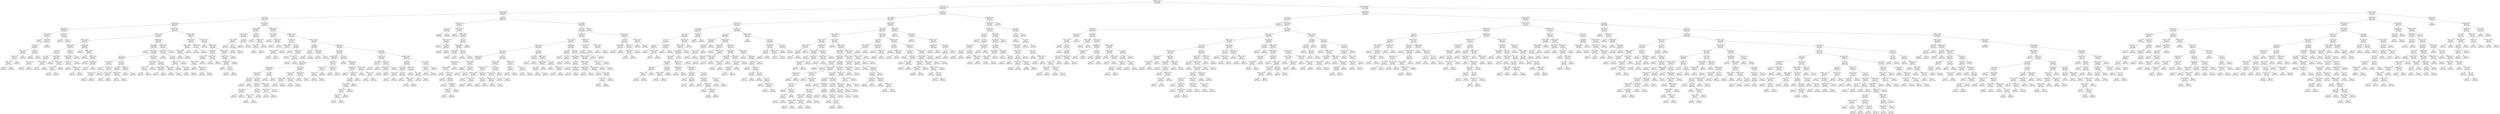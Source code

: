 digraph Tree {
node [shape=box, style="rounded", color="black", fontname=helvetica] ;
edge [fontname=helvetica] ;
0 [label="dateRow <= 2015.3\nmse = 86078.4\nsamples = 866\nvalue = 3837.1"] ;
1 [label="Temp_Avg <= 59.5\nmse = 61420.7\nsamples = 382\nvalue = 3684.8"] ;
0 -> 1 [labeldistance=2.5, labelangle=45, headlabel="True"] ;
2 [label="dateRow <= 2014.5\nmse = 63086.8\nsamples = 213\nvalue = 3594.3"] ;
1 -> 2 ;
3 [label="day <= 15.5\nmse = 54462.8\nsamples = 142\nvalue = 3543.0"] ;
2 -> 3 ;
4 [label="month_int <= 1.5\nmse = 63267.9\nsamples = 69\nvalue = 3628.2"] ;
3 -> 4 ;
5 [label="Temp_Avg <= 44.5\nmse = 59504.9\nsamples = 10\nvalue = 3920.6"] ;
4 -> 5 ;
6 [label="Temp_Avg <= 27.0\nmse = 26526.2\nsamples = 8\nvalue = 4011.9"] ;
5 -> 6 ;
7 [label="mse = 0.0\nsamples = 1\nvalue = 3566.0"] ;
6 -> 7 ;
8 [label="year <= 2013.5\nmse = 14157.4\nsamples = 7\nvalue = 4041.6"] ;
6 -> 8 ;
9 [label="day <= 9.5\nmse = 5062.1\nsamples = 6\nvalue = 4015.6"] ;
8 -> 9 ;
10 [label="Temp_Avg <= 43.0\nmse = 3895.7\nsamples = 4\nvalue = 3986.5"] ;
9 -> 10 ;
11 [label="Temp_Avg <= 41.5\nmse = 261.6\nsamples = 3\nvalue = 4006.7"] ;
10 -> 11 ;
12 [label="dateRow <= 2013.1\nmse = 41.4\nsamples = 2\nvalue = 3998.6"] ;
11 -> 12 ;
13 [label="mse = 0.0\nsamples = 1\nvalue = 3993.0"] ;
12 -> 13 ;
14 [label="mse = 0.0\nsamples = 1\nvalue = 4006.0"] ;
12 -> 14 ;
15 [label="mse = 0.0\nsamples = 1\nvalue = 4035.0"] ;
11 -> 15 ;
16 [label="mse = 0.0\nsamples = 1\nvalue = 3805.0"] ;
10 -> 16 ;
17 [label="day <= 10.5\nmse = 546.8\nsamples = 2\nvalue = 4088.5"] ;
9 -> 17 ;
18 [label="mse = 0.0\nsamples = 1\nvalue = 4048.0"] ;
17 -> 18 ;
19 [label="mse = 0.0\nsamples = 1\nvalue = 4102.0"] ;
17 -> 19 ;
20 [label="mse = 0.0\nsamples = 1\nvalue = 4405.0"] ;
8 -> 20 ;
21 [label="Temp_Avg <= 45.5\nmse = 24979.7\nsamples = 2\nvalue = 3555.8"] ;
5 -> 21 ;
22 [label="mse = 0.0\nsamples = 1\nvalue = 3647.0"] ;
21 -> 22 ;
23 [label="mse = 0.0\nsamples = 1\nvalue = 3282.0"] ;
21 -> 23 ;
24 [label="dateRow <= 2014.1\nmse = 42779.1\nsamples = 59\nvalue = 3567.9"] ;
4 -> 24 ;
25 [label="Temp_Avg <= 38.5\nmse = 33082.6\nsamples = 42\nvalue = 3502.7"] ;
24 -> 25 ;
26 [label="dateRow <= 2013.6\nmse = 19944.7\nsamples = 18\nvalue = 3419.0"] ;
25 -> 26 ;
27 [label="dateRow <= 2013.2\nmse = 23091.7\nsamples = 13\nvalue = 3384.2"] ;
26 -> 27 ;
28 [label="day <= 3.5\nmse = 19377.8\nsamples = 8\nvalue = 3472.7"] ;
27 -> 28 ;
29 [label="day <= 2.5\nmse = 16829.4\nsamples = 4\nvalue = 3395.2"] ;
28 -> 29 ;
30 [label="month_int <= 2.5\nmse = 5477.6\nsamples = 2\nvalue = 3487.3"] ;
29 -> 30 ;
31 [label="mse = 0.0\nsamples = 1\nvalue = 3592.0"] ;
30 -> 31 ;
32 [label="mse = 0.0\nsamples = 1\nvalue = 3435.0"] ;
30 -> 32 ;
33 [label="Temp_Avg <= 31.0\nmse = 2025.0\nsamples = 2\nvalue = 3257.0"] ;
29 -> 33 ;
34 [label="mse = 0.0\nsamples = 1\nvalue = 3212.0"] ;
33 -> 34 ;
35 [label="mse = 0.0\nsamples = 1\nvalue = 3302.0"] ;
33 -> 35 ;
36 [label="dateRow <= 2013.2\nmse = 5685.2\nsamples = 4\nvalue = 3569.5"] ;
28 -> 36 ;
37 [label="mse = 0.0\nsamples = 1\nvalue = 3699.0"] ;
36 -> 37 ;
38 [label="dateRow <= 2013.2\nmse = 126.9\nsamples = 3\nvalue = 3526.3"] ;
36 -> 38 ;
39 [label="month_int <= 2.5\nmse = 6.2\nsamples = 2\nvalue = 3518.5"] ;
38 -> 39 ;
40 [label="mse = 0.0\nsamples = 1\nvalue = 3521.0"] ;
39 -> 40 ;
41 [label="mse = 0.0\nsamples = 1\nvalue = 3516.0"] ;
39 -> 41 ;
42 [label="mse = 0.0\nsamples = 1\nvalue = 3542.0"] ;
38 -> 42 ;
43 [label="month_int <= 7.5\nmse = 8574.9\nsamples = 5\nvalue = 3284.8"] ;
27 -> 43 ;
44 [label="dateRow <= 2013.3\nmse = 2955.4\nsamples = 4\nvalue = 3314.0"] ;
43 -> 44 ;
45 [label="dateRow <= 2013.2\nmse = 111.1\nsamples = 3\nvalue = 3292.2"] ;
44 -> 45 ;
46 [label="mse = 0.0\nsamples = 1\nvalue = 3307.0"] ;
45 -> 46 ;
47 [label="dateRow <= 2013.2\nmse = 1.7\nsamples = 2\nvalue = 3284.8"] ;
45 -> 47 ;
48 [label="mse = 0.0\nsamples = 1\nvalue = 3284.0"] ;
47 -> 48 ;
49 [label="mse = 0.0\nsamples = 1\nvalue = 3287.0"] ;
47 -> 49 ;
50 [label="mse = 0.0\nsamples = 1\nvalue = 3445.0"] ;
44 -> 50 ;
51 [label="mse = 0.0\nsamples = 1\nvalue = 3080.0"] ;
43 -> 51 ;
52 [label="Temp_Avg <= 29.5\nmse = 12867.6\nsamples = 5\nvalue = 3461.3"] ;
26 -> 52 ;
53 [label="mse = 0.0\nsamples = 1\nvalue = 3624.0"] ;
52 -> 53 ;
54 [label="dateRow <= 2013.7\nmse = 9864.1\nsamples = 4\nvalue = 3434.2"] ;
52 -> 54 ;
55 [label="mse = 0.0\nsamples = 1\nvalue = 3623.0"] ;
54 -> 55 ;
56 [label="Temp_Avg <= 32.0\nmse = 3279.0\nsamples = 3\nvalue = 3396.4"] ;
54 -> 56 ;
57 [label="mse = 0.0\nsamples = 1\nvalue = 3489.0"] ;
56 -> 57 ;
58 [label="Temp_Avg <= 34.5\nmse = 1419.2\nsamples = 2\nvalue = 3373.2"] ;
56 -> 58 ;
59 [label="mse = 0.0\nsamples = 1\nvalue = 3395.0"] ;
58 -> 59 ;
60 [label="mse = 0.0\nsamples = 1\nvalue = 3308.0"] ;
58 -> 60 ;
61 [label="dateRow <= 2013.6\nmse = 33320.8\nsamples = 24\nvalue = 3572.7"] ;
25 -> 61 ;
62 [label="month_int <= 2.5\nmse = 28928.2\nsamples = 18\nvalue = 3618.6"] ;
61 -> 62 ;
63 [label="mse = 0.0\nsamples = 1\nvalue = 3953.0"] ;
62 -> 63 ;
64 [label="month_int <= 4.5\nmse = 21242.3\nsamples = 17\nvalue = 3590.7"] ;
62 -> 64 ;
65 [label="day <= 5.5\nmse = 16215.0\nsamples = 10\nvalue = 3517.0"] ;
64 -> 65 ;
66 [label="Temp_Avg <= 40.5\nmse = 7489.1\nsamples = 4\nvalue = 3585.6"] ;
65 -> 66 ;
67 [label="mse = 0.0\nsamples = 1\nvalue = 3492.0"] ;
66 -> 67 ;
68 [label="Temp_Avg <= 51.5\nmse = 5581.6\nsamples = 3\nvalue = 3623.0"] ;
66 -> 68 ;
69 [label="Temp_Avg <= 45.5\nmse = 4332.0\nsamples = 2\nvalue = 3600.0"] ;
68 -> 69 ;
70 [label="mse = 0.0\nsamples = 1\nvalue = 3638.0"] ;
69 -> 70 ;
71 [label="mse = 0.0\nsamples = 1\nvalue = 3486.0"] ;
69 -> 71 ;
72 [label="mse = 0.0\nsamples = 1\nvalue = 3715.0"] ;
68 -> 72 ;
73 [label="day <= 11.5\nmse = 15536.8\nsamples = 6\nvalue = 3448.4"] ;
65 -> 73 ;
74 [label="day <= 8.5\nmse = 16427.8\nsamples = 4\nvalue = 3487.2"] ;
73 -> 74 ;
75 [label="Temp_Avg <= 42.0\nmse = 1605.6\nsamples = 2\nvalue = 3394.3"] ;
74 -> 75 ;
76 [label="mse = 0.0\nsamples = 1\nvalue = 3366.0"] ;
75 -> 76 ;
77 [label="mse = 0.0\nsamples = 1\nvalue = 3451.0"] ;
75 -> 77 ;
78 [label="dateRow <= 2013.3\nmse = 6320.2\nsamples = 2\nvalue = 3626.5"] ;
74 -> 78 ;
79 [label="mse = 0.0\nsamples = 1\nvalue = 3706.0"] ;
78 -> 79 ;
80 [label="mse = 0.0\nsamples = 1\nvalue = 3547.0"] ;
78 -> 80 ;
81 [label="month_int <= 3.5\nmse = 156.2\nsamples = 2\nvalue = 3351.5"] ;
73 -> 81 ;
82 [label="mse = 0.0\nsamples = 1\nvalue = 3364.0"] ;
81 -> 82 ;
83 [label="mse = 0.0\nsamples = 1\nvalue = 3339.0"] ;
81 -> 83 ;
84 [label="Temp_Avg <= 53.5\nmse = 10025.9\nsamples = 7\nvalue = 3693.9"] ;
64 -> 84 ;
85 [label="dateRow <= 2013.6\nmse = 249.8\nsamples = 3\nvalue = 3754.6"] ;
84 -> 85 ;
86 [label="month_int <= 8.5\nmse = 0.2\nsamples = 2\nvalue = 3762.5"] ;
85 -> 86 ;
87 [label="mse = 0.0\nsamples = 1\nvalue = 3763.0"] ;
86 -> 87 ;
88 [label="mse = 0.0\nsamples = 1\nvalue = 3762.0"] ;
86 -> 88 ;
89 [label="mse = 0.0\nsamples = 1\nvalue = 3723.0"] ;
85 -> 89 ;
90 [label="day <= 3.5\nmse = 12433.0\nsamples = 4\nvalue = 3633.2"] ;
84 -> 90 ;
91 [label="dateRow <= 2013.2\nmse = 22801.0\nsamples = 2\nvalue = 3703.0"] ;
90 -> 91 ;
92 [label="mse = 0.0\nsamples = 1\nvalue = 3552.0"] ;
91 -> 92 ;
93 [label="mse = 0.0\nsamples = 1\nvalue = 3854.0"] ;
91 -> 93 ;
94 [label="Temp_Avg <= 57.0\nmse = 107.6\nsamples = 2\nvalue = 3586.7"] ;
90 -> 94 ;
95 [label="mse = 0.0\nsamples = 1\nvalue = 3594.0"] ;
94 -> 95 ;
96 [label="mse = 0.0\nsamples = 1\nvalue = 3572.0"] ;
94 -> 96 ;
97 [label="Temp_Avg <= 49.5\nmse = 26991.9\nsamples = 6\nvalue = 3464.4"] ;
61 -> 97 ;
98 [label="Temp_Avg <= 41.5\nmse = 4012.2\nsamples = 5\nvalue = 3391.8"] ;
97 -> 98 ;
99 [label="mse = 0.0\nsamples = 1\nvalue = 3545.0"] ;
98 -> 99 ;
100 [label="day <= 13.0\nmse = 1212.2\nsamples = 4\nvalue = 3372.6"] ;
98 -> 100 ;
101 [label="Temp_Avg <= 43.0\nmse = 457.8\nsamples = 3\nvalue = 3361.9"] ;
100 -> 101 ;
102 [label="mse = 0.0\nsamples = 1\nvalue = 3338.0"] ;
101 -> 102 ;
103 [label="year <= 2013.5\nmse = 54.2\nsamples = 2\nvalue = 3379.8"] ;
101 -> 103 ;
104 [label="mse = 0.0\nsamples = 1\nvalue = 3367.0"] ;
103 -> 104 ;
105 [label="mse = 0.0\nsamples = 1\nvalue = 3384.0"] ;
103 -> 105 ;
106 [label="mse = 0.0\nsamples = 1\nvalue = 3448.0"] ;
100 -> 106 ;
107 [label="mse = 0.0\nsamples = 1\nvalue = 3791.0"] ;
97 -> 107 ;
108 [label="dateRow <= 2014.2\nmse = 32086.0\nsamples = 17\nvalue = 3721.0"] ;
24 -> 108 ;
109 [label="dateRow <= 2014.2\nmse = 39443.9\nsamples = 5\nvalue = 3864.1"] ;
108 -> 109 ;
110 [label="dateRow <= 2014.2\nmse = 23644.5\nsamples = 3\nvalue = 3680.0"] ;
109 -> 110 ;
111 [label="dateRow <= 2014.1\nmse = 3481.0\nsamples = 2\nvalue = 3828.0"] ;
110 -> 111 ;
112 [label="mse = 0.0\nsamples = 1\nvalue = 3769.0"] ;
111 -> 112 ;
113 [label="mse = 0.0\nsamples = 1\nvalue = 3887.0"] ;
111 -> 113 ;
114 [label="mse = 0.0\nsamples = 1\nvalue = 3532.0"] ;
110 -> 114 ;
115 [label="month_int <= 3.0\nmse = 3271.8\nsamples = 2\nvalue = 4011.4"] ;
109 -> 115 ;
116 [label="mse = 0.0\nsamples = 1\nvalue = 4040.0"] ;
115 -> 116 ;
117 [label="mse = 0.0\nsamples = 1\nvalue = 3897.0"] ;
115 -> 117 ;
118 [label="dateRow <= 2014.2\nmse = 15417.6\nsamples = 12\nvalue = 3656.6"] ;
108 -> 118 ;
119 [label="mse = 0.0\nsamples = 1\nvalue = 3429.0"] ;
118 -> 119 ;
120 [label="dateRow <= 2014.3\nmse = 10732.6\nsamples = 11\nvalue = 3681.9"] ;
118 -> 120 ;
121 [label="Temp_Avg <= 47.5\nmse = 6654.4\nsamples = 6\nvalue = 3750.3"] ;
120 -> 121 ;
122 [label="Temp_Avg <= 41.5\nmse = 655.3\nsamples = 4\nvalue = 3699.3"] ;
121 -> 122 ;
123 [label="dateRow <= 2014.2\nmse = 121.0\nsamples = 3\nvalue = 3684.2"] ;
122 -> 123 ;
124 [label="mse = 0.0\nsamples = 1\nvalue = 3671.0"] ;
123 -> 124 ;
125 [label="Temp_Avg <= 30.5\nmse = 8.0\nsamples = 2\nvalue = 3693.0"] ;
123 -> 125 ;
126 [label="mse = 0.0\nsamples = 1\nvalue = 3689.0"] ;
125 -> 126 ;
127 [label="mse = 0.0\nsamples = 1\nvalue = 3695.0"] ;
125 -> 127 ;
128 [label="mse = 0.0\nsamples = 1\nvalue = 3737.0"] ;
122 -> 128 ;
129 [label="dateRow <= 2014.3\nmse = 410.9\nsamples = 2\nvalue = 3869.3"] ;
121 -> 129 ;
130 [label="mse = 0.0\nsamples = 1\nvalue = 3898.0"] ;
129 -> 130 ;
131 [label="mse = 0.0\nsamples = 1\nvalue = 3855.0"] ;
129 -> 131 ;
132 [label="dateRow <= 2014.4\nmse = 2689.0\nsamples = 5\nvalue = 3596.5"] ;
120 -> 132 ;
133 [label="dateRow <= 2014.4\nmse = 1823.1\nsamples = 4\nvalue = 3609.0"] ;
132 -> 133 ;
134 [label="Temp_Avg <= 28.5\nmse = 655.2\nsamples = 3\nvalue = 3594.5"] ;
133 -> 134 ;
135 [label="mse = 0.0\nsamples = 1\nvalue = 3544.0"] ;
134 -> 135 ;
136 [label="day <= 11.5\nmse = 174.2\nsamples = 2\nvalue = 3604.6"] ;
134 -> 136 ;
137 [label="mse = 0.0\nsamples = 1\nvalue = 3631.0"] ;
136 -> 137 ;
138 [label="mse = 0.0\nsamples = 1\nvalue = 3598.0"] ;
136 -> 138 ;
139 [label="mse = 0.0\nsamples = 1\nvalue = 3696.0"] ;
133 -> 139 ;
140 [label="mse = 0.0\nsamples = 1\nvalue = 3509.0"] ;
132 -> 140 ;
141 [label="Temp_Avg <= 28.0\nmse = 30596.2\nsamples = 73\nvalue = 3456.3"] ;
3 -> 141 ;
142 [label="Temp_Avg <= 22.5\nmse = 16448.5\nsamples = 9\nvalue = 3320.4"] ;
141 -> 142 ;
143 [label="dateRow <= 2014.4\nmse = 10948.7\nsamples = 5\nvalue = 3406.6"] ;
142 -> 143 ;
144 [label="dateRow <= 2013.5\nmse = 440.6\nsamples = 3\nvalue = 3337.2"] ;
143 -> 144 ;
145 [label="mse = 0.0\nsamples = 1\nvalue = 3379.0"] ;
144 -> 145 ;
146 [label="day <= 24.0\nmse = 4.7\nsamples = 2\nvalue = 3326.8"] ;
144 -> 146 ;
147 [label="mse = 0.0\nsamples = 1\nvalue = 3323.0"] ;
146 -> 147 ;
148 [label="mse = 0.0\nsamples = 1\nvalue = 3328.0"] ;
146 -> 148 ;
149 [label="day <= 23.5\nmse = 7040.9\nsamples = 2\nvalue = 3522.3"] ;
143 -> 149 ;
150 [label="mse = 0.0\nsamples = 1\nvalue = 3641.0"] ;
149 -> 150 ;
151 [label="mse = 0.0\nsamples = 1\nvalue = 3463.0"] ;
149 -> 151 ;
152 [label="day <= 20.5\nmse = 628.2\nsamples = 4\nvalue = 3205.3"] ;
142 -> 152 ;
153 [label="mse = 0.0\nsamples = 1\nvalue = 3176.0"] ;
152 -> 153 ;
154 [label="Temp_Avg <= 26.0\nmse = 297.0\nsamples = 3\nvalue = 3220.0"] ;
152 -> 154 ;
155 [label="year <= 2013.5\nmse = 22.2\nsamples = 2\nvalue = 3210.3"] ;
154 -> 155 ;
156 [label="mse = 0.0\nsamples = 1\nvalue = 3207.0"] ;
155 -> 156 ;
157 [label="mse = 0.0\nsamples = 1\nvalue = 3217.0"] ;
155 -> 157 ;
158 [label="mse = 0.0\nsamples = 1\nvalue = 3249.0"] ;
154 -> 158 ;
159 [label="dateRow <= 2013.3\nmse = 29640.4\nsamples = 64\nvalue = 3475.1"] ;
141 -> 159 ;
160 [label="dateRow <= 2013.3\nmse = 1422.9\nsamples = 3\nvalue = 3605.9"] ;
159 -> 160 ;
161 [label="mse = 0.0\nsamples = 1\nvalue = 3696.0"] ;
160 -> 161 ;
162 [label="Temp_Avg <= 34.5\nmse = 300.0\nsamples = 2\nvalue = 3593.0"] ;
160 -> 162 ;
163 [label="mse = 0.0\nsamples = 1\nvalue = 3613.0"] ;
162 -> 163 ;
164 [label="mse = 0.0\nsamples = 1\nvalue = 3578.0"] ;
162 -> 164 ;
165 [label="dateRow <= 2013.5\nmse = 30471.2\nsamples = 61\nvalue = 3463.9"] ;
159 -> 165 ;
166 [label="Temp_Avg <= 35.5\nmse = 14714.0\nsamples = 7\nvalue = 3313.6"] ;
165 -> 166 ;
167 [label="dateRow <= 2013.4\nmse = 6796.2\nsamples = 3\nvalue = 3222.2"] ;
166 -> 167 ;
168 [label="dateRow <= 2013.4\nmse = 256.9\nsamples = 2\nvalue = 3175.3"] ;
167 -> 168 ;
169 [label="mse = 0.0\nsamples = 1\nvalue = 3164.0"] ;
168 -> 169 ;
170 [label="mse = 0.0\nsamples = 1\nvalue = 3198.0"] ;
168 -> 170 ;
171 [label="mse = 0.0\nsamples = 1\nvalue = 3363.0"] ;
167 -> 171 ;
172 [label="day <= 17.5\nmse = 5933.0\nsamples = 4\nvalue = 3405.0"] ;
166 -> 172 ;
173 [label="mse = 0.0\nsamples = 1\nvalue = 3526.0"] ;
172 -> 173 ;
174 [label="Temp_Avg <= 39.5\nmse = 1403.6\nsamples = 3\nvalue = 3364.7"] ;
172 -> 174 ;
175 [label="mse = 0.0\nsamples = 1\nvalue = 3312.0"] ;
174 -> 175 ;
176 [label="month_int <= 1.5\nmse = 25.0\nsamples = 2\nvalue = 3391.0"] ;
174 -> 176 ;
177 [label="mse = 0.0\nsamples = 1\nvalue = 3396.0"] ;
176 -> 177 ;
178 [label="mse = 0.0\nsamples = 1\nvalue = 3386.0"] ;
176 -> 178 ;
179 [label="Temp_Avg <= 31.0\nmse = 29628.7\nsamples = 54\nvalue = 3478.0"] ;
165 -> 179 ;
180 [label="day <= 21.5\nmse = 43880.1\nsamples = 4\nvalue = 3578.1"] ;
179 -> 180 ;
181 [label="day <= 17.5\nmse = 5.6\nsamples = 2\nvalue = 3867.3"] ;
180 -> 181 ;
182 [label="mse = 0.0\nsamples = 1\nvalue = 3864.0"] ;
181 -> 182 ;
183 [label="mse = 0.0\nsamples = 1\nvalue = 3869.0"] ;
181 -> 183 ;
184 [label="dateRow <= 2014.2\nmse = 3080.2\nsamples = 2\nvalue = 3433.5"] ;
180 -> 184 ;
185 [label="mse = 0.0\nsamples = 1\nvalue = 3489.0"] ;
184 -> 185 ;
186 [label="mse = 0.0\nsamples = 1\nvalue = 3378.0"] ;
184 -> 186 ;
187 [label="Temp_Avg <= 51.0\nmse = 26614.9\nsamples = 50\nvalue = 3466.2"] ;
179 -> 187 ;
188 [label="month_int <= 3.5\nmse = 23823.9\nsamples = 34\nvalue = 3437.9"] ;
187 -> 188 ;
189 [label="dateRow <= 2014.4\nmse = 22332.7\nsamples = 23\nvalue = 3477.0"] ;
188 -> 189 ;
190 [label="day <= 27.5\nmse = 20551.6\nsamples = 18\nvalue = 3447.7"] ;
189 -> 190 ;
191 [label="Temp_Avg <= 41.0\nmse = 17928.5\nsamples = 12\nvalue = 3403.0"] ;
190 -> 191 ;
192 [label="Temp_Avg <= 35.5\nmse = 17918.4\nsamples = 10\nvalue = 3432.4"] ;
191 -> 192 ;
193 [label="day <= 20.0\nmse = 22330.9\nsamples = 2\nvalue = 3265.7"] ;
192 -> 193 ;
194 [label="mse = 0.0\nsamples = 1\nvalue = 3160.0"] ;
193 -> 194 ;
195 [label="mse = 0.0\nsamples = 1\nvalue = 3477.0"] ;
193 -> 195 ;
196 [label="month_int <= 2.5\nmse = 9006.6\nsamples = 8\nvalue = 3470.8"] ;
192 -> 196 ;
197 [label="month_int <= 1.5\nmse = 2991.1\nsamples = 5\nvalue = 3517.3"] ;
196 -> 197 ;
198 [label="day <= 16.5\nmse = 1980.2\nsamples = 2\nvalue = 3599.5"] ;
197 -> 198 ;
199 [label="mse = 0.0\nsamples = 1\nvalue = 3555.0"] ;
198 -> 199 ;
200 [label="mse = 0.0\nsamples = 1\nvalue = 3644.0"] ;
198 -> 200 ;
201 [label="day <= 25.5\nmse = 799.8\nsamples = 3\nvalue = 3493.9"] ;
197 -> 201 ;
202 [label="dateRow <= 2013.9\nmse = 67.7\nsamples = 2\nvalue = 3517.8"] ;
201 -> 202 ;
203 [label="mse = 0.0\nsamples = 1\nvalue = 3532.0"] ;
202 -> 203 ;
204 [label="mse = 0.0\nsamples = 1\nvalue = 3513.0"] ;
202 -> 204 ;
205 [label="mse = 0.0\nsamples = 1\nvalue = 3462.0"] ;
201 -> 205 ;
206 [label="Temp_Avg <= 39.0\nmse = 6738.7\nsamples = 3\nvalue = 3366.2"] ;
196 -> 206 ;
207 [label="dateRow <= 2014.0\nmse = 117.6\nsamples = 2\nvalue = 3413.3"] ;
206 -> 207 ;
208 [label="mse = 0.0\nsamples = 1\nvalue = 3421.0"] ;
207 -> 208 ;
209 [label="mse = 0.0\nsamples = 1\nvalue = 3398.0"] ;
207 -> 209 ;
210 [label="mse = 0.0\nsamples = 1\nvalue = 3225.0"] ;
206 -> 210 ;
211 [label="day <= 26.5\nmse = 652.7\nsamples = 2\nvalue = 3285.2"] ;
191 -> 211 ;
212 [label="mse = 0.0\nsamples = 1\nvalue = 3241.0"] ;
211 -> 212 ;
213 [label="mse = 0.0\nsamples = 1\nvalue = 3300.0"] ;
211 -> 213 ;
214 [label="month_int <= 2.0\nmse = 15055.2\nsamples = 6\nvalue = 3529.1"] ;
190 -> 214 ;
215 [label="Temp_Avg <= 44.5\nmse = 3713.2\nsamples = 4\nvalue = 3594.6"] ;
214 -> 215 ;
216 [label="Temp_Avg <= 38.0\nmse = 229.7\nsamples = 2\nvalue = 3651.2"] ;
215 -> 216 ;
217 [label="mse = 0.0\nsamples = 1\nvalue = 3625.0"] ;
216 -> 217 ;
218 [label="mse = 0.0\nsamples = 1\nvalue = 3660.0"] ;
216 -> 218 ;
219 [label="dateRow <= 2013.6\nmse = 784.0\nsamples = 2\nvalue = 3538.0"] ;
215 -> 219 ;
220 [label="mse = 0.0\nsamples = 1\nvalue = 3566.0"] ;
219 -> 220 ;
221 [label="mse = 0.0\nsamples = 1\nvalue = 3510.0"] ;
219 -> 221 ;
222 [label="dateRow <= 2013.6\nmse = 3307.6\nsamples = 2\nvalue = 3354.3"] ;
214 -> 222 ;
223 [label="mse = 0.0\nsamples = 1\nvalue = 3395.0"] ;
222 -> 223 ;
224 [label="mse = 0.0\nsamples = 1\nvalue = 3273.0"] ;
222 -> 224 ;
225 [label="month_int <= 2.5\nmse = 9558.4\nsamples = 5\nvalue = 3606.9"] ;
189 -> 225 ;
226 [label="Temp_Avg <= 41.5\nmse = 727.4\nsamples = 3\nvalue = 3551.8"] ;
225 -> 226 ;
227 [label="month_int <= 1.5\nmse = 4.7\nsamples = 2\nvalue = 3565.2"] ;
226 -> 227 ;
228 [label="mse = 0.0\nsamples = 1\nvalue = 3569.0"] ;
227 -> 228 ;
229 [label="mse = 0.0\nsamples = 1\nvalue = 3564.0"] ;
227 -> 229 ;
230 [label="mse = 0.0\nsamples = 1\nvalue = 3498.0"] ;
226 -> 230 ;
231 [label="dateRow <= 2014.4\nmse = 5112.2\nsamples = 2\nvalue = 3744.5"] ;
225 -> 231 ;
232 [label="mse = 0.0\nsamples = 1\nvalue = 3673.0"] ;
231 -> 232 ;
233 [label="mse = 0.0\nsamples = 1\nvalue = 3816.0"] ;
231 -> 233 ;
234 [label="day <= 17.0\nmse = 12425.5\nsamples = 11\nvalue = 3331.6"] ;
188 -> 234 ;
235 [label="mse = 0.0\nsamples = 1\nvalue = 3491.0"] ;
234 -> 235 ;
236 [label="Temp_Avg <= 46.5\nmse = 9558.6\nsamples = 10\nvalue = 3305.1"] ;
234 -> 236 ;
237 [label="Temp_Avg <= 33.0\nmse = 5855.8\nsamples = 7\nvalue = 3271.6"] ;
236 -> 237 ;
238 [label="mse = 0.0\nsamples = 1\nvalue = 3124.0"] ;
237 -> 238 ;
239 [label="Temp_Avg <= 45.5\nmse = 3526.0\nsamples = 6\nvalue = 3290.0"] ;
237 -> 239 ;
240 [label="day <= 29.5\nmse = 1098.1\nsamples = 5\nvalue = 3309.1"] ;
239 -> 240 ;
241 [label="month_int <= 11.5\nmse = 488.2\nsamples = 4\nvalue = 3298.5"] ;
240 -> 241 ;
242 [label="Temp_Avg <= 42.5\nmse = 79.7\nsamples = 3\nvalue = 3313.2"] ;
241 -> 242 ;
243 [label="month_int <= 7.5\nmse = 6.2\nsamples = 2\nvalue = 3304.5"] ;
242 -> 243 ;
244 [label="mse = 0.0\nsamples = 1\nvalue = 3307.0"] ;
243 -> 244 ;
245 [label="mse = 0.0\nsamples = 1\nvalue = 3302.0"] ;
243 -> 245 ;
246 [label="mse = 0.0\nsamples = 1\nvalue = 3322.0"] ;
242 -> 246 ;
247 [label="mse = 0.0\nsamples = 1\nvalue = 3269.0"] ;
241 -> 247 ;
248 [label="mse = 0.0\nsamples = 1\nvalue = 3373.0"] ;
240 -> 248 ;
249 [label="mse = 0.0\nsamples = 1\nvalue = 3156.0"] ;
239 -> 249 ;
250 [label="Temp_Avg <= 47.5\nmse = 7177.6\nsamples = 3\nvalue = 3405.7"] ;
236 -> 250 ;
251 [label="mse = 0.0\nsamples = 1\nvalue = 3523.0"] ;
250 -> 251 ;
252 [label="Temp_Avg <= 49.0\nmse = 441.0\nsamples = 2\nvalue = 3347.0"] ;
250 -> 252 ;
253 [label="mse = 0.0\nsamples = 1\nvalue = 3368.0"] ;
252 -> 253 ;
254 [label="mse = 0.0\nsamples = 1\nvalue = 3326.0"] ;
252 -> 254 ;
255 [label="day <= 20.5\nmse = 27162.1\nsamples = 16\nvalue = 3527.5"] ;
187 -> 255 ;
256 [label="Temp_Avg <= 54.0\nmse = 18434.8\nsamples = 5\nvalue = 3369.0"] ;
255 -> 256 ;
257 [label="year <= 2013.5\nmse = 2070.2\nsamples = 2\nvalue = 3227.5"] ;
256 -> 257 ;
258 [label="mse = 0.0\nsamples = 1\nvalue = 3273.0"] ;
257 -> 258 ;
259 [label="mse = 0.0\nsamples = 1\nvalue = 3182.0"] ;
257 -> 259 ;
260 [label="month_int <= 10.5\nmse = 7097.6\nsamples = 3\nvalue = 3463.3"] ;
256 -> 260 ;
261 [label="dateRow <= 2013.6\nmse = 1681.0\nsamples = 2\nvalue = 3518.0"] ;
260 -> 261 ;
262 [label="mse = 0.0\nsamples = 1\nvalue = 3559.0"] ;
261 -> 262 ;
263 [label="mse = 0.0\nsamples = 1\nvalue = 3477.0"] ;
261 -> 263 ;
264 [label="mse = 0.0\nsamples = 1\nvalue = 3354.0"] ;
260 -> 264 ;
265 [label="dateRow <= 2013.9\nmse = 21103.5\nsamples = 11\nvalue = 3569.3"] ;
255 -> 265 ;
266 [label="day <= 25.0\nmse = 20096.5\nsamples = 8\nvalue = 3512.6"] ;
265 -> 266 ;
267 [label="month_int <= 7.0\nmse = 2106.0\nsamples = 5\nvalue = 3610.0"] ;
266 -> 267 ;
268 [label="month_int <= 4.5\nmse = 32.0\nsamples = 2\nvalue = 3571.0"] ;
267 -> 268 ;
269 [label="mse = 0.0\nsamples = 1\nvalue = 3563.0"] ;
268 -> 269 ;
270 [label="mse = 0.0\nsamples = 1\nvalue = 3575.0"] ;
268 -> 270 ;
271 [label="day <= 21.5\nmse = 1665.2\nsamples = 3\nvalue = 3639.2"] ;
267 -> 271 ;
272 [label="mse = 0.0\nsamples = 1\nvalue = 3603.0"] ;
271 -> 272 ;
273 [label="dateRow <= 2013.8\nmse = 702.2\nsamples = 2\nvalue = 3675.5"] ;
271 -> 273 ;
274 [label="mse = 0.0\nsamples = 1\nvalue = 3702.0"] ;
273 -> 274 ;
275 [label="mse = 0.0\nsamples = 1\nvalue = 3649.0"] ;
273 -> 275 ;
276 [label="month_int <= 4.5\nmse = 17112.7\nsamples = 3\nvalue = 3399.0"] ;
266 -> 276 ;
277 [label="mse = 0.0\nsamples = 1\nvalue = 3579.0"] ;
276 -> 277 ;
278 [label="day <= 26.5\nmse = 1369.0\nsamples = 2\nvalue = 3309.0"] ;
276 -> 278 ;
279 [label="mse = 0.0\nsamples = 1\nvalue = 3346.0"] ;
278 -> 279 ;
280 [label="mse = 0.0\nsamples = 1\nvalue = 3272.0"] ;
278 -> 280 ;
281 [label="year <= 2013.5\nmse = 1268.0\nsamples = 3\nvalue = 3692.0"] ;
265 -> 281 ;
282 [label="month_int <= 11.0\nmse = 27.0\nsamples = 2\nvalue = 3717.0"] ;
281 -> 282 ;
283 [label="mse = 0.0\nsamples = 1\nvalue = 3720.0"] ;
282 -> 283 ;
284 [label="mse = 0.0\nsamples = 1\nvalue = 3708.0"] ;
282 -> 284 ;
285 [label="mse = 0.0\nsamples = 1\nvalue = 3642.0"] ;
281 -> 285 ;
286 [label="day <= 5.0\nmse = 62982.6\nsamples = 71\nvalue = 3712.1"] ;
2 -> 286 ;
287 [label="Temp_Avg <= 33.5\nmse = 70732.1\nsamples = 11\nvalue = 3981.4"] ;
286 -> 287 ;
288 [label="day <= 2.0\nmse = 66049.0\nsamples = 2\nvalue = 4326.0"] ;
287 -> 288 ;
289 [label="mse = 0.0\nsamples = 1\nvalue = 4583.0"] ;
288 -> 289 ;
290 [label="mse = 0.0\nsamples = 1\nvalue = 4069.0"] ;
288 -> 290 ;
291 [label="dateRow <= 2014.5\nmse = 46064.9\nsamples = 9\nvalue = 3918.7"] ;
287 -> 291 ;
292 [label="mse = 0.0\nsamples = 1\nvalue = 4248.0"] ;
291 -> 292 ;
293 [label="dateRow <= 2015.1\nmse = 26854.0\nsamples = 8\nvalue = 3845.6"] ;
291 -> 293 ;
294 [label="dateRow <= 2014.5\nmse = 10300.8\nsamples = 3\nvalue = 3698.5"] ;
293 -> 294 ;
295 [label="mse = 0.0\nsamples = 1\nvalue = 3872.0"] ;
294 -> 295 ;
296 [label="year <= 2014.5\nmse = 355.6\nsamples = 2\nvalue = 3640.7"] ;
294 -> 296 ;
297 [label="mse = 0.0\nsamples = 1\nvalue = 3654.0"] ;
296 -> 297 ;
298 [label="mse = 0.0\nsamples = 1\nvalue = 3614.0"] ;
296 -> 298 ;
299 [label="day <= 3.0\nmse = 8956.2\nsamples = 5\nvalue = 3963.2"] ;
293 -> 299 ;
300 [label="Temp_Avg <= 53.5\nmse = 7358.8\nsamples = 4\nvalue = 3935.5"] ;
299 -> 300 ;
301 [label="Temp_Avg <= 47.5\nmse = 1369.0\nsamples = 2\nvalue = 3857.0"] ;
300 -> 301 ;
302 [label="mse = 0.0\nsamples = 1\nvalue = 3820.0"] ;
301 -> 302 ;
303 [label="mse = 0.0\nsamples = 1\nvalue = 3894.0"] ;
301 -> 303 ;
304 [label="day <= 1.5\nmse = 1024.0\nsamples = 2\nvalue = 4014.0"] ;
300 -> 304 ;
305 [label="mse = 0.0\nsamples = 1\nvalue = 4046.0"] ;
304 -> 305 ;
306 [label="mse = 0.0\nsamples = 1\nvalue = 3982.0"] ;
304 -> 306 ;
307 [label="mse = 0.0\nsamples = 1\nvalue = 4074.0"] ;
299 -> 307 ;
308 [label="day <= 30.5\nmse = 49541.0\nsamples = 60\nvalue = 3672.3"] ;
286 -> 308 ;
309 [label="day <= 28.5\nmse = 47122.4\nsamples = 59\nvalue = 3660.4"] ;
308 -> 309 ;
310 [label="Temp_Avg <= 56.5\nmse = 44523.2\nsamples = 52\nvalue = 3683.6"] ;
309 -> 310 ;
311 [label="Temp_Avg <= 45.5\nmse = 44696.5\nsamples = 47\nvalue = 3703.7"] ;
310 -> 311 ;
312 [label="month_int <= 11.5\nmse = 39655.2\nsamples = 32\nvalue = 3643.8"] ;
311 -> 312 ;
313 [label="day <= 13.5\nmse = 26987.0\nsamples = 24\nvalue = 3602.6"] ;
312 -> 313 ;
314 [label="Temp_Avg <= 38.5\nmse = 23382.5\nsamples = 10\nvalue = 3689.8"] ;
313 -> 314 ;
315 [label="Temp_Avg <= 35.0\nmse = 13091.5\nsamples = 7\nvalue = 3798.9"] ;
314 -> 315 ;
316 [label="dateRow <= 2015.2\nmse = 7129.6\nsamples = 6\nvalue = 3771.7"] ;
315 -> 316 ;
317 [label="mse = 0.0\nsamples = 1\nvalue = 3561.0"] ;
316 -> 317 ;
318 [label="month_int <= 1.5\nmse = 1779.8\nsamples = 5\nvalue = 3798.0"] ;
316 -> 318 ;
319 [label="mse = 0.0\nsamples = 1\nvalue = 3715.0"] ;
318 -> 319 ;
320 [label="day <= 8.0\nmse = 909.3\nsamples = 4\nvalue = 3809.9"] ;
318 -> 320 ;
321 [label="mse = 0.0\nsamples = 1\nvalue = 3781.0"] ;
320 -> 321 ;
322 [label="Temp_Avg <= 30.0\nmse = 498.2\nsamples = 3\nvalue = 3831.5"] ;
320 -> 322 ;
323 [label="Temp_Avg <= 21.0\nmse = 5.6\nsamples = 2\nvalue = 3818.7"] ;
322 -> 323 ;
324 [label="mse = 0.0\nsamples = 1\nvalue = 3817.0"] ;
323 -> 324 ;
325 [label="mse = 0.0\nsamples = 1\nvalue = 3822.0"] ;
323 -> 325 ;
326 [label="mse = 0.0\nsamples = 1\nvalue = 3870.0"] ;
322 -> 326 ;
327 [label="mse = 0.0\nsamples = 1\nvalue = 4044.0"] ;
315 -> 327 ;
328 [label="year <= 2014.5\nmse = 6891.4\nsamples = 3\nvalue = 3568.6"] ;
314 -> 328 ;
329 [label="mse = 0.0\nsamples = 1\nvalue = 3681.0"] ;
328 -> 329 ;
330 [label="month_int <= 3.5\nmse = 854.2\nsamples = 2\nvalue = 3512.3"] ;
328 -> 330 ;
331 [label="mse = 0.0\nsamples = 1\nvalue = 3471.0"] ;
330 -> 331 ;
332 [label="mse = 0.0\nsamples = 1\nvalue = 3533.0"] ;
330 -> 332 ;
333 [label="day <= 25.5\nmse = 11519.9\nsamples = 14\nvalue = 3499.1"] ;
313 -> 333 ;
334 [label="Temp_Avg <= 34.5\nmse = 10411.1\nsamples = 10\nvalue = 3536.2"] ;
333 -> 334 ;
335 [label="Temp_Avg <= 24.5\nmse = 6625.9\nsamples = 7\nvalue = 3580.7"] ;
334 -> 335 ;
336 [label="dateRow <= 2015.3\nmse = 6978.7\nsamples = 3\nvalue = 3521.0"] ;
335 -> 336 ;
337 [label="mse = 0.0\nsamples = 1\nvalue = 3639.0"] ;
336 -> 337 ;
338 [label="Temp_Avg <= 19.5\nmse = 25.0\nsamples = 2\nvalue = 3462.0"] ;
336 -> 338 ;
339 [label="mse = 0.0\nsamples = 1\nvalue = 3467.0"] ;
338 -> 339 ;
340 [label="mse = 0.0\nsamples = 1\nvalue = 3457.0"] ;
338 -> 340 ;
341 [label="month_int <= 7.0\nmse = 1681.2\nsamples = 4\nvalue = 3625.5"] ;
335 -> 341 ;
342 [label="month_int <= 2.0\nmse = 121.0\nsamples = 2\nvalue = 3665.0"] ;
341 -> 342 ;
343 [label="mse = 0.0\nsamples = 1\nvalue = 3654.0"] ;
342 -> 343 ;
344 [label="mse = 0.0\nsamples = 1\nvalue = 3676.0"] ;
342 -> 344 ;
345 [label="dateRow <= 2014.8\nmse = 121.0\nsamples = 2\nvalue = 3586.0"] ;
341 -> 345 ;
346 [label="mse = 0.0\nsamples = 1\nvalue = 3597.0"] ;
345 -> 346 ;
347 [label="mse = 0.0\nsamples = 1\nvalue = 3575.0"] ;
345 -> 347 ;
348 [label="Temp_Avg <= 38.5\nmse = 7491.2\nsamples = 3\nvalue = 3458.2"] ;
334 -> 348 ;
349 [label="Temp_Avg <= 37.0\nmse = 1058.0\nsamples = 2\nvalue = 3411.0"] ;
348 -> 349 ;
350 [label="mse = 0.0\nsamples = 1\nvalue = 3457.0"] ;
349 -> 350 ;
351 [label="mse = 0.0\nsamples = 1\nvalue = 3388.0"] ;
349 -> 351 ;
352 [label="mse = 0.0\nsamples = 1\nvalue = 3600.0"] ;
348 -> 352 ;
353 [label="Temp_Avg <= 21.5\nmse = 4259.4\nsamples = 4\nvalue = 3417.4"] ;
333 -> 353 ;
354 [label="month_int <= 1.5\nmse = 5.6\nsamples = 2\nvalue = 3470.7"] ;
353 -> 354 ;
355 [label="mse = 0.0\nsamples = 1\nvalue = 3474.0"] ;
354 -> 355 ;
356 [label="mse = 0.0\nsamples = 1\nvalue = 3469.0"] ;
354 -> 356 ;
357 [label="month_int <= 6.5\nmse = 0.2\nsamples = 2\nvalue = 3337.5"] ;
353 -> 357 ;
358 [label="mse = 0.0\nsamples = 1\nvalue = 3337.0"] ;
357 -> 358 ;
359 [label="mse = 0.0\nsamples = 1\nvalue = 3338.0"] ;
357 -> 359 ;
360 [label="day <= 7.5\nmse = 55180.5\nsamples = 8\nvalue = 3824.0"] ;
312 -> 360 ;
361 [label="day <= 6.5\nmse = 20449.0\nsamples = 2\nvalue = 3494.0"] ;
360 -> 361 ;
362 [label="mse = 0.0\nsamples = 1\nvalue = 3637.0"] ;
361 -> 362 ;
363 [label="mse = 0.0\nsamples = 1\nvalue = 3351.0"] ;
361 -> 363 ;
364 [label="dateRow <= 2014.7\nmse = 18357.7\nsamples = 6\nvalue = 3934.0"] ;
360 -> 364 ;
365 [label="dateRow <= 2014.7\nmse = 11768.7\nsamples = 3\nvalue = 3845.0"] ;
364 -> 365 ;
366 [label="day <= 10.0\nmse = 10302.2\nsamples = 2\nvalue = 3894.5"] ;
365 -> 366 ;
367 [label="mse = 0.0\nsamples = 1\nvalue = 3793.0"] ;
366 -> 367 ;
368 [label="mse = 0.0\nsamples = 1\nvalue = 3996.0"] ;
366 -> 368 ;
369 [label="mse = 0.0\nsamples = 1\nvalue = 3746.0"] ;
365 -> 369 ;
370 [label="day <= 16.5\nmse = 9104.7\nsamples = 3\nvalue = 4023.0"] ;
364 -> 370 ;
371 [label="mse = 0.0\nsamples = 1\nvalue = 4126.0"] ;
370 -> 371 ;
372 [label="Temp_Avg <= 37.5\nmse = 5700.2\nsamples = 2\nvalue = 3971.5"] ;
370 -> 372 ;
373 [label="mse = 0.0\nsamples = 1\nvalue = 4047.0"] ;
372 -> 373 ;
374 [label="mse = 0.0\nsamples = 1\nvalue = 3896.0"] ;
372 -> 374 ;
375 [label="month_int <= 3.5\nmse = 37268.3\nsamples = 15\nvalue = 3802.8"] ;
311 -> 375 ;
376 [label="day <= 9.5\nmse = 24424.7\nsamples = 3\nvalue = 4082.0"] ;
375 -> 376 ;
377 [label="mse = 0.0\nsamples = 1\nvalue = 4303.0"] ;
376 -> 377 ;
378 [label="year <= 2014.5\nmse = 6.2\nsamples = 2\nvalue = 3971.5"] ;
376 -> 378 ;
379 [label="mse = 0.0\nsamples = 1\nvalue = 3969.0"] ;
378 -> 379 ;
380 [label="mse = 0.0\nsamples = 1\nvalue = 3974.0"] ;
378 -> 380 ;
381 [label="day <= 25.5\nmse = 27453.4\nsamples = 12\nvalue = 3766.4"] ;
375 -> 381 ;
382 [label="dateRow <= 2014.6\nmse = 15868.9\nsamples = 9\nvalue = 3695.5"] ;
381 -> 382 ;
383 [label="day <= 9.5\nmse = 973.7\nsamples = 3\nvalue = 3556.2"] ;
382 -> 383 ;
384 [label="mse = 0.0\nsamples = 1\nvalue = 3610.0"] ;
383 -> 384 ;
385 [label="Temp_Avg <= 54.0\nmse = 14.2\nsamples = 2\nvalue = 3538.3"] ;
383 -> 385 ;
386 [label="mse = 0.0\nsamples = 1\nvalue = 3533.0"] ;
385 -> 386 ;
387 [label="mse = 0.0\nsamples = 1\nvalue = 3541.0"] ;
385 -> 387 ;
388 [label="dateRow <= 2014.8\nmse = 11674.8\nsamples = 6\nvalue = 3746.1"] ;
382 -> 388 ;
389 [label="dateRow <= 2014.7\nmse = 1291.7\nsamples = 2\nvalue = 3882.8"] ;
388 -> 389 ;
390 [label="mse = 0.0\nsamples = 1\nvalue = 3945.0"] ;
389 -> 390 ;
391 [label="mse = 0.0\nsamples = 1\nvalue = 3862.0"] ;
389 -> 391 ;
392 [label="Temp_Avg <= 49.5\nmse = 838.0\nsamples = 4\nvalue = 3668.0"] ;
388 -> 392 ;
393 [label="mse = 0.0\nsamples = 1\nvalue = 3735.0"] ;
392 -> 393 ;
394 [label="year <= 2014.5\nmse = 104.8\nsamples = 3\nvalue = 3656.8"] ;
392 -> 394 ;
395 [label="month_int <= 11.0\nmse = 7.8\nsamples = 2\nvalue = 3652.4"] ;
394 -> 395 ;
396 [label="mse = 0.0\nsamples = 1\nvalue = 3651.0"] ;
395 -> 396 ;
397 [label="mse = 0.0\nsamples = 1\nvalue = 3658.0"] ;
395 -> 397 ;
398 [label="mse = 0.0\nsamples = 1\nvalue = 3679.0"] ;
394 -> 398 ;
399 [label="dateRow <= 2014.9\nmse = 22024.5\nsamples = 3\nvalue = 3899.5"] ;
381 -> 399 ;
400 [label="month_int <= 7.0\nmse = 4653.3\nsamples = 2\nvalue = 3950.1"] ;
399 -> 400 ;
401 [label="mse = 0.0\nsamples = 1\nvalue = 3907.0"] ;
400 -> 401 ;
402 [label="mse = 0.0\nsamples = 1\nvalue = 4058.0"] ;
400 -> 402 ;
403 [label="mse = 0.0\nsamples = 1\nvalue = 3545.0"] ;
399 -> 403 ;
404 [label="dateRow <= 2014.8\nmse = 9354.1\nsamples = 5\nvalue = 3509.9"] ;
310 -> 404 ;
405 [label="month_int <= 10.5\nmse = 1231.2\nsamples = 3\nvalue = 3469.5"] ;
404 -> 405 ;
406 [label="day <= 20.5\nmse = 82.7\nsamples = 2\nvalue = 3493.8"] ;
405 -> 406 ;
407 [label="mse = 0.0\nsamples = 1\nvalue = 3478.0"] ;
406 -> 407 ;
408 [label="mse = 0.0\nsamples = 1\nvalue = 3499.0"] ;
406 -> 408 ;
409 [label="mse = 0.0\nsamples = 1\nvalue = 3421.0"] ;
405 -> 409 ;
410 [label="dateRow <= 2014.8\nmse = 14161.0\nsamples = 2\nvalue = 3631.0"] ;
404 -> 410 ;
411 [label="mse = 0.0\nsamples = 1\nvalue = 3750.0"] ;
410 -> 411 ;
412 [label="mse = 0.0\nsamples = 1\nvalue = 3512.0"] ;
410 -> 412 ;
413 [label="Temp_Avg <= 49.5\nmse = 17059.0\nsamples = 7\nvalue = 3437.0"] ;
309 -> 413 ;
414 [label="day <= 29.5\nmse = 10974.5\nsamples = 5\nvalue = 3386.8"] ;
413 -> 414 ;
415 [label="Temp_Avg <= 42.0\nmse = 20736.0\nsamples = 2\nvalue = 3308.0"] ;
414 -> 415 ;
416 [label="mse = 0.0\nsamples = 1\nvalue = 3164.0"] ;
415 -> 416 ;
417 [label="mse = 0.0\nsamples = 1\nvalue = 3452.0"] ;
415 -> 417 ;
418 [label="Temp_Avg <= 37.5\nmse = 1432.7\nsamples = 3\nvalue = 3426.2"] ;
414 -> 418 ;
419 [label="dateRow <= 2014.8\nmse = 90.2\nsamples = 2\nvalue = 3463.5"] ;
418 -> 419 ;
420 [label="mse = 0.0\nsamples = 1\nvalue = 3454.0"] ;
419 -> 420 ;
421 [label="mse = 0.0\nsamples = 1\nvalue = 3473.0"] ;
419 -> 421 ;
422 [label="mse = 0.0\nsamples = 1\nvalue = 3389.0"] ;
418 -> 422 ;
423 [label="dateRow <= 2014.6\nmse = 5112.2\nsamples = 2\nvalue = 3587.5"] ;
413 -> 423 ;
424 [label="mse = 0.0\nsamples = 1\nvalue = 3516.0"] ;
423 -> 424 ;
425 [label="mse = 0.0\nsamples = 1\nvalue = 3659.0"] ;
423 -> 425 ;
426 [label="mse = 0.0\nsamples = 1\nvalue = 4010.0"] ;
308 -> 426 ;
427 [label="Temp_Avg <= 78.5\nmse = 39505.1\nsamples = 169\nvalue = 3788.1"] ;
1 -> 427 ;
428 [label="year <= 2013.5\nmse = 30736.0\nsamples = 141\nvalue = 3746.5"] ;
427 -> 428 ;
429 [label="month_int <= 7.5\nmse = 30334.2\nsamples = 59\nvalue = 3668.7"] ;
428 -> 429 ;
430 [label="day <= 25.0\nmse = 25978.1\nsamples = 27\nvalue = 3785.3"] ;
429 -> 430 ;
431 [label="day <= 6.0\nmse = 19104.1\nsamples = 25\nvalue = 3804.9"] ;
430 -> 431 ;
432 [label="day <= 2.5\nmse = 22357.7\nsamples = 5\nvalue = 3883.7"] ;
431 -> 432 ;
433 [label="day <= 1.5\nmse = 135.4\nsamples = 3\nvalue = 3779.0"] ;
432 -> 433 ;
434 [label="mse = 0.0\nsamples = 1\nvalue = 3791.0"] ;
433 -> 434 ;
435 [label="dateRow <= 2013.3\nmse = 48.0\nsamples = 2\nvalue = 3770.0"] ;
433 -> 435 ;
436 [label="mse = 0.0\nsamples = 1\nvalue = 3774.0"] ;
435 -> 436 ;
437 [label="mse = 0.0\nsamples = 1\nvalue = 3758.0"] ;
435 -> 437 ;
438 [label="Temp_Avg <= 69.0\nmse = 8464.0\nsamples = 2\nvalue = 4067.0"] ;
432 -> 438 ;
439 [label="mse = 0.0\nsamples = 1\nvalue = 3975.0"] ;
438 -> 439 ;
440 [label="mse = 0.0\nsamples = 1\nvalue = 4159.0"] ;
438 -> 440 ;
441 [label="Temp_Avg <= 75.0\nmse = 14619.1\nsamples = 20\nvalue = 3775.0"] ;
431 -> 441 ;
442 [label="dateRow <= 2013.6\nmse = 10940.3\nsamples = 19\nvalue = 3763.0"] ;
441 -> 442 ;
443 [label="Temp_Avg <= 72.5\nmse = 9823.9\nsamples = 18\nvalue = 3755.6"] ;
442 -> 443 ;
444 [label="Temp_Avg <= 64.0\nmse = 7438.3\nsamples = 17\nvalue = 3770.9"] ;
443 -> 444 ;
445 [label="month_int <= 5.5\nmse = 8807.5\nsamples = 6\nvalue = 3717.5"] ;
444 -> 445 ;
446 [label="day <= 16.0\nmse = 390.6\nsamples = 3\nvalue = 3778.2"] ;
445 -> 446 ;
447 [label="month_int <= 4.5\nmse = 0.2\nsamples = 2\nvalue = 3794.3"] ;
446 -> 447 ;
448 [label="mse = 0.0\nsamples = 1\nvalue = 3795.0"] ;
447 -> 448 ;
449 [label="mse = 0.0\nsamples = 1\nvalue = 3794.0"] ;
447 -> 449 ;
450 [label="mse = 0.0\nsamples = 1\nvalue = 3754.0"] ;
446 -> 450 ;
451 [label="day <= 13.5\nmse = 6460.2\nsamples = 3\nvalue = 3616.3"] ;
445 -> 451 ;
452 [label="dateRow <= 2013.4\nmse = 3660.2\nsamples = 2\nvalue = 3571.5"] ;
451 -> 452 ;
453 [label="mse = 0.0\nsamples = 1\nvalue = 3632.0"] ;
452 -> 453 ;
454 [label="mse = 0.0\nsamples = 1\nvalue = 3511.0"] ;
452 -> 454 ;
455 [label="mse = 0.0\nsamples = 1\nvalue = 3706.0"] ;
451 -> 455 ;
456 [label="Temp_Avg <= 65.5\nmse = 4819.1\nsamples = 11\nvalue = 3796.1"] ;
444 -> 456 ;
457 [label="dateRow <= 2013.4\nmse = 8556.2\nsamples = 2\nvalue = 3917.5"] ;
456 -> 457 ;
458 [label="mse = 0.0\nsamples = 1\nvalue = 3825.0"] ;
457 -> 458 ;
459 [label="mse = 0.0\nsamples = 1\nvalue = 4010.0"] ;
457 -> 459 ;
460 [label="dateRow <= 2013.4\nmse = 2092.2\nsamples = 9\nvalue = 3779.9"] ;
456 -> 460 ;
461 [label="month_int <= 4.5\nmse = 4233.6\nsamples = 3\nvalue = 3720.3"] ;
460 -> 461 ;
462 [label="mse = 0.0\nsamples = 1\nvalue = 3803.0"] ;
461 -> 462 ;
463 [label="day <= 9.5\nmse = 1225.0\nsamples = 2\nvalue = 3679.0"] ;
461 -> 463 ;
464 [label="mse = 0.0\nsamples = 1\nvalue = 3714.0"] ;
463 -> 464 ;
465 [label="mse = 0.0\nsamples = 1\nvalue = 3644.0"] ;
463 -> 465 ;
466 [label="day <= 16.0\nmse = 449.4\nsamples = 6\nvalue = 3794.8"] ;
460 -> 466 ;
467 [label="Temp_Avg <= 68.5\nmse = 169.0\nsamples = 4\nvalue = 3802.6"] ;
466 -> 467 ;
468 [label="mse = 0.0\nsamples = 1\nvalue = 3817.0"] ;
467 -> 468 ;
469 [label="dateRow <= 2013.4\nmse = 146.5\nsamples = 3\nvalue = 3799.0"] ;
467 -> 469 ;
470 [label="mse = 0.0\nsamples = 1\nvalue = 3804.0"] ;
469 -> 470 ;
471 [label="Temp_Avg <= 71.5\nmse = 243.0\nsamples = 2\nvalue = 3794.0"] ;
469 -> 471 ;
472 [label="mse = 0.0\nsamples = 1\nvalue = 3803.0"] ;
471 -> 472 ;
473 [label="mse = 0.0\nsamples = 1\nvalue = 3767.0"] ;
471 -> 473 ;
474 [label="month_int <= 5.5\nmse = 2.2\nsamples = 2\nvalue = 3755.5"] ;
466 -> 474 ;
475 [label="mse = 0.0\nsamples = 1\nvalue = 3754.0"] ;
474 -> 475 ;
476 [label="mse = 0.0\nsamples = 1\nvalue = 3757.0"] ;
474 -> 476 ;
477 [label="mse = 0.0\nsamples = 1\nvalue = 3564.0"] ;
443 -> 477 ;
478 [label="mse = 0.0\nsamples = 1\nvalue = 3962.0"] ;
442 -> 478 ;
479 [label="mse = 0.0\nsamples = 1\nvalue = 4112.0"] ;
441 -> 479 ;
480 [label="month_int <= 5.5\nmse = 1482.2\nsamples = 2\nvalue = 3392.5"] ;
430 -> 480 ;
481 [label="mse = 0.0\nsamples = 1\nvalue = 3431.0"] ;
480 -> 481 ;
482 [label="mse = 0.0\nsamples = 1\nvalue = 3354.0"] ;
480 -> 482 ;
483 [label="Temp_Avg <= 75.5\nmse = 16167.1\nsamples = 32\nvalue = 3582.9"] ;
429 -> 483 ;
484 [label="day <= 3.5\nmse = 14597.3\nsamples = 25\nvalue = 3555.0"] ;
483 -> 484 ;
485 [label="Temp_Avg <= 73.0\nmse = 14358.2\nsamples = 4\nvalue = 3745.5"] ;
484 -> 485 ;
486 [label="day <= 2.5\nmse = 9605.6\nsamples = 3\nvalue = 3794.3"] ;
485 -> 486 ;
487 [label="month_int <= 10.5\nmse = 1406.2\nsamples = 2\nvalue = 3728.5"] ;
486 -> 487 ;
488 [label="mse = 0.0\nsamples = 1\nvalue = 3766.0"] ;
487 -> 488 ;
489 [label="mse = 0.0\nsamples = 1\nvalue = 3691.0"] ;
487 -> 489 ;
490 [label="mse = 0.0\nsamples = 1\nvalue = 3926.0"] ;
486 -> 490 ;
491 [label="mse = 0.0\nsamples = 1\nvalue = 3599.0"] ;
485 -> 491 ;
492 [label="Temp_Avg <= 63.5\nmse = 10628.4\nsamples = 21\nvalue = 3535.9"] ;
484 -> 492 ;
493 [label="Temp_Avg <= 60.5\nmse = 7603.0\nsamples = 5\nvalue = 3471.0"] ;
492 -> 493 ;
494 [label="mse = 0.0\nsamples = 1\nvalue = 3575.0"] ;
493 -> 494 ;
495 [label="dateRow <= 2013.6\nmse = 6123.8\nsamples = 4\nvalue = 3445.0"] ;
493 -> 495 ;
496 [label="month_int <= 9.5\nmse = 1250.0\nsamples = 2\nvalue = 3525.0"] ;
495 -> 496 ;
497 [label="mse = 0.0\nsamples = 1\nvalue = 3475.0"] ;
496 -> 497 ;
498 [label="mse = 0.0\nsamples = 1\nvalue = 3550.0"] ;
496 -> 498 ;
499 [label="dateRow <= 2013.7\nmse = 2904.0\nsamples = 2\nvalue = 3397.0"] ;
495 -> 499 ;
500 [label="mse = 0.0\nsamples = 1\nvalue = 3331.0"] ;
499 -> 500 ;
501 [label="mse = 0.0\nsamples = 1\nvalue = 3441.0"] ;
499 -> 501 ;
502 [label="Temp_Avg <= 68.5\nmse = 9763.4\nsamples = 16\nvalue = 3557.6"] ;
492 -> 502 ;
503 [label="dateRow <= 2013.6\nmse = 8838.0\nsamples = 7\nvalue = 3618.9"] ;
502 -> 503 ;
504 [label="month_int <= 9.5\nmse = 3230.9\nsamples = 3\nvalue = 3529.3"] ;
503 -> 504 ;
505 [label="dateRow <= 2013.5\nmse = 6.2\nsamples = 2\nvalue = 3569.5"] ;
504 -> 505 ;
506 [label="mse = 0.0\nsamples = 1\nvalue = 3572.0"] ;
505 -> 506 ;
507 [label="mse = 0.0\nsamples = 1\nvalue = 3567.0"] ;
505 -> 507 ;
508 [label="mse = 0.0\nsamples = 1\nvalue = 3449.0"] ;
504 -> 508 ;
509 [label="Temp_Avg <= 67.5\nmse = 4505.2\nsamples = 4\nvalue = 3672.6"] ;
503 -> 509 ;
510 [label="month_int <= 11.0\nmse = 192.6\nsamples = 3\nvalue = 3606.2"] ;
509 -> 510 ;
511 [label="month_int <= 9.5\nmse = 43.6\nsamples = 2\nvalue = 3595.7"] ;
510 -> 511 ;
512 [label="mse = 0.0\nsamples = 1\nvalue = 3591.0"] ;
511 -> 512 ;
513 [label="mse = 0.0\nsamples = 1\nvalue = 3605.0"] ;
511 -> 513 ;
514 [label="mse = 0.0\nsamples = 1\nvalue = 3622.0"] ;
510 -> 514 ;
515 [label="mse = 0.0\nsamples = 1\nvalue = 3739.0"] ;
509 -> 515 ;
516 [label="dateRow <= 2013.4\nmse = 1616.0\nsamples = 9\nvalue = 3487.5"] ;
502 -> 516 ;
517 [label="mse = 0.0\nsamples = 1\nvalue = 3560.0"] ;
516 -> 517 ;
518 [label="month_int <= 8.5\nmse = 1304.8\nsamples = 8\nvalue = 3481.9"] ;
516 -> 518 ;
519 [label="day <= 9.0\nmse = 547.9\nsamples = 7\nvalue = 3490.1"] ;
518 -> 519 ;
520 [label="mse = 0.0\nsamples = 1\nvalue = 3473.0"] ;
519 -> 520 ;
521 [label="Temp_Avg <= 72.5\nmse = 603.0\nsamples = 6\nvalue = 3498.6"] ;
519 -> 521 ;
522 [label="day <= 16.5\nmse = 240.2\nsamples = 2\nvalue = 3467.5"] ;
521 -> 522 ;
523 [label="mse = 0.0\nsamples = 1\nvalue = 3483.0"] ;
522 -> 523 ;
524 [label="mse = 0.0\nsamples = 1\nvalue = 3452.0"] ;
522 -> 524 ;
525 [label="day <= 12.0\nmse = 293.3\nsamples = 4\nvalue = 3509.0"] ;
521 -> 525 ;
526 [label="mse = 0.0\nsamples = 1\nvalue = 3545.0"] ;
525 -> 526 ;
527 [label="day <= 16.0\nmse = 41.0\nsamples = 3\nvalue = 3501.8"] ;
525 -> 527 ;
528 [label="mse = 0.0\nsamples = 1\nvalue = 3495.0"] ;
527 -> 528 ;
529 [label="dateRow <= 2013.7\nmse = 36.8\nsamples = 2\nvalue = 3503.5"] ;
527 -> 529 ;
530 [label="mse = 0.0\nsamples = 1\nvalue = 3514.0"] ;
529 -> 530 ;
531 [label="mse = 0.0\nsamples = 1\nvalue = 3500.0"] ;
529 -> 531 ;
532 [label="mse = 0.0\nsamples = 1\nvalue = 3384.0"] ;
518 -> 532 ;
533 [label="dateRow <= 2013.4\nmse = 9928.5\nsamples = 7\nvalue = 3677.3"] ;
483 -> 533 ;
534 [label="mse = 0.0\nsamples = 1\nvalue = 3580.0"] ;
533 -> 534 ;
535 [label="day <= 23.0\nmse = 9214.2\nsamples = 6\nvalue = 3706.5"] ;
533 -> 535 ;
536 [label="dateRow <= 2013.5\nmse = 3655.0\nsamples = 4\nvalue = 3745.0"] ;
535 -> 536 ;
537 [label="day <= 7.0\nmse = 256.9\nsamples = 2\nvalue = 3820.3"] ;
536 -> 537 ;
538 [label="mse = 0.0\nsamples = 1\nvalue = 3843.0"] ;
537 -> 538 ;
539 [label="mse = 0.0\nsamples = 1\nvalue = 3809.0"] ;
537 -> 539 ;
540 [label="dateRow <= 2013.6\nmse = 245.8\nsamples = 2\nvalue = 3699.8"] ;
536 -> 540 ;
541 [label="mse = 0.0\nsamples = 1\nvalue = 3719.0"] ;
540 -> 541 ;
542 [label="mse = 0.0\nsamples = 1\nvalue = 3687.0"] ;
540 -> 542 ;
543 [label="day <= 27.5\nmse = 1806.2\nsamples = 2\nvalue = 3552.5"] ;
535 -> 543 ;
544 [label="mse = 0.0\nsamples = 1\nvalue = 3595.0"] ;
543 -> 544 ;
545 [label="mse = 0.0\nsamples = 1\nvalue = 3510.0"] ;
543 -> 545 ;
546 [label="dateRow <= 2014.8\nmse = 23796.7\nsamples = 82\nvalue = 3801.0"] ;
428 -> 546 ;
547 [label="day <= 21.5\nmse = 21102.9\nsamples = 75\nvalue = 3786.8"] ;
546 -> 547 ;
548 [label="dateRow <= 2014.4\nmse = 20745.1\nsamples = 54\nvalue = 3809.6"] ;
547 -> 548 ;
549 [label="dateRow <= 2014.3\nmse = 14720.6\nsamples = 10\nvalue = 3880.5"] ;
548 -> 549 ;
550 [label="dateRow <= 2014.3\nmse = 11211.2\nsamples = 3\nvalue = 3737.8"] ;
549 -> 550 ;
551 [label="day <= 2.0\nmse = 2738.0\nsamples = 2\nvalue = 3793.0"] ;
550 -> 551 ;
552 [label="mse = 0.0\nsamples = 1\nvalue = 3867.0"] ;
551 -> 552 ;
553 [label="mse = 0.0\nsamples = 1\nvalue = 3756.0"] ;
551 -> 553 ;
554 [label="mse = 0.0\nsamples = 1\nvalue = 3572.0"] ;
550 -> 554 ;
555 [label="Temp_Avg <= 74.5\nmse = 6833.7\nsamples = 7\nvalue = 3928.1"] ;
549 -> 555 ;
556 [label="Temp_Avg <= 64.5\nmse = 4129.6\nsamples = 4\nvalue = 3989.5"] ;
555 -> 556 ;
557 [label="mse = 0.0\nsamples = 1\nvalue = 3901.0"] ;
556 -> 557 ;
558 [label="Temp_Avg <= 71.5\nmse = 3075.8\nsamples = 3\nvalue = 4007.2"] ;
556 -> 558 ;
559 [label="Temp_Avg <= 69.5\nmse = 256.9\nsamples = 2\nvalue = 4051.3"] ;
558 -> 559 ;
560 [label="mse = 0.0\nsamples = 1\nvalue = 4074.0"] ;
559 -> 560 ;
561 [label="mse = 0.0\nsamples = 1\nvalue = 4040.0"] ;
559 -> 561 ;
562 [label="mse = 0.0\nsamples = 1\nvalue = 3941.0"] ;
558 -> 562 ;
563 [label="month_int <= 7.5\nmse = 1993.9\nsamples = 3\nvalue = 3866.7"] ;
555 -> 563 ;
564 [label="dateRow <= 2014.3\nmse = 1140.8\nsamples = 2\nvalue = 3891.5"] ;
563 -> 564 ;
565 [label="mse = 0.0\nsamples = 1\nvalue = 3872.0"] ;
564 -> 565 ;
566 [label="mse = 0.0\nsamples = 1\nvalue = 3950.0"] ;
564 -> 566 ;
567 [label="mse = 0.0\nsamples = 1\nvalue = 3817.0"] ;
563 -> 567 ;
568 [label="dateRow <= 2014.4\nmse = 20724.2\nsamples = 44\nvalue = 3794.2"] ;
548 -> 568 ;
569 [label="mse = 0.0\nsamples = 1\nvalue = 3377.0"] ;
568 -> 569 ;
570 [label="dateRow <= 2014.7\nmse = 16330.3\nsamples = 43\nvalue = 3805.8"] ;
568 -> 570 ;
571 [label="dateRow <= 2014.6\nmse = 15082.2\nsamples = 40\nvalue = 3794.3"] ;
570 -> 571 ;
572 [label="Temp_Avg <= 61.5\nmse = 11292.2\nsamples = 30\nvalue = 3822.7"] ;
571 -> 572 ;
573 [label="month_int <= 10.5\nmse = 1518.8\nsamples = 2\nvalue = 3713.5"] ;
572 -> 573 ;
574 [label="mse = 0.0\nsamples = 1\nvalue = 3691.0"] ;
573 -> 574 ;
575 [label="mse = 0.0\nsamples = 1\nvalue = 3781.0"] ;
573 -> 575 ;
576 [label="day <= 8.5\nmse = 10968.6\nsamples = 28\nvalue = 3833.4"] ;
572 -> 576 ;
577 [label="dateRow <= 2014.4\nmse = 9534.7\nsamples = 8\nvalue = 3873.8"] ;
576 -> 577 ;
578 [label="month_int <= 7.0\nmse = 20736.0\nsamples = 2\nvalue = 3714.0"] ;
577 -> 578 ;
579 [label="mse = 0.0\nsamples = 1\nvalue = 3858.0"] ;
578 -> 579 ;
580 [label="mse = 0.0\nsamples = 1\nvalue = 3570.0"] ;
578 -> 580 ;
581 [label="month_int <= 6.5\nmse = 2703.4\nsamples = 6\nvalue = 3900.4"] ;
577 -> 581 ;
582 [label="mse = 0.0\nsamples = 1\nvalue = 3811.0"] ;
581 -> 582 ;
583 [label="dateRow <= 2014.5\nmse = 1325.2\nsamples = 5\nvalue = 3918.3"] ;
581 -> 583 ;
584 [label="month_int <= 7.5\nmse = 434.3\nsamples = 4\nvalue = 3908.1"] ;
583 -> 584 ;
585 [label="mse = 0.0\nsamples = 1\nvalue = 3942.0"] ;
584 -> 585 ;
586 [label="month_int <= 9.0\nmse = 136.5\nsamples = 3\nvalue = 3898.4"] ;
584 -> 586 ;
587 [label="day <= 6.0\nmse = 1.0\nsamples = 2\nvalue = 3905.8"] ;
586 -> 587 ;
588 [label="mse = 0.0\nsamples = 1\nvalue = 3905.0"] ;
587 -> 588 ;
589 [label="mse = 0.0\nsamples = 1\nvalue = 3907.0"] ;
587 -> 589 ;
590 [label="mse = 0.0\nsamples = 1\nvalue = 3880.0"] ;
586 -> 590 ;
591 [label="mse = 0.0\nsamples = 1\nvalue = 4010.0"] ;
583 -> 591 ;
592 [label="dateRow <= 2014.6\nmse = 10425.7\nsamples = 20\nvalue = 3812.4"] ;
576 -> 592 ;
593 [label="month_int <= 5.5\nmse = 10034.9\nsamples = 17\nvalue = 3790.6"] ;
592 -> 593 ;
594 [label="day <= 10.5\nmse = 5186.6\nsamples = 9\nvalue = 3832.5"] ;
593 -> 594 ;
595 [label="mse = 0.0\nsamples = 1\nvalue = 3704.0"] ;
594 -> 595 ;
596 [label="dateRow <= 2014.5\nmse = 3887.6\nsamples = 8\nvalue = 3845.4"] ;
594 -> 596 ;
597 [label="dateRow <= 2014.4\nmse = 1689.7\nsamples = 6\nvalue = 3858.4"] ;
596 -> 597 ;
598 [label="dateRow <= 2014.4\nmse = 404.2\nsamples = 4\nvalue = 3830.2"] ;
597 -> 598 ;
599 [label="dateRow <= 2014.4\nmse = 72.0\nsamples = 2\nvalue = 3845.0"] ;
598 -> 599 ;
600 [label="mse = 0.0\nsamples = 1\nvalue = 3857.0"] ;
599 -> 600 ;
601 [label="mse = 0.0\nsamples = 1\nvalue = 3839.0"] ;
599 -> 601 ;
602 [label="Temp_Avg <= 65.0\nmse = 81.0\nsamples = 2\nvalue = 3808.0"] ;
598 -> 602 ;
603 [label="mse = 0.0\nsamples = 1\nvalue = 3799.0"] ;
602 -> 603 ;
604 [label="mse = 0.0\nsamples = 1\nvalue = 3817.0"] ;
602 -> 604 ;
605 [label="day <= 15.0\nmse = 304.2\nsamples = 2\nvalue = 3905.3"] ;
597 -> 605 ;
606 [label="mse = 0.0\nsamples = 1\nvalue = 3893.0"] ;
605 -> 606 ;
607 [label="mse = 0.0\nsamples = 1\nvalue = 3930.0"] ;
605 -> 607 ;
608 [label="day <= 18.5\nmse = 9312.2\nsamples = 2\nvalue = 3793.5"] ;
596 -> 608 ;
609 [label="mse = 0.0\nsamples = 1\nvalue = 3697.0"] ;
608 -> 609 ;
610 [label="mse = 0.0\nsamples = 1\nvalue = 3890.0"] ;
608 -> 610 ;
611 [label="Temp_Avg <= 75.5\nmse = 11362.8\nsamples = 8\nvalue = 3748.6"] ;
593 -> 611 ;
612 [label="day <= 13.5\nmse = 5499.8\nsamples = 6\nvalue = 3711.3"] ;
611 -> 612 ;
613 [label="day <= 12.5\nmse = 2663.3\nsamples = 4\nvalue = 3752.0"] ;
612 -> 613 ;
614 [label="month_int <= 7.5\nmse = 107.0\nsamples = 3\nvalue = 3716.0"] ;
613 -> 614 ;
615 [label="mse = 0.0\nsamples = 1\nvalue = 3699.0"] ;
614 -> 615 ;
616 [label="day <= 9.5\nmse = 14.2\nsamples = 2\nvalue = 3721.7"] ;
614 -> 616 ;
617 [label="mse = 0.0\nsamples = 1\nvalue = 3719.0"] ;
616 -> 617 ;
618 [label="mse = 0.0\nsamples = 1\nvalue = 3727.0"] ;
616 -> 618 ;
619 [label="mse = 0.0\nsamples = 1\nvalue = 3824.0"] ;
613 -> 619 ;
620 [label="day <= 15.0\nmse = 1250.0\nsamples = 2\nvalue = 3630.0"] ;
612 -> 620 ;
621 [label="mse = 0.0\nsamples = 1\nvalue = 3580.0"] ;
620 -> 621 ;
622 [label="mse = 0.0\nsamples = 1\nvalue = 3655.0"] ;
620 -> 622 ;
623 [label="month_int <= 8.5\nmse = 3306.2\nsamples = 2\nvalue = 3916.5"] ;
611 -> 623 ;
624 [label="mse = 0.0\nsamples = 1\nvalue = 3859.0"] ;
623 -> 624 ;
625 [label="mse = 0.0\nsamples = 1\nvalue = 3974.0"] ;
623 -> 625 ;
626 [label="Temp_Avg <= 73.5\nmse = 836.6\nsamples = 3\nvalue = 3908.4"] ;
592 -> 626 ;
627 [label="Temp_Avg <= 67.5\nmse = 2.0\nsamples = 2\nvalue = 3932.0"] ;
626 -> 627 ;
628 [label="mse = 0.0\nsamples = 1\nvalue = 3933.0"] ;
627 -> 628 ;
629 [label="mse = 0.0\nsamples = 1\nvalue = 3930.0"] ;
627 -> 629 ;
630 [label="mse = 0.0\nsamples = 1\nvalue = 3873.0"] ;
626 -> 630 ;
631 [label="dateRow <= 2014.6\nmse = 17697.5\nsamples = 10\nvalue = 3730.3"] ;
571 -> 631 ;
632 [label="Temp_Avg <= 69.5\nmse = 790.2\nsamples = 3\nvalue = 3602.5"] ;
631 -> 632 ;
633 [label="dateRow <= 2014.6\nmse = 40.6\nsamples = 2\nvalue = 3614.8"] ;
632 -> 633 ;
634 [label="mse = 0.0\nsamples = 1\nvalue = 3620.0"] ;
633 -> 634 ;
635 [label="mse = 0.0\nsamples = 1\nvalue = 3607.0"] ;
633 -> 635 ;
636 [label="mse = 0.0\nsamples = 1\nvalue = 3541.0"] ;
632 -> 636 ;
637 [label="day <= 15.5\nmse = 14943.8\nsamples = 7\nvalue = 3785.1"] ;
631 -> 637 ;
638 [label="mse = 0.0\nsamples = 1\nvalue = 3986.0"] ;
637 -> 638 ;
639 [label="month_int <= 9.5\nmse = 9584.2\nsamples = 6\nvalue = 3751.6"] ;
637 -> 639 ;
640 [label="day <= 19.5\nmse = 4865.5\nsamples = 5\nvalue = 3730.0"] ;
639 -> 640 ;
641 [label="Temp_Avg <= 68.5\nmse = 192.0\nsamples = 2\nvalue = 3648.0"] ;
640 -> 641 ;
642 [label="mse = 0.0\nsamples = 1\nvalue = 3640.0"] ;
641 -> 642 ;
643 [label="mse = 0.0\nsamples = 1\nvalue = 3672.0"] ;
641 -> 643 ;
644 [label="month_int <= 7.5\nmse = 1498.1\nsamples = 3\nvalue = 3776.9"] ;
640 -> 644 ;
645 [label="mse = 0.0\nsamples = 1\nvalue = 3838.0"] ;
644 -> 645 ;
646 [label="dateRow <= 2014.7\nmse = 3.8\nsamples = 2\nvalue = 3752.4"] ;
644 -> 646 ;
647 [label="mse = 0.0\nsamples = 1\nvalue = 3754.0"] ;
646 -> 647 ;
648 [label="mse = 0.0\nsamples = 1\nvalue = 3750.0"] ;
646 -> 648 ;
649 [label="mse = 0.0\nsamples = 1\nvalue = 3989.0"] ;
639 -> 649 ;
650 [label="dateRow <= 2014.7\nmse = 15225.3\nsamples = 3\nvalue = 3912.9"] ;
570 -> 650 ;
651 [label="month_int <= 9.5\nmse = 1971.4\nsamples = 2\nvalue = 3987.2"] ;
650 -> 651 ;
652 [label="mse = 0.0\nsamples = 1\nvalue = 3965.0"] ;
651 -> 652 ;
653 [label="mse = 0.0\nsamples = 1\nvalue = 4076.0"] ;
651 -> 653 ;
654 [label="mse = 0.0\nsamples = 1\nvalue = 3727.0"] ;
650 -> 654 ;
655 [label="month_int <= 5.5\nmse = 17247.5\nsamples = 21\nvalue = 3728.1"] ;
547 -> 655 ;
656 [label="day <= 23.0\nmse = 6677.2\nsamples = 5\nvalue = 3584.1"] ;
655 -> 656 ;
657 [label="dateRow <= 2014.6\nmse = 1518.8\nsamples = 2\nvalue = 3611.5"] ;
656 -> 657 ;
658 [label="mse = 0.0\nsamples = 1\nvalue = 3544.0"] ;
657 -> 658 ;
659 [label="mse = 0.0\nsamples = 1\nvalue = 3634.0"] ;
657 -> 659 ;
660 [label="dateRow <= 2014.6\nmse = 9723.8\nsamples = 3\nvalue = 3562.2"] ;
656 -> 660 ;
661 [label="mse = 0.0\nsamples = 1\nvalue = 3365.0"] ;
660 -> 661 ;
662 [label="dateRow <= 2014.7\nmse = 2.2\nsamples = 2\nvalue = 3611.5"] ;
660 -> 662 ;
663 [label="mse = 0.0\nsamples = 1\nvalue = 3610.0"] ;
662 -> 663 ;
664 [label="mse = 0.0\nsamples = 1\nvalue = 3613.0"] ;
662 -> 664 ;
665 [label="Temp_Avg <= 69.0\nmse = 11243.5\nsamples = 16\nvalue = 3778.0"] ;
655 -> 665 ;
666 [label="day <= 22.5\nmse = 1814.2\nsamples = 3\nvalue = 3927.8"] ;
665 -> 666 ;
667 [label="mse = 0.0\nsamples = 1\nvalue = 3966.0"] ;
666 -> 667 ;
668 [label="Temp_Avg <= 65.0\nmse = 702.2\nsamples = 2\nvalue = 3889.5"] ;
666 -> 668 ;
669 [label="mse = 0.0\nsamples = 1\nvalue = 3863.0"] ;
668 -> 669 ;
670 [label="mse = 0.0\nsamples = 1\nvalue = 3916.0"] ;
668 -> 670 ;
671 [label="Temp_Avg <= 73.0\nmse = 8136.8\nsamples = 13\nvalue = 3750.7"] ;
665 -> 671 ;
672 [label="Temp_Avg <= 70.5\nmse = 4463.1\nsamples = 4\nvalue = 3636.0"] ;
671 -> 672 ;
673 [label="mse = 0.0\nsamples = 1\nvalue = 3557.0"] ;
672 -> 673 ;
674 [label="Temp_Avg <= 71.5\nmse = 2753.4\nsamples = 3\nvalue = 3667.6"] ;
672 -> 674 ;
675 [label="mse = 0.0\nsamples = 1\nvalue = 3755.0"] ;
674 -> 675 ;
676 [label="day <= 22.5\nmse = 1054.7\nsamples = 2\nvalue = 3645.8"] ;
674 -> 676 ;
677 [label="mse = 0.0\nsamples = 1\nvalue = 3702.0"] ;
676 -> 677 ;
678 [label="mse = 0.0\nsamples = 1\nvalue = 3627.0"] ;
676 -> 678 ;
679 [label="Temp_Avg <= 76.5\nmse = 842.3\nsamples = 9\nvalue = 3804.3"] ;
671 -> 679 ;
680 [label="dateRow <= 2014.7\nmse = 444.0\nsamples = 7\nvalue = 3794.8"] ;
679 -> 680 ;
681 [label="month_int <= 6.5\nmse = 163.9\nsamples = 3\nvalue = 3781.7"] ;
680 -> 681 ;
682 [label="dateRow <= 2014.7\nmse = 13.0\nsamples = 2\nvalue = 3787.2"] ;
681 -> 682 ;
683 [label="mse = 0.0\nsamples = 1\nvalue = 3789.0"] ;
682 -> 683 ;
684 [label="mse = 0.0\nsamples = 1\nvalue = 3780.0"] ;
682 -> 684 ;
685 [label="mse = 0.0\nsamples = 1\nvalue = 3754.0"] ;
681 -> 685 ;
686 [label="dateRow <= 2014.8\nmse = 381.8\nsamples = 4\nvalue = 3807.8"] ;
680 -> 686 ;
687 [label="Temp_Avg <= 74.5\nmse = 181.7\nsamples = 3\nvalue = 3819.2"] ;
686 -> 687 ;
688 [label="mse = 0.0\nsamples = 1\nvalue = 3826.0"] ;
687 -> 688 ;
689 [label="day <= 27.0\nmse = 272.2\nsamples = 2\nvalue = 3812.5"] ;
687 -> 689 ;
690 [label="mse = 0.0\nsamples = 1\nvalue = 3796.0"] ;
689 -> 690 ;
691 [label="mse = 0.0\nsamples = 1\nvalue = 3829.0"] ;
689 -> 691 ;
692 [label="mse = 0.0\nsamples = 1\nvalue = 3785.0"] ;
686 -> 692 ;
693 [label="day <= 26.0\nmse = 624.2\nsamples = 2\nvalue = 3842.3"] ;
679 -> 693 ;
694 [label="mse = 0.0\nsamples = 1\nvalue = 3860.0"] ;
693 -> 694 ;
695 [label="mse = 0.0\nsamples = 1\nvalue = 3807.0"] ;
693 -> 695 ;
696 [label="Temp_Avg <= 60.5\nmse = 30767.9\nsamples = 7\nvalue = 3912.8"] ;
546 -> 696 ;
697 [label="mse = 0.0\nsamples = 1\nvalue = 3579.0"] ;
696 -> 697 ;
698 [label="month_int <= 4.5\nmse = 16977.4\nsamples = 6\nvalue = 3960.4"] ;
696 -> 698 ;
699 [label="mse = 0.0\nsamples = 1\nvalue = 3745.0"] ;
698 -> 699 ;
700 [label="dateRow <= 2014.9\nmse = 5498.5\nsamples = 5\nvalue = 4019.2"] ;
698 -> 700 ;
701 [label="Temp_Avg <= 67.0\nmse = 595.4\nsamples = 2\nvalue = 4084.8"] ;
700 -> 701 ;
702 [label="mse = 0.0\nsamples = 1\nvalue = 4036.0"] ;
701 -> 702 ;
703 [label="mse = 0.0\nsamples = 1\nvalue = 4097.0"] ;
701 -> 703 ;
704 [label="day <= 16.0\nmse = 3006.2\nsamples = 3\nvalue = 3964.5"] ;
700 -> 704 ;
705 [label="day <= 1.5\nmse = 6.0\nsamples = 2\nvalue = 3989.0"] ;
704 -> 705 ;
706 [label="mse = 0.0\nsamples = 1\nvalue = 3992.0"] ;
705 -> 706 ;
707 [label="mse = 0.0\nsamples = 1\nvalue = 3987.0"] ;
705 -> 707 ;
708 [label="mse = 0.0\nsamples = 1\nvalue = 3842.0"] ;
704 -> 708 ;
709 [label="Temp_Avg <= 89.0\nmse = 35035.4\nsamples = 28\nvalue = 3980.3"] ;
427 -> 709 ;
710 [label="Temp_Avg <= 82.5\nmse = 19834.5\nsamples = 27\nvalue = 3948.7"] ;
709 -> 710 ;
711 [label="dateRow <= 2013.6\nmse = 15647.0\nsamples = 23\nvalue = 3915.6"] ;
710 -> 711 ;
712 [label="day <= 1.5\nmse = 12371.6\nsamples = 8\nvalue = 3825.0"] ;
711 -> 712 ;
713 [label="mse = 0.0\nsamples = 1\nvalue = 3669.0"] ;
712 -> 713 ;
714 [label="day <= 10.5\nmse = 10741.8\nsamples = 7\nvalue = 3842.3"] ;
712 -> 714 ;
715 [label="Temp_Avg <= 80.5\nmse = 9527.9\nsamples = 5\nvalue = 3870.7"] ;
714 -> 715 ;
716 [label="day <= 6.0\nmse = 380.2\nsamples = 2\nvalue = 3947.5"] ;
715 -> 716 ;
717 [label="mse = 0.0\nsamples = 1\nvalue = 3928.0"] ;
716 -> 717 ;
718 [label="mse = 0.0\nsamples = 1\nvalue = 3967.0"] ;
716 -> 718 ;
719 [label="day <= 6.0\nmse = 3381.6\nsamples = 3\nvalue = 3768.3"] ;
715 -> 719 ;
720 [label="mse = 0.0\nsamples = 1\nvalue = 3692.0"] ;
719 -> 720 ;
721 [label="dateRow <= 2013.4\nmse = 702.2\nsamples = 2\nvalue = 3806.5"] ;
719 -> 721 ;
722 [label="mse = 0.0\nsamples = 1\nvalue = 3780.0"] ;
721 -> 722 ;
723 [label="mse = 0.0\nsamples = 1\nvalue = 3833.0"] ;
721 -> 723 ;
724 [label="dateRow <= 2013.6\nmse = 2304.0\nsamples = 2\nvalue = 3743.0"] ;
714 -> 724 ;
725 [label="mse = 0.0\nsamples = 1\nvalue = 3695.0"] ;
724 -> 725 ;
726 [label="mse = 0.0\nsamples = 1\nvalue = 3791.0"] ;
724 -> 726 ;
727 [label="month_int <= 8.5\nmse = 13092.7\nsamples = 15\nvalue = 3945.8"] ;
711 -> 727 ;
728 [label="month_int <= 6.5\nmse = 10142.4\nsamples = 14\nvalue = 3920.0"] ;
727 -> 728 ;
729 [label="day <= 26.5\nmse = 10385.9\nsamples = 6\nvalue = 3992.4"] ;
728 -> 729 ;
730 [label="Temp_Avg <= 81.0\nmse = 2180.6\nsamples = 3\nvalue = 4038.3"] ;
729 -> 730 ;
731 [label="dateRow <= 2014.1\nmse = 54.0\nsamples = 2\nvalue = 4059.0"] ;
730 -> 731 ;
732 [label="mse = 0.0\nsamples = 1\nvalue = 4053.0"] ;
731 -> 732 ;
733 [label="mse = 0.0\nsamples = 1\nvalue = 4068.0"] ;
731 -> 733 ;
734 [label="mse = 0.0\nsamples = 1\nvalue = 3935.0"] ;
730 -> 734 ;
735 [label="month_int <= 5.5\nmse = 14653.4\nsamples = 3\nvalue = 3937.2"] ;
729 -> 735 ;
736 [label="mse = 0.0\nsamples = 1\nvalue = 4085.0"] ;
735 -> 736 ;
737 [label="day <= 28.5\nmse = 150.2\nsamples = 2\nvalue = 3838.7"] ;
735 -> 737 ;
738 [label="mse = 0.0\nsamples = 1\nvalue = 3856.0"] ;
737 -> 738 ;
739 [label="mse = 0.0\nsamples = 1\nvalue = 3830.0"] ;
737 -> 739 ;
740 [label="dateRow <= 2014.7\nmse = 3314.8\nsamples = 8\nvalue = 3867.0"] ;
728 -> 740 ;
741 [label="dateRow <= 2014.5\nmse = 1172.0\nsamples = 5\nvalue = 3835.8"] ;
740 -> 741 ;
742 [label="day <= 7.5\nmse = 444.4\nsamples = 4\nvalue = 3851.1"] ;
741 -> 742 ;
743 [label="dateRow <= 2014.4\nmse = 4.0\nsamples = 2\nvalue = 3884.0"] ;
742 -> 743 ;
744 [label="mse = 0.0\nsamples = 1\nvalue = 3882.0"] ;
743 -> 744 ;
745 [label="mse = 0.0\nsamples = 1\nvalue = 3886.0"] ;
743 -> 745 ;
746 [label="month_int <= 7.5\nmse = 16.0\nsamples = 2\nvalue = 3838.0"] ;
742 -> 746 ;
747 [label="mse = 0.0\nsamples = 1\nvalue = 3830.0"] ;
746 -> 747 ;
748 [label="mse = 0.0\nsamples = 1\nvalue = 3840.0"] ;
746 -> 748 ;
749 [label="mse = 0.0\nsamples = 1\nvalue = 3782.0"] ;
741 -> 749 ;
750 [label="day <= 24.5\nmse = 2873.5\nsamples = 3\nvalue = 3913.8"] ;
740 -> 750 ;
751 [label="mse = 0.0\nsamples = 1\nvalue = 3966.0"] ;
750 -> 751 ;
752 [label="dateRow <= 2014.8\nmse = 304.2\nsamples = 2\nvalue = 3861.7"] ;
750 -> 752 ;
753 [label="mse = 0.0\nsamples = 1\nvalue = 3837.0"] ;
752 -> 753 ;
754 [label="mse = 0.0\nsamples = 1\nvalue = 3874.0"] ;
752 -> 754 ;
755 [label="mse = 0.0\nsamples = 1\nvalue = 4113.0"] ;
727 -> 755 ;
756 [label="day <= 21.0\nmse = 11937.1\nsamples = 4\nvalue = 4095.8"] ;
710 -> 756 ;
757 [label="day <= 9.5\nmse = 1347.4\nsamples = 3\nvalue = 4040.0"] ;
756 -> 757 ;
758 [label="mse = 0.0\nsamples = 1\nvalue = 4098.0"] ;
757 -> 758 ;
759 [label="day <= 17.5\nmse = 2.6\nsamples = 2\nvalue = 4016.8"] ;
757 -> 759 ;
760 [label="mse = 0.0\nsamples = 1\nvalue = 4016.0"] ;
759 -> 760 ;
761 [label="mse = 0.0\nsamples = 1\nvalue = 4020.0"] ;
759 -> 761 ;
762 [label="mse = 0.0\nsamples = 1\nvalue = 4291.0"] ;
756 -> 762 ;
763 [label="mse = 0.0\nsamples = 1\nvalue = 4497.0"] ;
709 -> 763 ;
764 [label="Temp_Avg <= 73.5\nmse = 70962.0\nsamples = 484\nvalue = 3965.0"] ;
0 -> 764 [labeldistance=2.5, labelangle=-45, headlabel="False"] ;
765 [label="Temp_Avg <= 40.5\nmse = 63019.8\nsamples = 347\nvalue = 3893.7"] ;
764 -> 765 ;
766 [label="day <= 1.5\nmse = 75969.8\nsamples = 92\nvalue = 3787.7"] ;
765 -> 766 ;
767 [label="mse = 0.0\nsamples = 1\nvalue = 4879.0"] ;
766 -> 767 ;
768 [label="dateRow <= 2016.1\nmse = 60365.9\nsamples = 91\nvalue = 3772.7"] ;
766 -> 768 ;
769 [label="day <= 20.5\nmse = 34534.2\nsamples = 26\nvalue = 3633.0"] ;
768 -> 769 ;
770 [label="Temp_Avg <= 39.5\nmse = 15202.1\nsamples = 10\nvalue = 3516.3"] ;
769 -> 770 ;
771 [label="dateRow <= 2015.4\nmse = 7954.4\nsamples = 9\nvalue = 3553.7"] ;
770 -> 771 ;
772 [label="mse = 0.0\nsamples = 1\nvalue = 3440.0"] ;
771 -> 772 ;
773 [label="day <= 3.0\nmse = 6444.4\nsamples = 8\nvalue = 3576.4"] ;
771 -> 773 ;
774 [label="mse = 0.0\nsamples = 1\nvalue = 3439.0"] ;
773 -> 774 ;
775 [label="day <= 19.5\nmse = 4829.8\nsamples = 7\nvalue = 3591.7"] ;
773 -> 775 ;
776 [label="year <= 2015.5\nmse = 1413.8\nsamples = 5\nvalue = 3627.8"] ;
775 -> 776 ;
777 [label="Temp_Avg <= 37.0\nmse = 192.4\nsamples = 4\nvalue = 3612.0"] ;
776 -> 777 ;
778 [label="Temp_Avg <= 27.0\nmse = 18.0\nsamples = 2\nvalue = 3623.0"] ;
777 -> 778 ;
779 [label="mse = 0.0\nsamples = 1\nvalue = 3629.0"] ;
778 -> 779 ;
780 [label="mse = 0.0\nsamples = 1\nvalue = 3620.0"] ;
778 -> 780 ;
781 [label="Temp_Avg <= 38.5\nmse = 0.2\nsamples = 2\nvalue = 3595.5"] ;
777 -> 781 ;
782 [label="mse = 0.0\nsamples = 1\nvalue = 3596.0"] ;
781 -> 782 ;
783 [label="mse = 0.0\nsamples = 1\nvalue = 3595.0"] ;
781 -> 783 ;
784 [label="mse = 0.0\nsamples = 1\nvalue = 3707.0"] ;
776 -> 784 ;
785 [label="dateRow <= 2015.6\nmse = 3813.6\nsamples = 2\nvalue = 3519.3"] ;
775 -> 785 ;
786 [label="mse = 0.0\nsamples = 1\nvalue = 3563.0"] ;
785 -> 786 ;
787 [label="mse = 0.0\nsamples = 1\nvalue = 3432.0"] ;
785 -> 787 ;
788 [label="mse = 0.0\nsamples = 1\nvalue = 3292.0"] ;
770 -> 788 ;
789 [label="month_int <= 1.5\nmse = 33991.9\nsamples = 16\nvalue = 3691.3"] ;
769 -> 789 ;
790 [label="dateRow <= 2015.4\nmse = 3481.0\nsamples = 2\nvalue = 3935.0"] ;
789 -> 790 ;
791 [label="mse = 0.0\nsamples = 1\nvalue = 3994.0"] ;
790 -> 791 ;
792 [label="mse = 0.0\nsamples = 1\nvalue = 3876.0"] ;
790 -> 792 ;
793 [label="Temp_Avg <= 31.0\nmse = 27527.7\nsamples = 14\nvalue = 3650.7"] ;
789 -> 793 ;
794 [label="Temp_Avg <= 23.5\nmse = 30677.3\nsamples = 5\nvalue = 3761.7"] ;
793 -> 794 ;
795 [label="Temp_Avg <= 22.0\nmse = 107.6\nsamples = 2\nvalue = 3559.7"] ;
794 -> 795 ;
796 [label="mse = 0.0\nsamples = 1\nvalue = 3567.0"] ;
795 -> 796 ;
797 [label="mse = 0.0\nsamples = 1\nvalue = 3545.0"] ;
795 -> 797 ;
798 [label="day <= 25.5\nmse = 15359.2\nsamples = 3\nvalue = 3862.7"] ;
794 -> 798 ;
799 [label="mse = 0.0\nsamples = 1\nvalue = 3955.0"] ;
798 -> 799 ;
800 [label="day <= 26.5\nmse = 13667.6\nsamples = 2\nvalue = 3770.3"] ;
798 -> 800 ;
801 [label="mse = 0.0\nsamples = 1\nvalue = 3605.0"] ;
800 -> 801 ;
802 [label="mse = 0.0\nsamples = 1\nvalue = 3853.0"] ;
800 -> 802 ;
803 [label="dateRow <= 2015.6\nmse = 13809.8\nsamples = 9\nvalue = 3584.1"] ;
793 -> 803 ;
804 [label="dateRow <= 2015.5\nmse = 3395.6\nsamples = 3\nvalue = 3476.3"] ;
803 -> 804 ;
805 [label="mse = 0.0\nsamples = 1\nvalue = 3565.0"] ;
804 -> 805 ;
806 [label="dateRow <= 2015.5\nmse = 346.6\nsamples = 2\nvalue = 3440.8"] ;
804 -> 806 ;
807 [label="mse = 0.0\nsamples = 1\nvalue = 3418.0"] ;
806 -> 807 ;
808 [label="mse = 0.0\nsamples = 1\nvalue = 3456.0"] ;
806 -> 808 ;
809 [label="day <= 29.5\nmse = 3863.5\nsamples = 6\nvalue = 3678.4"] ;
803 -> 809 ;
810 [label="day <= 28.5\nmse = 1393.2\nsamples = 5\nvalue = 3636.0"] ;
809 -> 810 ;
811 [label="month_int <= 11.5\nmse = 20.2\nsamples = 3\nvalue = 3666.3"] ;
810 -> 811 ;
812 [label="day <= 23.5\nmse = 0.2\nsamples = 2\nvalue = 3669.5"] ;
811 -> 812 ;
813 [label="mse = 0.0\nsamples = 1\nvalue = 3669.0"] ;
812 -> 813 ;
814 [label="mse = 0.0\nsamples = 1\nvalue = 3670.0"] ;
812 -> 814 ;
815 [label="mse = 0.0\nsamples = 1\nvalue = 3660.0"] ;
811 -> 815 ;
816 [label="month_int <= 7.5\nmse = 2.2\nsamples = 2\nvalue = 3590.5"] ;
810 -> 816 ;
817 [label="mse = 0.0\nsamples = 1\nvalue = 3592.0"] ;
816 -> 817 ;
818 [label="mse = 0.0\nsamples = 1\nvalue = 3589.0"] ;
816 -> 818 ;
819 [label="mse = 0.0\nsamples = 1\nvalue = 3749.0"] ;
809 -> 819 ;
820 [label="month_int <= 11.5\nmse = 59689.0\nsamples = 65\nvalue = 3829.7"] ;
768 -> 820 ;
821 [label="dateRow <= 2017.3\nmse = 61690.3\nsamples = 48\nvalue = 3773.1"] ;
820 -> 821 ;
822 [label="dateRow <= 2017.2\nmse = 26941.8\nsamples = 31\nvalue = 3865.1"] ;
821 -> 822 ;
823 [label="day <= 7.5\nmse = 19045.6\nsamples = 25\nvalue = 3823.9"] ;
822 -> 823 ;
824 [label="Temp_Avg <= 31.5\nmse = 5952.5\nsamples = 10\nvalue = 3906.2"] ;
823 -> 824 ;
825 [label="Temp_Avg <= 30.0\nmse = 3847.7\nsamples = 3\nvalue = 3989.8"] ;
824 -> 825 ;
826 [label="Temp_Avg <= 26.0\nmse = 5550.2\nsamples = 2\nvalue = 4022.5"] ;
825 -> 826 ;
827 [label="mse = 0.0\nsamples = 1\nvalue = 3948.0"] ;
826 -> 827 ;
828 [label="mse = 0.0\nsamples = 1\nvalue = 4097.0"] ;
826 -> 828 ;
829 [label="mse = 0.0\nsamples = 1\nvalue = 3957.0"] ;
825 -> 829 ;
830 [label="Temp_Avg <= 36.0\nmse = 2409.9\nsamples = 7\nvalue = 3869.1"] ;
824 -> 830 ;
831 [label="dateRow <= 2016.2\nmse = 1542.6\nsamples = 5\nvalue = 3854.0"] ;
830 -> 831 ;
832 [label="mse = 0.0\nsamples = 1\nvalue = 3913.0"] ;
831 -> 832 ;
833 [label="month_int <= 2.5\nmse = 1122.8\nsamples = 4\nvalue = 3844.2"] ;
831 -> 833 ;
834 [label="mse = 0.0\nsamples = 1\nvalue = 3798.0"] ;
833 -> 834 ;
835 [label="dateRow <= 2016.7\nmse = 85.7\nsamples = 3\nvalue = 3867.2"] ;
833 -> 835 ;
836 [label="month_int <= 3.5\nmse = 0.2\nsamples = 2\nvalue = 3876.5"] ;
835 -> 836 ;
837 [label="mse = 0.0\nsamples = 1\nvalue = 3876.0"] ;
836 -> 837 ;
838 [label="mse = 0.0\nsamples = 1\nvalue = 3877.0"] ;
836 -> 838 ;
839 [label="mse = 0.0\nsamples = 1\nvalue = 3858.0"] ;
835 -> 839 ;
840 [label="dateRow <= 2016.7\nmse = 1849.0\nsamples = 2\nvalue = 3922.0"] ;
830 -> 840 ;
841 [label="mse = 0.0\nsamples = 1\nvalue = 3965.0"] ;
840 -> 841 ;
842 [label="mse = 0.0\nsamples = 1\nvalue = 3879.0"] ;
840 -> 842 ;
843 [label="day <= 27.5\nmse = 20455.8\nsamples = 15\nvalue = 3777.4"] ;
823 -> 843 ;
844 [label="Temp_Avg <= 37.5\nmse = 14434.4\nsamples = 13\nvalue = 3751.1"] ;
843 -> 844 ;
845 [label="day <= 9.5\nmse = 9195.2\nsamples = 11\nvalue = 3777.1"] ;
844 -> 845 ;
846 [label="mse = 0.0\nsamples = 1\nvalue = 3634.0"] ;
845 -> 846 ;
847 [label="dateRow <= 2016.4\nmse = 8460.5\nsamples = 10\nvalue = 3785.5"] ;
845 -> 847 ;
848 [label="month_int <= 1.5\nmse = 8567.8\nsamples = 8\nvalue = 3768.6"] ;
847 -> 848 ;
849 [label="Temp_Avg <= 27.5\nmse = 10704.6\nsamples = 4\nvalue = 3709.3"] ;
848 -> 849 ;
850 [label="mse = 0.0\nsamples = 1\nvalue = 3484.0"] ;
849 -> 850 ;
851 [label="Temp_Avg <= 30.5\nmse = 659.4\nsamples = 3\nvalue = 3754.4"] ;
849 -> 851 ;
852 [label="mse = 0.0\nsamples = 1\nvalue = 3709.0"] ;
851 -> 852 ;
853 [label="dateRow <= 2016.3\nmse = 180.2\nsamples = 2\nvalue = 3765.8"] ;
851 -> 853 ;
854 [label="mse = 0.0\nsamples = 1\nvalue = 3789.0"] ;
853 -> 854 ;
855 [label="mse = 0.0\nsamples = 1\nvalue = 3758.0"] ;
853 -> 855 ;
856 [label="dateRow <= 2016.3\nmse = 1142.0\nsamples = 4\nvalue = 3819.4"] ;
848 -> 856 ;
857 [label="dateRow <= 2016.3\nmse = 128.0\nsamples = 2\nvalue = 3856.0"] ;
856 -> 857 ;
858 [label="mse = 0.0\nsamples = 1\nvalue = 3848.0"] ;
857 -> 858 ;
859 [label="mse = 0.0\nsamples = 1\nvalue = 3872.0"] ;
857 -> 859 ;
860 [label="Temp_Avg <= 30.5\nmse = 147.0\nsamples = 2\nvalue = 3792.0"] ;
856 -> 860 ;
861 [label="mse = 0.0\nsamples = 1\nvalue = 3785.0"] ;
860 -> 861 ;
862 [label="mse = 0.0\nsamples = 1\nvalue = 3813.0"] ;
860 -> 862 ;
863 [label="Temp_Avg <= 30.0\nmse = 4160.2\nsamples = 2\nvalue = 3840.5"] ;
847 -> 863 ;
864 [label="mse = 0.0\nsamples = 1\nvalue = 3905.0"] ;
863 -> 864 ;
865 [label="mse = 0.0\nsamples = 1\nvalue = 3776.0"] ;
863 -> 865 ;
866 [label="dateRow <= 2016.6\nmse = 17546.9\nsamples = 2\nvalue = 3595.3"] ;
844 -> 866 ;
867 [label="mse = 0.0\nsamples = 1\nvalue = 3408.0"] ;
866 -> 867 ;
868 [label="mse = 0.0\nsamples = 1\nvalue = 3689.0"] ;
866 -> 868 ;
869 [label="dateRow <= 2016.5\nmse = 210.2\nsamples = 2\nvalue = 4053.5"] ;
843 -> 869 ;
870 [label="mse = 0.0\nsamples = 1\nvalue = 4039.0"] ;
869 -> 870 ;
871 [label="mse = 0.0\nsamples = 1\nvalue = 4068.0"] ;
869 -> 871 ;
872 [label="Temp_Avg <= 35.0\nmse = 13999.0\nsamples = 6\nvalue = 4076.9"] ;
822 -> 872 ;
873 [label="day <= 9.5\nmse = 3126.8\nsamples = 3\nvalue = 4163.5"] ;
872 -> 873 ;
874 [label="mse = 0.0\nsamples = 1\nvalue = 4258.0"] ;
873 -> 874 ;
875 [label="dateRow <= 2017.2\nmse = 200.0\nsamples = 2\nvalue = 4132.0"] ;
873 -> 875 ;
876 [label="mse = 0.0\nsamples = 1\nvalue = 4152.0"] ;
875 -> 876 ;
877 [label="mse = 0.0\nsamples = 1\nvalue = 4122.0"] ;
875 -> 877 ;
878 [label="Temp_Avg <= 37.5\nmse = 5140.2\nsamples = 3\nvalue = 3961.3"] ;
872 -> 878 ;
879 [label="mse = 0.0\nsamples = 1\nvalue = 3860.0"] ;
878 -> 879 ;
880 [label="dateRow <= 2017.2\nmse = 9.0\nsamples = 2\nvalue = 4012.0"] ;
878 -> 880 ;
881 [label="mse = 0.0\nsamples = 1\nvalue = 4009.0"] ;
880 -> 881 ;
882 [label="mse = 0.0\nsamples = 1\nvalue = 4015.0"] ;
880 -> 882 ;
883 [label="Temp_Avg <= 28.5\nmse = 81859.3\nsamples = 17\nvalue = 3645.5"] ;
821 -> 883 ;
884 [label="day <= 12.5\nmse = 14461.0\nsamples = 2\nvalue = 3284.1"] ;
883 -> 884 ;
885 [label="mse = 0.0\nsamples = 1\nvalue = 3423.0"] ;
884 -> 885 ;
886 [label="mse = 0.0\nsamples = 1\nvalue = 3180.0"] ;
884 -> 886 ;
887 [label="dateRow <= 2017.5\nmse = 52327.7\nsamples = 15\nvalue = 3750.9"] ;
883 -> 887 ;
888 [label="dateRow <= 2017.3\nmse = 38608.3\nsamples = 9\nvalue = 3884.8"] ;
887 -> 888 ;
889 [label="Temp_Avg <= 35.5\nmse = 1803.0\nsamples = 3\nvalue = 3674.0"] ;
888 -> 889 ;
890 [label="Temp_Avg <= 32.5\nmse = 288.0\nsamples = 2\nvalue = 3651.0"] ;
889 -> 890 ;
891 [label="mse = 0.0\nsamples = 1\nvalue = 3663.0"] ;
890 -> 891 ;
892 [label="mse = 0.0\nsamples = 1\nvalue = 3627.0"] ;
890 -> 892 ;
893 [label="mse = 0.0\nsamples = 1\nvalue = 3743.0"] ;
889 -> 893 ;
894 [label="Temp_Avg <= 33.0\nmse = 26447.4\nsamples = 6\nvalue = 3978.4"] ;
888 -> 894 ;
895 [label="mse = 0.0\nsamples = 1\nvalue = 4247.0"] ;
894 -> 895 ;
896 [label="Temp_Avg <= 38.5\nmse = 7509.9\nsamples = 5\nvalue = 3901.7"] ;
894 -> 896 ;
897 [label="month_int <= 2.5\nmse = 890.2\nsamples = 3\nvalue = 3862.5"] ;
896 -> 897 ;
898 [label="dateRow <= 2017.4\nmse = 98.0\nsamples = 2\nvalue = 3879.0"] ;
897 -> 898 ;
899 [label="mse = 0.0\nsamples = 1\nvalue = 3893.0"] ;
898 -> 899 ;
900 [label="mse = 0.0\nsamples = 1\nvalue = 3872.0"] ;
898 -> 900 ;
901 [label="mse = 0.0\nsamples = 1\nvalue = 3813.0"] ;
897 -> 901 ;
902 [label="day <= 25.5\nmse = 11552.0\nsamples = 2\nvalue = 3954.0"] ;
896 -> 902 ;
903 [label="mse = 0.0\nsamples = 1\nvalue = 4106.0"] ;
902 -> 903 ;
904 [label="mse = 0.0\nsamples = 1\nvalue = 3878.0"] ;
902 -> 904 ;
905 [label="Temp_Avg <= 38.5\nmse = 22314.8\nsamples = 6\nvalue = 3592.6"] ;
887 -> 905 ;
906 [label="dateRow <= 2017.6\nmse = 2295.2\nsamples = 3\nvalue = 3779.8"] ;
905 -> 906 ;
907 [label="mse = 0.0\nsamples = 1\nvalue = 3702.0"] ;
906 -> 907 ;
908 [label="Temp_Avg <= 34.5\nmse = 373.6\nsamples = 2\nvalue = 3805.7"] ;
906 -> 908 ;
909 [label="mse = 0.0\nsamples = 1\nvalue = 3792.0"] ;
908 -> 909 ;
910 [label="mse = 0.0\nsamples = 1\nvalue = 3833.0"] ;
908 -> 910 ;
911 [label="dateRow <= 2017.5\nmse = 2315.6\nsamples = 3\nvalue = 3485.7"] ;
905 -> 911 ;
912 [label="mse = 0.0\nsamples = 1\nvalue = 3376.0"] ;
911 -> 912 ;
913 [label="dateRow <= 2017.5\nmse = 361.0\nsamples = 2\nvalue = 3504.0"] ;
911 -> 913 ;
914 [label="mse = 0.0\nsamples = 1\nvalue = 3523.0"] ;
913 -> 914 ;
915 [label="mse = 0.0\nsamples = 1\nvalue = 3485.0"] ;
913 -> 915 ;
916 [label="dateRow <= 2016.7\nmse = 25577.8\nsamples = 17\nvalue = 3974.0"] ;
820 -> 916 ;
917 [label="day <= 10.5\nmse = 38085.9\nsamples = 4\nvalue = 3815.3"] ;
916 -> 917 ;
918 [label="day <= 8.5\nmse = 12354.8\nsamples = 3\nvalue = 3937.5"] ;
917 -> 918 ;
919 [label="mse = 0.0\nsamples = 1\nvalue = 4100.0"] ;
918 -> 919 ;
920 [label="day <= 9.5\nmse = 4736.9\nsamples = 2\nvalue = 3883.3"] ;
918 -> 920 ;
921 [label="mse = 0.0\nsamples = 1\nvalue = 3932.0"] ;
920 -> 921 ;
922 [label="mse = 0.0\nsamples = 1\nvalue = 3786.0"] ;
920 -> 922 ;
923 [label="mse = 0.0\nsamples = 1\nvalue = 3571.0"] ;
917 -> 923 ;
924 [label="day <= 24.0\nmse = 14030.5\nsamples = 13\nvalue = 4015.4"] ;
916 -> 924 ;
925 [label="day <= 11.5\nmse = 9004.0\nsamples = 8\nvalue = 4115.6"] ;
924 -> 925 ;
926 [label="mse = 0.0\nsamples = 1\nvalue = 4296.0"] ;
925 -> 926 ;
927 [label="dateRow <= 2016.8\nmse = 5986.7\nsamples = 7\nvalue = 4095.6"] ;
925 -> 927 ;
928 [label="dateRow <= 2016.8\nmse = 6797.6\nsamples = 3\nvalue = 4041.7"] ;
927 -> 928 ;
929 [label="Temp_Avg <= 31.0\nmse = 506.2\nsamples = 2\nvalue = 4098.5"] ;
928 -> 929 ;
930 [label="mse = 0.0\nsamples = 1\nvalue = 4121.0"] ;
929 -> 930 ;
931 [label="mse = 0.0\nsamples = 1\nvalue = 4076.0"] ;
929 -> 931 ;
932 [label="mse = 0.0\nsamples = 1\nvalue = 3928.0"] ;
928 -> 932 ;
933 [label="dateRow <= 2016.8\nmse = 3403.2\nsamples = 4\nvalue = 4122.5"] ;
927 -> 933 ;
934 [label="mse = 0.0\nsamples = 1\nvalue = 4194.0"] ;
933 -> 934 ;
935 [label="Temp_Avg <= 33.5\nmse = 1270.7\nsamples = 3\nvalue = 4086.8"] ;
933 -> 935 ;
936 [label="day <= 17.0\nmse = 288.0\nsamples = 2\nvalue = 4068.0"] ;
935 -> 936 ;
937 [label="mse = 0.0\nsamples = 1\nvalue = 4080.0"] ;
936 -> 937 ;
938 [label="mse = 0.0\nsamples = 1\nvalue = 4044.0"] ;
936 -> 938 ;
939 [label="mse = 0.0\nsamples = 1\nvalue = 4143.0"] ;
935 -> 939 ;
940 [label="day <= 30.0\nmse = 4242.5\nsamples = 5\nvalue = 3938.4"] ;
924 -> 940 ;
941 [label="Temp_Avg <= 16.0\nmse = 824.9\nsamples = 4\nvalue = 3955.4"] ;
940 -> 941 ;
942 [label="mse = 0.0\nsamples = 1\nvalue = 3928.0"] ;
941 -> 942 ;
943 [label="Temp_Avg <= 38.5\nmse = 493.7\nsamples = 3\nvalue = 3975.0"] ;
941 -> 943 ;
944 [label="dateRow <= 2017.5\nmse = 108.0\nsamples = 2\nvalue = 3993.0"] ;
943 -> 944 ;
945 [label="mse = 0.0\nsamples = 1\nvalue = 3987.0"] ;
944 -> 945 ;
946 [label="mse = 0.0\nsamples = 1\nvalue = 4011.0"] ;
944 -> 946 ;
947 [label="mse = 0.0\nsamples = 1\nvalue = 3951.0"] ;
943 -> 947 ;
948 [label="mse = 0.0\nsamples = 1\nvalue = 3734.0"] ;
940 -> 948 ;
949 [label="dateRow <= 2016.2\nmse = 52710.7\nsamples = 255\nvalue = 3932.3"] ;
765 -> 949 ;
950 [label="dateRow <= 2015.8\nmse = 53037.9\nsamples = 71\nvalue = 3840.4"] ;
949 -> 950 ;
951 [label="Temp_Avg <= 58.5\nmse = 32558.6\nsamples = 52\nvalue = 3904.9"] ;
950 -> 951 ;
952 [label="day <= 9.5\nmse = 24142.7\nsamples = 20\nvalue = 3810.9"] ;
951 -> 952 ;
953 [label="day <= 7.5\nmse = 36529.7\nsamples = 6\nvalue = 3716.1"] ;
952 -> 953 ;
954 [label="dateRow <= 2015.5\nmse = 30393.9\nsamples = 4\nvalue = 3821.7"] ;
953 -> 954 ;
955 [label="mse = 0.0\nsamples = 1\nvalue = 3598.0"] ;
954 -> 955 ;
956 [label="Temp_Avg <= 47.5\nmse = 8070.8\nsamples = 3\nvalue = 3933.5"] ;
954 -> 956 ;
957 [label="dateRow <= 2015.6\nmse = 3307.6\nsamples = 2\nvalue = 3890.3"] ;
956 -> 957 ;
958 [label="mse = 0.0\nsamples = 1\nvalue = 3931.0"] ;
957 -> 958 ;
959 [label="mse = 0.0\nsamples = 1\nvalue = 3809.0"] ;
957 -> 959 ;
960 [label="mse = 0.0\nsamples = 1\nvalue = 4063.0"] ;
956 -> 960 ;
961 [label="Temp_Avg <= 48.0\nmse = 3942.2\nsamples = 2\nvalue = 3557.8"] ;
953 -> 961 ;
962 [label="mse = 0.0\nsamples = 1\nvalue = 3594.0"] ;
961 -> 962 ;
963 [label="mse = 0.0\nsamples = 1\nvalue = 3449.0"] ;
961 -> 963 ;
964 [label="dateRow <= 2015.7\nmse = 11204.1\nsamples = 14\nvalue = 3858.4"] ;
952 -> 964 ;
965 [label="Temp_Avg <= 41.5\nmse = 5312.4\nsamples = 9\nvalue = 3892.9"] ;
964 -> 965 ;
966 [label="mse = 0.0\nsamples = 1\nvalue = 3745.0"] ;
965 -> 966 ;
967 [label="dateRow <= 2015.6\nmse = 3779.7\nsamples = 8\nvalue = 3905.2"] ;
965 -> 967 ;
968 [label="Temp_Avg <= 53.5\nmse = 5165.8\nsamples = 4\nvalue = 3863.8"] ;
967 -> 968 ;
969 [label="day <= 18.0\nmse = 1156.0\nsamples = 2\nvalue = 3941.0"] ;
968 -> 969 ;
970 [label="mse = 0.0\nsamples = 1\nvalue = 3975.0"] ;
969 -> 970 ;
971 [label="mse = 0.0\nsamples = 1\nvalue = 3907.0"] ;
969 -> 971 ;
972 [label="dateRow <= 2015.5\nmse = 1216.9\nsamples = 2\nvalue = 3812.3"] ;
968 -> 972 ;
973 [label="mse = 0.0\nsamples = 1\nvalue = 3763.0"] ;
972 -> 973 ;
974 [label="mse = 0.0\nsamples = 1\nvalue = 3837.0"] ;
972 -> 974 ;
975 [label="day <= 27.0\nmse = 685.8\nsamples = 4\nvalue = 3934.9"] ;
967 -> 975 ;
976 [label="dateRow <= 2015.7\nmse = 85.5\nsamples = 3\nvalue = 3913.0"] ;
975 -> 976 ;
977 [label="dateRow <= 2015.6\nmse = 26.9\nsamples = 2\nvalue = 3917.7"] ;
976 -> 977 ;
978 [label="mse = 0.0\nsamples = 1\nvalue = 3925.0"] ;
977 -> 978 ;
979 [label="mse = 0.0\nsamples = 1\nvalue = 3914.0"] ;
977 -> 979 ;
980 [label="mse = 0.0\nsamples = 1\nvalue = 3899.0"] ;
976 -> 980 ;
981 [label="mse = 0.0\nsamples = 1\nvalue = 3964.0"] ;
975 -> 981 ;
982 [label="dateRow <= 2015.7\nmse = 15803.6\nsamples = 5\nvalue = 3794.1"] ;
964 -> 982 ;
983 [label="mse = 0.0\nsamples = 1\nvalue = 3614.0"] ;
982 -> 983 ;
984 [label="dateRow <= 2015.8\nmse = 3952.2\nsamples = 4\nvalue = 3866.2"] ;
982 -> 984 ;
985 [label="day <= 17.5\nmse = 42.2\nsamples = 2\nvalue = 3789.5"] ;
984 -> 985 ;
986 [label="mse = 0.0\nsamples = 1\nvalue = 3783.0"] ;
985 -> 986 ;
987 [label="mse = 0.0\nsamples = 1\nvalue = 3796.0"] ;
985 -> 987 ;
988 [label="day <= 20.5\nmse = 22.2\nsamples = 2\nvalue = 3917.3"] ;
984 -> 988 ;
989 [label="mse = 0.0\nsamples = 1\nvalue = 3914.0"] ;
988 -> 989 ;
990 [label="mse = 0.0\nsamples = 1\nvalue = 3924.0"] ;
988 -> 990 ;
991 [label="dateRow <= 2015.6\nmse = 29803.6\nsamples = 32\nvalue = 3955.2"] ;
951 -> 991 ;
992 [label="dateRow <= 2015.4\nmse = 30145.7\nsamples = 16\nvalue = 4033.9"] ;
991 -> 992 ;
993 [label="Temp_Avg <= 69.5\nmse = 35454.2\nsamples = 5\nvalue = 3928.2"] ;
992 -> 993 ;
994 [label="Temp_Avg <= 61.0\nmse = 14325.2\nsamples = 4\nvalue = 3850.8"] ;
993 -> 994 ;
995 [label="mse = 0.0\nsamples = 1\nvalue = 3697.0"] ;
994 -> 995 ;
996 [label="day <= 11.0\nmse = 226.8\nsamples = 3\nvalue = 3943.0"] ;
994 -> 996 ;
997 [label="dateRow <= 2015.4\nmse = 18.0\nsamples = 2\nvalue = 3931.0"] ;
996 -> 997 ;
998 [label="mse = 0.0\nsamples = 1\nvalue = 3937.0"] ;
997 -> 998 ;
999 [label="mse = 0.0\nsamples = 1\nvalue = 3928.0"] ;
997 -> 999 ;
1000 [label="mse = 0.0\nsamples = 1\nvalue = 3961.0"] ;
996 -> 1000 ;
1001 [label="mse = 0.0\nsamples = 1\nvalue = 4238.0"] ;
993 -> 1001 ;
1002 [label="day <= 19.0\nmse = 10853.4\nsamples = 11\nvalue = 4115.2"] ;
992 -> 1002 ;
1003 [label="day <= 3.0\nmse = 4638.2\nsamples = 8\nvalue = 4172.4"] ;
1002 -> 1003 ;
1004 [label="mse = 0.0\nsamples = 1\nvalue = 4318.0"] ;
1003 -> 1004 ;
1005 [label="dateRow <= 2015.5\nmse = 2238.7\nsamples = 7\nvalue = 4154.2"] ;
1003 -> 1005 ;
1006 [label="mse = 0.0\nsamples = 1\nvalue = 4226.0"] ;
1005 -> 1006 ;
1007 [label="Temp_Avg <= 70.0\nmse = 696.9\nsamples = 6\nvalue = 4130.3"] ;
1005 -> 1007 ;
1008 [label="month_int <= 5.5\nmse = 385.6\nsamples = 5\nvalue = 4139.0"] ;
1007 -> 1008 ;
1009 [label="day <= 17.0\nmse = 272.2\nsamples = 2\nvalue = 4157.5"] ;
1008 -> 1009 ;
1010 [label="mse = 0.0\nsamples = 1\nvalue = 4141.0"] ;
1009 -> 1010 ;
1011 [label="mse = 0.0\nsamples = 1\nvalue = 4174.0"] ;
1009 -> 1011 ;
1012 [label="day <= 13.0\nmse = 80.9\nsamples = 3\nvalue = 4126.7"] ;
1008 -> 1012 ;
1013 [label="Temp_Avg <= 63.0\nmse = 25.0\nsamples = 2\nvalue = 4121.0"] ;
1012 -> 1013 ;
1014 [label="mse = 0.0\nsamples = 1\nvalue = 4116.0"] ;
1013 -> 1014 ;
1015 [label="mse = 0.0\nsamples = 1\nvalue = 4126.0"] ;
1013 -> 1015 ;
1016 [label="mse = 0.0\nsamples = 1\nvalue = 4138.0"] ;
1012 -> 1016 ;
1017 [label="mse = 0.0\nsamples = 1\nvalue = 4087.0"] ;
1007 -> 1017 ;
1018 [label="dateRow <= 2015.5\nmse = 900.8\nsamples = 3\nvalue = 3986.5"] ;
1002 -> 1018 ;
1019 [label="mse = 0.0\nsamples = 1\nvalue = 3959.0"] ;
1018 -> 1019 ;
1020 [label="dateRow <= 2015.6\nmse = 289.0\nsamples = 2\nvalue = 4014.0"] ;
1018 -> 1020 ;
1021 [label="mse = 0.0\nsamples = 1\nvalue = 4031.0"] ;
1020 -> 1021 ;
1022 [label="mse = 0.0\nsamples = 1\nvalue = 3997.0"] ;
1020 -> 1022 ;
1023 [label="dateRow <= 2015.7\nmse = 22243.2\nsamples = 16\nvalue = 3900.4"] ;
991 -> 1023 ;
1024 [label="month_int <= 5.0\nmse = 14782.1\nsamples = 9\nvalue = 3826.9"] ;
1023 -> 1024 ;
1025 [label="Temp_Avg <= 62.5\nmse = 12321.0\nsamples = 2\nvalue = 4100.0"] ;
1024 -> 1025 ;
1026 [label="mse = 0.0\nsamples = 1\nvalue = 3989.0"] ;
1025 -> 1026 ;
1027 [label="mse = 0.0\nsamples = 1\nvalue = 4211.0"] ;
1025 -> 1027 ;
1028 [label="day <= 12.5\nmse = 6361.1\nsamples = 7\nvalue = 3798.1"] ;
1024 -> 1028 ;
1029 [label="month_int <= 11.0\nmse = 3168.8\nsamples = 2\nvalue = 3918.5"] ;
1028 -> 1029 ;
1030 [label="mse = 0.0\nsamples = 1\nvalue = 3821.0"] ;
1029 -> 1030 ;
1031 [label="mse = 0.0\nsamples = 1\nvalue = 3951.0"] ;
1029 -> 1031 ;
1032 [label="day <= 27.5\nmse = 2316.4\nsamples = 5\nvalue = 3766.0"] ;
1028 -> 1032 ;
1033 [label="day <= 16.5\nmse = 1432.6\nsamples = 4\nvalue = 3787.5"] ;
1032 -> 1033 ;
1034 [label="dateRow <= 2015.7\nmse = 121.0\nsamples = 2\nvalue = 3754.0"] ;
1033 -> 1034 ;
1035 [label="mse = 0.0\nsamples = 1\nvalue = 3743.0"] ;
1034 -> 1035 ;
1036 [label="mse = 0.0\nsamples = 1\nvalue = 3765.0"] ;
1034 -> 1036 ;
1037 [label="Temp_Avg <= 68.5\nmse = 51.8\nsamples = 2\nvalue = 3827.6"] ;
1033 -> 1037 ;
1038 [label="mse = 0.0\nsamples = 1\nvalue = 3824.0"] ;
1037 -> 1038 ;
1039 [label="mse = 0.0\nsamples = 1\nvalue = 3842.0"] ;
1037 -> 1039 ;
1040 [label="mse = 0.0\nsamples = 1\nvalue = 3707.0"] ;
1032 -> 1040 ;
1041 [label="month_int <= 7.5\nmse = 9275.7\nsamples = 7\nvalue = 4029.1"] ;
1023 -> 1041 ;
1042 [label="mse = 0.0\nsamples = 1\nvalue = 4234.0"] ;
1041 -> 1042 ;
1043 [label="dateRow <= 2015.8\nmse = 5954.6\nsamples = 6\nvalue = 4010.5"] ;
1041 -> 1043 ;
1044 [label="day <= 14.5\nmse = 5260.4\nsamples = 4\nvalue = 3971.9"] ;
1043 -> 1044 ;
1045 [label="mse = 0.0\nsamples = 1\nvalue = 4080.0"] ;
1044 -> 1045 ;
1046 [label="day <= 15.5\nmse = 815.4\nsamples = 3\nvalue = 3928.6"] ;
1044 -> 1046 ;
1047 [label="mse = 0.0\nsamples = 1\nvalue = 3907.0"] ;
1046 -> 1047 ;
1048 [label="dateRow <= 2015.7\nmse = 289.0\nsamples = 2\nvalue = 3961.0"] ;
1046 -> 1048 ;
1049 [label="mse = 0.0\nsamples = 1\nvalue = 3978.0"] ;
1048 -> 1049 ;
1050 [label="mse = 0.0\nsamples = 1\nvalue = 3944.0"] ;
1048 -> 1050 ;
1051 [label="mse = 0.0\nsamples = 2\nvalue = 4078.0"] ;
1043 -> 1051 ;
1052 [label="Temp_Avg <= 51.5\nmse = 61577.2\nsamples = 19\nvalue = 3627.2"] ;
950 -> 1052 ;
1053 [label="month_int <= 3.5\nmse = 43320.3\nsamples = 11\nvalue = 3525.2"] ;
1052 -> 1053 ;
1054 [label="dateRow <= 2016.2\nmse = 46961.5\nsamples = 4\nvalue = 3695.2"] ;
1053 -> 1054 ;
1055 [label="dateRow <= 2016.2\nmse = 11369.6\nsamples = 3\nvalue = 3898.3"] ;
1054 -> 1055 ;
1056 [label="day <= 2.0\nmse = 3721.0\nsamples = 2\nvalue = 3965.0"] ;
1055 -> 1056 ;
1057 [label="mse = 0.0\nsamples = 1\nvalue = 4026.0"] ;
1056 -> 1057 ;
1058 [label="mse = 0.0\nsamples = 1\nvalue = 3904.0"] ;
1056 -> 1058 ;
1059 [label="mse = 0.0\nsamples = 1\nvalue = 3765.0"] ;
1055 -> 1059 ;
1060 [label="mse = 0.0\nsamples = 1\nvalue = 3492.0"] ;
1054 -> 1060 ;
1061 [label="Temp_Avg <= 43.5\nmse = 13398.4\nsamples = 7\nvalue = 3423.2"] ;
1053 -> 1061 ;
1062 [label="year <= 2015.5\nmse = 1922.0\nsamples = 2\nvalue = 3563.0"] ;
1061 -> 1062 ;
1063 [label="mse = 0.0\nsamples = 1\nvalue = 3594.0"] ;
1062 -> 1063 ;
1064 [label="mse = 0.0\nsamples = 1\nvalue = 3501.0"] ;
1062 -> 1064 ;
1065 [label="Temp_Avg <= 50.0\nmse = 6351.1\nsamples = 5\nvalue = 3363.3"] ;
1061 -> 1065 ;
1066 [label="Temp_Avg <= 44.5\nmse = 2959.2\nsamples = 4\nvalue = 3388.5"] ;
1065 -> 1066 ;
1067 [label="mse = 0.0\nsamples = 1\nvalue = 3326.0"] ;
1066 -> 1067 ;
1068 [label="year <= 2015.5\nmse = 1509.2\nsamples = 3\nvalue = 3419.8"] ;
1066 -> 1068 ;
1069 [label="day <= 26.5\nmse = 32.0\nsamples = 2\nvalue = 3442.0"] ;
1068 -> 1069 ;
1070 [label="mse = 0.0\nsamples = 1\nvalue = 3434.0"] ;
1069 -> 1070 ;
1071 [label="mse = 0.0\nsamples = 1\nvalue = 3446.0"] ;
1069 -> 1071 ;
1072 [label="mse = 0.0\nsamples = 1\nvalue = 3353.0"] ;
1068 -> 1072 ;
1073 [label="mse = 0.0\nsamples = 1\nvalue = 3212.0"] ;
1065 -> 1073 ;
1074 [label="day <= 24.0\nmse = 47470.8\nsamples = 8\nvalue = 3790.5"] ;
1052 -> 1074 ;
1075 [label="year <= 2015.5\nmse = 13820.5\nsamples = 3\nvalue = 4008.0"] ;
1074 -> 1075 ;
1076 [label="dateRow <= 2015.9\nmse = 729.0\nsamples = 2\nvalue = 3892.0"] ;
1075 -> 1076 ;
1077 [label="mse = 0.0\nsamples = 1\nvalue = 3865.0"] ;
1076 -> 1077 ;
1078 [label="mse = 0.0\nsamples = 1\nvalue = 3919.0"] ;
1076 -> 1078 ;
1079 [label="mse = 0.0\nsamples = 1\nvalue = 4124.0"] ;
1075 -> 1079 ;
1080 [label="dateRow <= 2015.9\nmse = 17341.9\nsamples = 5\nvalue = 3645.5"] ;
1074 -> 1080 ;
1081 [label="dateRow <= 2015.9\nmse = 1110.6\nsamples = 4\nvalue = 3702.8"] ;
1080 -> 1081 ;
1082 [label="dateRow <= 2015.8\nmse = 306.2\nsamples = 2\nvalue = 3739.5"] ;
1081 -> 1082 ;
1083 [label="mse = 0.0\nsamples = 1\nvalue = 3757.0"] ;
1082 -> 1083 ;
1084 [label="mse = 0.0\nsamples = 1\nvalue = 3722.0"] ;
1082 -> 1084 ;
1085 [label="dateRow <= 2015.9\nmse = 150.2\nsamples = 2\nvalue = 3678.3"] ;
1081 -> 1085 ;
1086 [label="mse = 0.0\nsamples = 1\nvalue = 3687.0"] ;
1085 -> 1086 ;
1087 [label="mse = 0.0\nsamples = 1\nvalue = 3661.0"] ;
1085 -> 1087 ;
1088 [label="mse = 0.0\nsamples = 1\nvalue = 3359.0"] ;
1080 -> 1088 ;
1089 [label="day <= 1.5\nmse = 48086.1\nsamples = 184\nvalue = 3967.7"] ;
949 -> 1089 ;
1090 [label="month_int <= 5.5\nmse = 132104.2\nsamples = 5\nvalue = 4365.4"] ;
1089 -> 1090 ;
1091 [label="mse = 0.0\nsamples = 1\nvalue = 4928.0"] ;
1090 -> 1091 ;
1092 [label="Temp_Avg <= 47.5\nmse = 35451.5\nsamples = 4\nvalue = 4177.8"] ;
1090 -> 1092 ;
1093 [label="mse = 0.0\nsamples = 1\nvalue = 4353.0"] ;
1092 -> 1093 ;
1094 [label="Temp_Avg <= 48.5\nmse = 9536.2\nsamples = 3\nvalue = 4002.7"] ;
1092 -> 1094 ;
1095 [label="mse = 0.0\nsamples = 1\nvalue = 4125.0"] ;
1094 -> 1095 ;
1096 [label="year <= 2016.5\nmse = 3080.2\nsamples = 2\nvalue = 3941.5"] ;
1094 -> 1096 ;
1097 [label="mse = 0.0\nsamples = 1\nvalue = 3997.0"] ;
1096 -> 1097 ;
1098 [label="mse = 0.0\nsamples = 1\nvalue = 3886.0"] ;
1096 -> 1098 ;
1099 [label="day <= 22.5\nmse = 41113.4\nsamples = 179\nvalue = 3956.4"] ;
1089 -> 1099 ;
1100 [label="month_int <= 3.5\nmse = 33550.0\nsamples = 118\nvalue = 3993.9"] ;
1099 -> 1100 ;
1101 [label="dateRow <= 2017.2\nmse = 41744.6\nsamples = 15\nvalue = 4142.4"] ;
1100 -> 1101 ;
1102 [label="day <= 11.5\nmse = 26614.2\nsamples = 10\nvalue = 4223.9"] ;
1101 -> 1102 ;
1103 [label="dateRow <= 2016.3\nmse = 4058.4\nsamples = 6\nvalue = 4345.5"] ;
1102 -> 1103 ;
1104 [label="Temp_Avg <= 52.5\nmse = 829.4\nsamples = 2\nvalue = 4295.4"] ;
1103 -> 1104 ;
1105 [label="mse = 0.0\nsamples = 1\nvalue = 4353.0"] ;
1104 -> 1105 ;
1106 [label="mse = 0.0\nsamples = 1\nvalue = 4281.0"] ;
1104 -> 1106 ;
1107 [label="dateRow <= 2017.2\nmse = 2267.4\nsamples = 4\nvalue = 4395.6"] ;
1103 -> 1107 ;
1108 [label="dateRow <= 2016.3\nmse = 544.5\nsamples = 3\nvalue = 4417.0"] ;
1107 -> 1108 ;
1109 [label="mse = 0.0\nsamples = 1\nvalue = 4395.0"] ;
1108 -> 1109 ;
1110 [label="dateRow <= 2016.7\nmse = 121.0\nsamples = 2\nvalue = 4439.0"] ;
1108 -> 1110 ;
1111 [label="mse = 0.0\nsamples = 1\nvalue = 4428.0"] ;
1110 -> 1111 ;
1112 [label="mse = 0.0\nsamples = 1\nvalue = 4450.0"] ;
1110 -> 1112 ;
1113 [label="mse = 0.0\nsamples = 1\nvalue = 4310.0"] ;
1107 -> 1113 ;
1114 [label="month_int <= 1.5\nmse = 7521.6\nsamples = 4\nvalue = 4050.1"] ;
1102 -> 1114 ;
1115 [label="mse = 0.0\nsamples = 1\nvalue = 3858.0"] ;
1114 -> 1115 ;
1116 [label="Temp_Avg <= 48.0\nmse = 1596.5\nsamples = 3\nvalue = 4082.2"] ;
1114 -> 1116 ;
1117 [label="day <= 18.0\nmse = 175.0\nsamples = 2\nvalue = 4099.2"] ;
1116 -> 1117 ;
1118 [label="mse = 0.0\nsamples = 1\nvalue = 4083.0"] ;
1117 -> 1118 ;
1119 [label="mse = 0.0\nsamples = 1\nvalue = 4110.0"] ;
1117 -> 1119 ;
1120 [label="mse = 0.0\nsamples = 1\nvalue = 3997.0"] ;
1116 -> 1120 ;
1121 [label="day <= 21.5\nmse = 12564.6\nsamples = 5\nvalue = 3911.7"] ;
1101 -> 1121 ;
1122 [label="day <= 8.0\nmse = 7069.4\nsamples = 4\nvalue = 3948.2"] ;
1121 -> 1122 ;
1123 [label="mse = 0.0\nsamples = 1\nvalue = 3801.0"] ;
1122 -> 1123 ;
1124 [label="Temp_Avg <= 47.5\nmse = 2065.5\nsamples = 3\nvalue = 3985.0"] ;
1122 -> 1124 ;
1125 [label="mse = 0.0\nsamples = 1\nvalue = 4057.0"] ;
1124 -> 1125 ;
1126 [label="Temp_Avg <= 52.5\nmse = 450.0\nsamples = 2\nvalue = 3961.0"] ;
1124 -> 1126 ;
1127 [label="mse = 0.0\nsamples = 1\nvalue = 3991.0"] ;
1126 -> 1127 ;
1128 [label="mse = 0.0\nsamples = 1\nvalue = 3946.0"] ;
1126 -> 1128 ;
1129 [label="mse = 0.0\nsamples = 1\nvalue = 3729.0"] ;
1121 -> 1129 ;
1130 [label="dateRow <= 2016.7\nmse = 28779.0\nsamples = 103\nvalue = 3972.7"] ;
1100 -> 1130 ;
1131 [label="dateRow <= 2016.5\nmse = 31721.8\nsamples = 44\nvalue = 3919.2"] ;
1130 -> 1131 ;
1132 [label="dateRow <= 2016.5\nmse = 22212.8\nsamples = 32\nvalue = 3965.2"] ;
1131 -> 1132 ;
1133 [label="month_int <= 6.5\nmse = 24009.5\nsamples = 19\nvalue = 3890.4"] ;
1132 -> 1133 ;
1134 [label="dateRow <= 2016.4\nmse = 19449.5\nsamples = 16\nvalue = 3931.0"] ;
1133 -> 1134 ;
1135 [label="dateRow <= 2016.3\nmse = 20832.8\nsamples = 9\nvalue = 3882.3"] ;
1134 -> 1135 ;
1136 [label="month_int <= 5.5\nmse = 4801.2\nsamples = 7\nvalue = 3947.6"] ;
1135 -> 1136 ;
1137 [label="dateRow <= 2016.3\nmse = 3238.1\nsamples = 5\nvalue = 3917.9"] ;
1136 -> 1137 ;
1138 [label="dateRow <= 2016.3\nmse = 534.6\nsamples = 3\nvalue = 3940.4"] ;
1137 -> 1138 ;
1139 [label="mse = 0.0\nsamples = 1\nvalue = 3913.0"] ;
1138 -> 1139 ;
1140 [label="Temp_Avg <= 51.5\nmse = 56.9\nsamples = 2\nvalue = 3958.7"] ;
1138 -> 1140 ;
1141 [label="mse = 0.0\nsamples = 1\nvalue = 3964.0"] ;
1140 -> 1141 ;
1142 [label="mse = 0.0\nsamples = 1\nvalue = 3948.0"] ;
1140 -> 1142 ;
1143 [label="dateRow <= 2016.3\nmse = 5550.2\nsamples = 2\nvalue = 3861.5"] ;
1137 -> 1143 ;
1144 [label="mse = 0.0\nsamples = 1\nvalue = 3787.0"] ;
1143 -> 1144 ;
1145 [label="mse = 0.0\nsamples = 1\nvalue = 3936.0"] ;
1143 -> 1145 ;
1146 [label="Temp_Avg <= 68.5\nmse = 1568.0\nsamples = 2\nvalue = 4017.0"] ;
1136 -> 1146 ;
1147 [label="mse = 0.0\nsamples = 1\nvalue = 3989.0"] ;
1146 -> 1147 ;
1148 [label="mse = 0.0\nsamples = 1\nvalue = 4073.0"] ;
1146 -> 1148 ;
1149 [label="day <= 8.5\nmse = 12693.6\nsamples = 2\nvalue = 3664.7"] ;
1135 -> 1149 ;
1150 [label="mse = 0.0\nsamples = 1\nvalue = 3585.0"] ;
1149 -> 1150 ;
1151 [label="mse = 0.0\nsamples = 1\nvalue = 3824.0"] ;
1149 -> 1151 ;
1152 [label="day <= 11.5\nmse = 11711.7\nsamples = 7\nvalue = 3988.5"] ;
1134 -> 1152 ;
1153 [label="mse = 0.0\nsamples = 1\nvalue = 4268.0"] ;
1152 -> 1153 ;
1154 [label="dateRow <= 2016.4\nmse = 4286.8\nsamples = 6\nvalue = 3960.5"] ;
1152 -> 1154 ;
1155 [label="dateRow <= 2016.4\nmse = 2139.1\nsamples = 5\nvalue = 3935.1"] ;
1154 -> 1155 ;
1156 [label="mse = 0.0\nsamples = 1\nvalue = 4038.0"] ;
1155 -> 1156 ;
1157 [label="dateRow <= 2016.4\nmse = 716.8\nsamples = 4\nvalue = 3920.4"] ;
1155 -> 1157 ;
1158 [label="dateRow <= 2016.4\nmse = 339.8\nsamples = 3\nvalue = 3934.2"] ;
1157 -> 1158 ;
1159 [label="mse = 0.0\nsamples = 1\nvalue = 3898.0"] ;
1158 -> 1159 ;
1160 [label="dateRow <= 2016.4\nmse = 15.2\nsamples = 2\nvalue = 3943.2"] ;
1158 -> 1160 ;
1161 [label="mse = 0.0\nsamples = 1\nvalue = 3950.0"] ;
1160 -> 1161 ;
1162 [label="mse = 0.0\nsamples = 1\nvalue = 3941.0"] ;
1160 -> 1162 ;
1163 [label="mse = 0.0\nsamples = 1\nvalue = 3886.0"] ;
1157 -> 1163 ;
1164 [label="mse = 0.0\nsamples = 1\nvalue = 4062.0"] ;
1154 -> 1164 ;
1165 [label="Temp_Avg <= 64.5\nmse = 54.2\nsamples = 3\nvalue = 3695.6"] ;
1133 -> 1165 ;
1166 [label="mse = 0.0\nsamples = 1\nvalue = 3710.0"] ;
1165 -> 1166 ;
1167 [label="day <= 6.5\nmse = 3.0\nsamples = 2\nvalue = 3692.0"] ;
1165 -> 1167 ;
1168 [label="mse = 0.0\nsamples = 1\nvalue = 3689.0"] ;
1167 -> 1168 ;
1169 [label="mse = 0.0\nsamples = 1\nvalue = 3693.0"] ;
1167 -> 1169 ;
1170 [label="month_int <= 4.5\nmse = 7795.3\nsamples = 13\nvalue = 4045.7"] ;
1132 -> 1170 ;
1171 [label="dateRow <= 2016.5\nmse = 2334.0\nsamples = 3\nvalue = 4109.0"] ;
1170 -> 1171 ;
1172 [label="Temp_Avg <= 65.5\nmse = 196.0\nsamples = 2\nvalue = 4136.0"] ;
1171 -> 1172 ;
1173 [label="mse = 0.0\nsamples = 1\nvalue = 4122.0"] ;
1172 -> 1173 ;
1174 [label="mse = 0.0\nsamples = 1\nvalue = 4150.0"] ;
1172 -> 1174 ;
1175 [label="mse = 0.0\nsamples = 1\nvalue = 4028.0"] ;
1171 -> 1175 ;
1176 [label="Temp_Avg <= 56.0\nmse = 7694.8\nsamples = 10\nvalue = 4019.0"] ;
1170 -> 1176 ;
1177 [label="mse = 0.0\nsamples = 1\nvalue = 4129.0"] ;
1176 -> 1177 ;
1178 [label="Temp_Avg <= 68.5\nmse = 6443.5\nsamples = 9\nvalue = 3998.4"] ;
1176 -> 1178 ;
1179 [label="month_int <= 10.5\nmse = 4634.8\nsamples = 7\nvalue = 3959.9"] ;
1178 -> 1179 ;
1180 [label="day <= 4.0\nmse = 2167.9\nsamples = 5\nvalue = 3925.3"] ;
1179 -> 1180 ;
1181 [label="mse = 0.0\nsamples = 1\nvalue = 3842.0"] ;
1180 -> 1181 ;
1182 [label="day <= 11.0\nmse = 934.8\nsamples = 4\nvalue = 3942.0"] ;
1180 -> 1182 ;
1183 [label="mse = 0.0\nsamples = 1\nvalue = 4001.0"] ;
1182 -> 1183 ;
1184 [label="Temp_Avg <= 62.0\nmse = 80.7\nsamples = 3\nvalue = 3927.2"] ;
1182 -> 1184 ;
1185 [label="dateRow <= 2016.5\nmse = 10.9\nsamples = 2\nvalue = 3922.3"] ;
1184 -> 1185 ;
1186 [label="mse = 0.0\nsamples = 1\nvalue = 3927.0"] ;
1185 -> 1186 ;
1187 [label="mse = 0.0\nsamples = 1\nvalue = 3920.0"] ;
1185 -> 1187 ;
1188 [label="mse = 0.0\nsamples = 1\nvalue = 3942.0"] ;
1184 -> 1188 ;
1189 [label="dateRow <= 2016.5\nmse = 4439.0\nsamples = 2\nvalue = 4001.4"] ;
1179 -> 1189 ;
1190 [label="mse = 0.0\nsamples = 1\nvalue = 3947.0"] ;
1189 -> 1190 ;
1191 [label="mse = 0.0\nsamples = 1\nvalue = 4083.0"] ;
1189 -> 1191 ;
1192 [label="day <= 14.0\nmse = 6.0\nsamples = 2\nvalue = 4083.0"] ;
1178 -> 1192 ;
1193 [label="mse = 0.0\nsamples = 1\nvalue = 4081.0"] ;
1192 -> 1193 ;
1194 [label="mse = 0.0\nsamples = 1\nvalue = 4086.0"] ;
1192 -> 1194 ;
1195 [label="Temp_Avg <= 64.0\nmse = 35076.5\nsamples = 12\nvalue = 3783.5"] ;
1131 -> 1195 ;
1196 [label="Temp_Avg <= 43.5\nmse = 30359.8\nsamples = 10\nvalue = 3729.3"] ;
1195 -> 1196 ;
1197 [label="mse = 0.0\nsamples = 1\nvalue = 4078.0"] ;
1196 -> 1197 ;
1198 [label="dateRow <= 2016.6\nmse = 13450.4\nsamples = 9\nvalue = 3675.7"] ;
1196 -> 1198 ;
1199 [label="month_int <= 10.5\nmse = 6956.2\nsamples = 5\nvalue = 3634.6"] ;
1198 -> 1199 ;
1200 [label="dateRow <= 2016.6\nmse = 4981.7\nsamples = 2\nvalue = 3569.2"] ;
1199 -> 1200 ;
1201 [label="mse = 0.0\nsamples = 1\nvalue = 3447.0"] ;
1200 -> 1201 ;
1202 [label="mse = 0.0\nsamples = 1\nvalue = 3610.0"] ;
1200 -> 1202 ;
1203 [label="dateRow <= 2016.5\nmse = 2394.6\nsamples = 3\nvalue = 3686.8"] ;
1199 -> 1203 ;
1204 [label="mse = 0.0\nsamples = 1\nvalue = 3598.0"] ;
1203 -> 1204 ;
1205 [label="day <= 5.5\nmse = 529.0\nsamples = 2\nvalue = 3709.0"] ;
1203 -> 1205 ;
1206 [label="mse = 0.0\nsamples = 1\nvalue = 3732.0"] ;
1205 -> 1206 ;
1207 [label="mse = 0.0\nsamples = 1\nvalue = 3686.0"] ;
1205 -> 1207 ;
1208 [label="day <= 12.5\nmse = 15687.7\nsamples = 4\nvalue = 3768.2"] ;
1198 -> 1208 ;
1209 [label="Temp_Avg <= 57.0\nmse = 705.6\nsamples = 3\nvalue = 3839.3"] ;
1208 -> 1209 ;
1210 [label="day <= 9.5\nmse = 225.0\nsamples = 2\nvalue = 3856.0"] ;
1209 -> 1210 ;
1211 [label="mse = 0.0\nsamples = 1\nvalue = 3841.0"] ;
1210 -> 1211 ;
1212 [label="mse = 0.0\nsamples = 1\nvalue = 3871.0"] ;
1210 -> 1212 ;
1213 [label="mse = 0.0\nsamples = 1\nvalue = 3806.0"] ;
1209 -> 1213 ;
1214 [label="mse = 0.0\nsamples = 1\nvalue = 3555.0"] ;
1208 -> 1214 ;
1215 [label="Temp_Avg <= 68.5\nmse = 552.2\nsamples = 2\nvalue = 3986.5"] ;
1195 -> 1215 ;
1216 [label="mse = 0.0\nsamples = 1\nvalue = 4010.0"] ;
1215 -> 1216 ;
1217 [label="mse = 0.0\nsamples = 1\nvalue = 3963.0"] ;
1215 -> 1217 ;
1218 [label="month_int <= 11.5\nmse = 21536.0\nsamples = 59\nvalue = 4019.4"] ;
1130 -> 1218 ;
1219 [label="Temp_Avg <= 53.0\nmse = 19198.5\nsamples = 52\nvalue = 4003.1"] ;
1218 -> 1219 ;
1220 [label="day <= 5.0\nmse = 16005.9\nsamples = 17\nvalue = 3944.2"] ;
1219 -> 1220 ;
1221 [label="Temp_Avg <= 49.5\nmse = 4323.4\nsamples = 3\nvalue = 3868.8"] ;
1220 -> 1221 ;
1222 [label="mse = 0.0\nsamples = 1\nvalue = 4000.0"] ;
1221 -> 1222 ;
1223 [label="dateRow <= 2017.4\nmse = 25.0\nsamples = 2\nvalue = 3836.0"] ;
1221 -> 1223 ;
1224 [label="mse = 0.0\nsamples = 1\nvalue = 3841.0"] ;
1223 -> 1224 ;
1225 [label="mse = 0.0\nsamples = 1\nvalue = 3831.0"] ;
1223 -> 1225 ;
1226 [label="Temp_Avg <= 50.5\nmse = 17279.1\nsamples = 14\nvalue = 3966.4"] ;
1220 -> 1226 ;
1227 [label="dateRow <= 2017.6\nmse = 14630.6\nsamples = 12\nvalue = 3946.5"] ;
1226 -> 1227 ;
1228 [label="dateRow <= 2017.3\nmse = 30790.2\nsamples = 5\nvalue = 3888.4"] ;
1227 -> 1228 ;
1229 [label="Temp_Avg <= 46.5\nmse = 13100.7\nsamples = 3\nvalue = 4012.0"] ;
1228 -> 1229 ;
1230 [label="mse = 0.0\nsamples = 1\nvalue = 4173.0"] ;
1229 -> 1230 ;
1231 [label="month_int <= 7.5\nmse = 210.2\nsamples = 2\nvalue = 3931.5"] ;
1229 -> 1231 ;
1232 [label="mse = 0.0\nsamples = 1\nvalue = 3946.0"] ;
1231 -> 1232 ;
1233 [label="mse = 0.0\nsamples = 1\nvalue = 3917.0"] ;
1231 -> 1233 ;
1234 [label="month_int <= 7.5\nmse = 36.0\nsamples = 2\nvalue = 3703.0"] ;
1228 -> 1234 ;
1235 [label="mse = 0.0\nsamples = 1\nvalue = 3709.0"] ;
1234 -> 1235 ;
1236 [label="mse = 0.0\nsamples = 1\nvalue = 3697.0"] ;
1234 -> 1236 ;
1237 [label="Temp_Avg <= 46.0\nmse = 4016.2\nsamples = 7\nvalue = 3975.6"] ;
1227 -> 1237 ;
1238 [label="day <= 13.5\nmse = 2186.5\nsamples = 4\nvalue = 3952.8"] ;
1237 -> 1238 ;
1239 [label="mse = 0.0\nsamples = 1\nvalue = 4023.0"] ;
1238 -> 1239 ;
1240 [label="day <= 15.5\nmse = 1442.2\nsamples = 3\nvalue = 3938.8"] ;
1238 -> 1240 ;
1241 [label="mse = 0.0\nsamples = 1\nvalue = 3912.0"] ;
1240 -> 1241 ;
1242 [label="Temp_Avg <= 43.5\nmse = 1605.6\nsamples = 2\nvalue = 3956.7"] ;
1240 -> 1242 ;
1243 [label="mse = 0.0\nsamples = 1\nvalue = 3985.0"] ;
1242 -> 1243 ;
1244 [label="mse = 0.0\nsamples = 1\nvalue = 3900.0"] ;
1242 -> 1244 ;
1245 [label="month_int <= 10.5\nmse = 4817.2\nsamples = 3\nvalue = 4009.8"] ;
1237 -> 1245 ;
1246 [label="mse = 0.0\nsamples = 1\nvalue = 3896.0"] ;
1245 -> 1246 ;
1247 [label="day <= 12.5\nmse = 672.2\nsamples = 2\nvalue = 4047.7"] ;
1245 -> 1247 ;
1248 [label="mse = 0.0\nsamples = 1\nvalue = 4011.0"] ;
1247 -> 1248 ;
1249 [label="mse = 0.0\nsamples = 1\nvalue = 4066.0"] ;
1247 -> 1249 ;
1250 [label="month_int <= 4.5\nmse = 12100.0\nsamples = 2\nvalue = 4115.0"] ;
1226 -> 1250 ;
1251 [label="mse = 0.0\nsamples = 1\nvalue = 4005.0"] ;
1250 -> 1251 ;
1252 [label="mse = 0.0\nsamples = 1\nvalue = 4225.0"] ;
1250 -> 1252 ;
1253 [label="Temp_Avg <= 68.5\nmse = 18511.1\nsamples = 35\nvalue = 4027.1"] ;
1219 -> 1253 ;
1254 [label="day <= 5.5\nmse = 13667.2\nsamples = 26\nvalue = 4066.3"] ;
1253 -> 1254 ;
1255 [label="day <= 3.5\nmse = 8682.5\nsamples = 6\nvalue = 4141.0"] ;
1254 -> 1255 ;
1256 [label="dateRow <= 2017.2\nmse = 7469.8\nsamples = 4\nvalue = 4111.2"] ;
1255 -> 1256 ;
1257 [label="mse = 0.0\nsamples = 1\nvalue = 4269.0"] ;
1256 -> 1257 ;
1258 [label="dateRow <= 2017.5\nmse = 2985.0\nsamples = 3\nvalue = 4079.6"] ;
1256 -> 1258 ;
1259 [label="dateRow <= 2017.4\nmse = 180.2\nsamples = 2\nvalue = 4106.2"] ;
1258 -> 1259 ;
1260 [label="mse = 0.0\nsamples = 1\nvalue = 4114.0"] ;
1259 -> 1260 ;
1261 [label="mse = 0.0\nsamples = 1\nvalue = 4083.0"] ;
1259 -> 1261 ;
1262 [label="mse = 0.0\nsamples = 1\nvalue = 3973.0"] ;
1258 -> 1262 ;
1263 [label="Temp_Avg <= 64.5\nmse = 1640.2\nsamples = 2\nvalue = 4230.5"] ;
1255 -> 1263 ;
1264 [label="mse = 0.0\nsamples = 1\nvalue = 4271.0"] ;
1263 -> 1264 ;
1265 [label="mse = 0.0\nsamples = 1\nvalue = 4190.0"] ;
1263 -> 1265 ;
1266 [label="month_int <= 4.5\nmse = 13111.1\nsamples = 20\nvalue = 4046.4"] ;
1254 -> 1266 ;
1267 [label="Temp_Avg <= 60.5\nmse = 17534.9\nsamples = 3\nvalue = 3861.3"] ;
1266 -> 1267 ;
1268 [label="Temp_Avg <= 56.5\nmse = 169.0\nsamples = 2\nvalue = 3768.0"] ;
1267 -> 1268 ;
1269 [label="mse = 0.0\nsamples = 1\nvalue = 3755.0"] ;
1268 -> 1269 ;
1270 [label="mse = 0.0\nsamples = 1\nvalue = 3781.0"] ;
1268 -> 1270 ;
1271 [label="mse = 0.0\nsamples = 1\nvalue = 4048.0"] ;
1267 -> 1271 ;
1272 [label="day <= 9.5\nmse = 8392.7\nsamples = 17\nvalue = 4066.9"] ;
1266 -> 1272 ;
1273 [label="dateRow <= 2017.4\nmse = 2955.2\nsamples = 4\nvalue = 3977.5"] ;
1272 -> 1273 ;
1274 [label="day <= 6.5\nmse = 0.2\nsamples = 2\nvalue = 4030.7"] ;
1273 -> 1274 ;
1275 [label="mse = 0.0\nsamples = 1\nvalue = 4031.0"] ;
1274 -> 1275 ;
1276 [label="mse = 0.0\nsamples = 1\nvalue = 4030.0"] ;
1274 -> 1276 ;
1277 [label="day <= 7.5\nmse = 256.9\nsamples = 2\nvalue = 3924.3"] ;
1273 -> 1277 ;
1278 [label="mse = 0.0\nsamples = 1\nvalue = 3947.0"] ;
1277 -> 1278 ;
1279 [label="mse = 0.0\nsamples = 1\nvalue = 3913.0"] ;
1277 -> 1279 ;
1280 [label="dateRow <= 2017.8\nmse = 7008.6\nsamples = 13\nvalue = 4092.5"] ;
1272 -> 1280 ;
1281 [label="dateRow <= 2017.7\nmse = 6278.3\nsamples = 12\nvalue = 4099.6"] ;
1280 -> 1281 ;
1282 [label="month_int <= 7.5\nmse = 4403.5\nsamples = 11\nvalue = 4083.6"] ;
1281 -> 1282 ;
1283 [label="day <= 14.0\nmse = 5459.3\nsamples = 6\nvalue = 4106.0"] ;
1282 -> 1283 ;
1284 [label="dateRow <= 2017.4\nmse = 9702.2\nsamples = 2\nvalue = 4179.5"] ;
1283 -> 1284 ;
1285 [label="mse = 0.0\nsamples = 1\nvalue = 4081.0"] ;
1284 -> 1285 ;
1286 [label="mse = 0.0\nsamples = 1\nvalue = 4278.0"] ;
1284 -> 1286 ;
1287 [label="Temp_Avg <= 60.5\nmse = 2262.6\nsamples = 4\nvalue = 4085.0"] ;
1283 -> 1287 ;
1288 [label="dateRow <= 2017.6\nmse = 125.4\nsamples = 2\nvalue = 4100.6"] ;
1287 -> 1288 ;
1289 [label="mse = 0.0\nsamples = 1\nvalue = 4095.0"] ;
1288 -> 1289 ;
1290 [label="mse = 0.0\nsamples = 1\nvalue = 4123.0"] ;
1288 -> 1290 ;
1291 [label="day <= 18.5\nmse = 5476.0\nsamples = 2\nvalue = 4046.0"] ;
1287 -> 1291 ;
1292 [label="mse = 0.0\nsamples = 1\nvalue = 4120.0"] ;
1291 -> 1292 ;
1293 [label="mse = 0.0\nsamples = 1\nvalue = 3972.0"] ;
1291 -> 1293 ;
1294 [label="dateRow <= 2017.7\nmse = 2345.1\nsamples = 5\nvalue = 4061.2"] ;
1282 -> 1294 ;
1295 [label="day <= 15.5\nmse = 1184.2\nsamples = 4\nvalue = 4033.3"] ;
1294 -> 1295 ;
1296 [label="dateRow <= 2017.2\nmse = 365.0\nsamples = 3\nvalue = 4046.6"] ;
1295 -> 1296 ;
1297 [label="mse = 0.0\nsamples = 1\nvalue = 4070.0"] ;
1296 -> 1297 ;
1298 [label="mse = 0.0\nsamples = 2\nvalue = 4031.0"] ;
1296 -> 1298 ;
1299 [label="mse = 0.0\nsamples = 1\nvalue = 3967.0"] ;
1295 -> 1299 ;
1300 [label="mse = 0.0\nsamples = 1\nvalue = 4117.0"] ;
1294 -> 1300 ;
1301 [label="mse = 0.0\nsamples = 1\nvalue = 4244.0"] ;
1281 -> 1301 ;
1302 [label="mse = 0.0\nsamples = 1\nvalue = 3949.0"] ;
1280 -> 1302 ;
1303 [label="day <= 13.0\nmse = 17676.7\nsamples = 9\nvalue = 3933.9"] ;
1253 -> 1303 ;
1304 [label="month_int <= 8.5\nmse = 14436.8\nsamples = 4\nvalue = 4038.8"] ;
1303 -> 1304 ;
1305 [label="dateRow <= 2017.5\nmse = 946.7\nsamples = 3\nvalue = 3955.8"] ;
1304 -> 1305 ;
1306 [label="dateRow <= 2017.4\nmse = 117.6\nsamples = 2\nvalue = 3972.7"] ;
1305 -> 1306 ;
1307 [label="mse = 0.0\nsamples = 1\nvalue = 3965.0"] ;
1306 -> 1307 ;
1308 [label="mse = 0.0\nsamples = 1\nvalue = 3988.0"] ;
1306 -> 1308 ;
1309 [label="mse = 0.0\nsamples = 1\nvalue = 3905.0"] ;
1305 -> 1309 ;
1310 [label="mse = 0.0\nsamples = 1\nvalue = 4205.0"] ;
1304 -> 1310 ;
1311 [label="Temp_Avg <= 69.5\nmse = 9045.1\nsamples = 5\nvalue = 3870.9"] ;
1303 -> 1311 ;
1312 [label="mse = 0.0\nsamples = 1\nvalue = 3685.0"] ;
1311 -> 1312 ;
1313 [label="month_int <= 8.5\nmse = 506.7\nsamples = 4\nvalue = 3917.4"] ;
1311 -> 1313 ;
1314 [label="dateRow <= 2017.6\nmse = 3.0\nsamples = 2\nvalue = 3895.0"] ;
1313 -> 1314 ;
1315 [label="mse = 0.0\nsamples = 1\nvalue = 3898.0"] ;
1314 -> 1315 ;
1316 [label="mse = 0.0\nsamples = 1\nvalue = 3894.0"] ;
1314 -> 1316 ;
1317 [label="dateRow <= 2017.2\nmse = 9.2\nsamples = 2\nvalue = 3939.8"] ;
1313 -> 1317 ;
1318 [label="mse = 0.0\nsamples = 1\nvalue = 3938.0"] ;
1317 -> 1318 ;
1319 [label="mse = 0.0\nsamples = 1\nvalue = 3945.0"] ;
1317 -> 1319 ;
1320 [label="day <= 3.5\nmse = 21872.9\nsamples = 7\nvalue = 4143.5"] ;
1218 -> 1320 ;
1321 [label="day <= 2.5\nmse = 4422.2\nsamples = 2\nvalue = 3890.5"] ;
1320 -> 1321 ;
1322 [label="mse = 0.0\nsamples = 1\nvalue = 3957.0"] ;
1321 -> 1322 ;
1323 [label="mse = 0.0\nsamples = 1\nvalue = 3824.0"] ;
1321 -> 1323 ;
1324 [label="day <= 5.0\nmse = 6232.7\nsamples = 5\nvalue = 4206.8"] ;
1320 -> 1324 ;
1325 [label="mse = 0.0\nsamples = 1\nvalue = 4340.0"] ;
1324 -> 1325 ;
1326 [label="Temp_Avg <= 42.0\nmse = 4224.2\nsamples = 4\nvalue = 4187.7"] ;
1324 -> 1326 ;
1327 [label="mse = 0.0\nsamples = 1\nvalue = 4340.0"] ;
1326 -> 1327 ;
1328 [label="year <= 2016.5\nmse = 418.9\nsamples = 3\nvalue = 4162.3"] ;
1326 -> 1328 ;
1329 [label="mse = 0.0\nsamples = 1\nvalue = 4180.0"] ;
1328 -> 1329 ;
1330 [label="dateRow <= 2017.7\nmse = 213.6\nsamples = 2\nvalue = 4144.7"] ;
1328 -> 1330 ;
1331 [label="mse = 0.0\nsamples = 1\nvalue = 4124.0"] ;
1330 -> 1331 ;
1332 [label="mse = 0.0\nsamples = 1\nvalue = 4155.0"] ;
1330 -> 1332 ;
1333 [label="dateRow <= 2016.9\nmse = 47694.9\nsamples = 61\nvalue = 3886.7"] ;
1099 -> 1333 ;
1334 [label="dateRow <= 2016.5\nmse = 49464.0\nsamples = 19\nvalue = 3760.8"] ;
1333 -> 1334 ;
1335 [label="day <= 25.5\nmse = 9504.6\nsamples = 3\nvalue = 4035.7"] ;
1334 -> 1335 ;
1336 [label="day <= 24.5\nmse = 69.4\nsamples = 2\nvalue = 3992.2"] ;
1335 -> 1336 ;
1337 [label="mse = 0.0\nsamples = 1\nvalue = 3999.0"] ;
1336 -> 1337 ;
1338 [label="mse = 0.0\nsamples = 1\nvalue = 3982.0"] ;
1336 -> 1338 ;
1339 [label="mse = 0.0\nsamples = 1\nvalue = 4253.0"] ;
1335 -> 1339 ;
1340 [label="Temp_Avg <= 45.5\nmse = 35030.0\nsamples = 16\nvalue = 3689.0"] ;
1334 -> 1340 ;
1341 [label="day <= 25.0\nmse = 24649.0\nsamples = 2\nvalue = 3337.0"] ;
1340 -> 1341 ;
1342 [label="mse = 0.0\nsamples = 1\nvalue = 3180.0"] ;
1341 -> 1342 ;
1343 [label="mse = 0.0\nsamples = 1\nvalue = 3494.0"] ;
1341 -> 1343 ;
1344 [label="dateRow <= 2016.6\nmse = 23091.3\nsamples = 14\nvalue = 3722.6"] ;
1340 -> 1344 ;
1345 [label="day <= 27.5\nmse = 5442.0\nsamples = 5\nvalue = 3584.4"] ;
1344 -> 1345 ;
1346 [label="day <= 26.5\nmse = 2778.9\nsamples = 3\nvalue = 3534.3"] ;
1345 -> 1346 ;
1347 [label="day <= 25.0\nmse = 86.6\nsamples = 2\nvalue = 3557.6"] ;
1346 -> 1347 ;
1348 [label="mse = 0.0\nsamples = 1\nvalue = 3550.0"] ;
1347 -> 1348 ;
1349 [label="mse = 0.0\nsamples = 1\nvalue = 3569.0"] ;
1347 -> 1349 ;
1350 [label="mse = 0.0\nsamples = 1\nvalue = 3418.0"] ;
1346 -> 1350 ;
1351 [label="day <= 29.5\nmse = 36.8\nsamples = 2\nvalue = 3659.5"] ;
1345 -> 1351 ;
1352 [label="mse = 0.0\nsamples = 1\nvalue = 3649.0"] ;
1351 -> 1352 ;
1353 [label="mse = 0.0\nsamples = 1\nvalue = 3663.0"] ;
1351 -> 1353 ;
1354 [label="month_int <= 9.5\nmse = 6002.3\nsamples = 9\nvalue = 3848.2"] ;
1344 -> 1354 ;
1355 [label="day <= 25.5\nmse = 4610.2\nsamples = 8\nvalue = 3870.4"] ;
1354 -> 1355 ;
1356 [label="Temp_Avg <= 68.5\nmse = 1148.7\nsamples = 3\nvalue = 3814.2"] ;
1355 -> 1356 ;
1357 [label="Temp_Avg <= 63.5\nmse = 150.2\nsamples = 2\nvalue = 3795.7"] ;
1356 -> 1357 ;
1358 [label="mse = 0.0\nsamples = 1\nvalue = 3787.0"] ;
1357 -> 1358 ;
1359 [label="mse = 0.0\nsamples = 1\nvalue = 3813.0"] ;
1357 -> 1359 ;
1360 [label="mse = 0.0\nsamples = 1\nvalue = 3870.0"] ;
1356 -> 1360 ;
1361 [label="Temp_Avg <= 49.5\nmse = 2832.2\nsamples = 5\nvalue = 3915.4"] ;
1355 -> 1361 ;
1362 [label="mse = 0.0\nsamples = 1\nvalue = 3982.0"] ;
1361 -> 1362 ;
1363 [label="day <= 27.0\nmse = 2154.2\nsamples = 4\nvalue = 3898.8"] ;
1361 -> 1363 ;
1364 [label="mse = 0.0\nsamples = 1\nvalue = 3977.0"] ;
1363 -> 1364 ;
1365 [label="Temp_Avg <= 65.0\nmse = 150.9\nsamples = 3\nvalue = 3872.7"] ;
1363 -> 1365 ;
1366 [label="day <= 29.0\nmse = 42.2\nsamples = 2\nvalue = 3880.5"] ;
1365 -> 1366 ;
1367 [label="mse = 0.0\nsamples = 1\nvalue = 3874.0"] ;
1366 -> 1367 ;
1368 [label="mse = 0.0\nsamples = 1\nvalue = 3887.0"] ;
1366 -> 1368 ;
1369 [label="mse = 0.0\nsamples = 1\nvalue = 3857.0"] ;
1365 -> 1369 ;
1370 [label="mse = 0.0\nsamples = 1\nvalue = 3748.0"] ;
1354 -> 1370 ;
1371 [label="dateRow <= 2016.9\nmse = 37667.6\nsamples = 42\nvalue = 3938.9"] ;
1333 -> 1371 ;
1372 [label="mse = 28561.0\nsamples = 2\nvalue = 4193.0"] ;
1371 -> 1372 ;
1373 [label="Temp_Avg <= 66.0\nmse = 34068.8\nsamples = 40\nvalue = 3923.5"] ;
1371 -> 1373 ;
1374 [label="dateRow <= 2016.9\nmse = 26416.2\nsamples = 29\nvalue = 3884.4"] ;
1373 -> 1374 ;
1375 [label="mse = 0.0\nsamples = 1\nvalue = 3421.0"] ;
1374 -> 1375 ;
1376 [label="month_int <= 9.5\nmse = 22311.3\nsamples = 28\nvalue = 3894.3"] ;
1374 -> 1376 ;
1377 [label="day <= 27.5\nmse = 26605.3\nsamples = 15\nvalue = 3830.6"] ;
1376 -> 1377 ;
1378 [label="day <= 23.5\nmse = 13435.0\nsamples = 8\nvalue = 3930.7"] ;
1377 -> 1378 ;
1379 [label="mse = 0.0\nsamples = 1\nvalue = 3695.0"] ;
1378 -> 1379 ;
1380 [label="dateRow <= 2017.5\nmse = 9539.6\nsamples = 7\nvalue = 3950.3"] ;
1378 -> 1380 ;
1381 [label="Temp_Avg <= 57.0\nmse = 22.2\nsamples = 2\nvalue = 4057.3"] ;
1380 -> 1381 ;
1382 [label="mse = 0.0\nsamples = 1\nvalue = 4054.0"] ;
1381 -> 1382 ;
1383 [label="mse = 0.0\nsamples = 1\nvalue = 4064.0"] ;
1381 -> 1383 ;
1384 [label="month_int <= 2.5\nmse = 7623.6\nsamples = 5\nvalue = 3914.7"] ;
1380 -> 1384 ;
1385 [label="Temp_Avg <= 49.5\nmse = 672.2\nsamples = 2\nvalue = 3812.3"] ;
1384 -> 1385 ;
1386 [label="mse = 0.0\nsamples = 1\nvalue = 3849.0"] ;
1385 -> 1386 ;
1387 [label="mse = 0.0\nsamples = 1\nvalue = 3794.0"] ;
1385 -> 1387 ;
1388 [label="Temp_Avg <= 48.5\nmse = 3245.1\nsamples = 3\nvalue = 3965.8"] ;
1384 -> 1388 ;
1389 [label="mse = 0.0\nsamples = 1\nvalue = 4085.0"] ;
1388 -> 1389 ;
1390 [label="day <= 25.5\nmse = 486.0\nsamples = 2\nvalue = 3942.0"] ;
1388 -> 1390 ;
1391 [label="mse = 0.0\nsamples = 1\nvalue = 3960.0"] ;
1390 -> 1391 ;
1392 [label="mse = 0.0\nsamples = 1\nvalue = 3915.0"] ;
1390 -> 1392 ;
1393 [label="day <= 29.5\nmse = 18280.0\nsamples = 7\nvalue = 3722.2"] ;
1377 -> 1393 ;
1394 [label="day <= 28.5\nmse = 8960.7\nsamples = 5\nvalue = 3678.1"] ;
1393 -> 1394 ;
1395 [label="dateRow <= 2017.6\nmse = 362.0\nsamples = 3\nvalue = 3724.6"] ;
1394 -> 1395 ;
1396 [label="mse = 0.0\nsamples = 1\nvalue = 3774.0"] ;
1395 -> 1396 ;
1397 [label="Temp_Avg <= 54.5\nmse = 15.7\nsamples = 2\nvalue = 3717.6"] ;
1395 -> 1397 ;
1398 [label="mse = 0.0\nsamples = 1\nvalue = 3713.0"] ;
1397 -> 1398 ;
1399 [label="mse = 0.0\nsamples = 1\nvalue = 3721.0"] ;
1397 -> 1399 ;
1400 [label="dateRow <= 2017.8\nmse = 64.0\nsamples = 2\nvalue = 3492.0"] ;
1394 -> 1400 ;
1401 [label="mse = 0.0\nsamples = 1\nvalue = 3484.0"] ;
1400 -> 1401 ;
1402 [label="mse = 0.0\nsamples = 1\nvalue = 3500.0"] ;
1400 -> 1402 ;
1403 [label="dateRow <= 2017.8\nmse = 6400.0\nsamples = 2\nvalue = 3943.0"] ;
1393 -> 1403 ;
1404 [label="mse = 0.0\nsamples = 1\nvalue = 4023.0"] ;
1403 -> 1404 ;
1405 [label="mse = 0.0\nsamples = 1\nvalue = 3863.0"] ;
1403 -> 1405 ;
1406 [label="day <= 26.5\nmse = 7594.0\nsamples = 13\nvalue = 3966.6"] ;
1376 -> 1406 ;
1407 [label="Temp_Avg <= 58.0\nmse = 3249.9\nsamples = 6\nvalue = 3915.2"] ;
1406 -> 1407 ;
1408 [label="month_int <= 11.5\nmse = 1411.9\nsamples = 5\nvalue = 3898.3"] ;
1407 -> 1408 ;
1409 [label="dateRow <= 2017.9\nmse = 792.0\nsamples = 3\nvalue = 3872.0"] ;
1408 -> 1409 ;
1410 [label="dateRow <= 2017.9\nmse = 16.0\nsamples = 2\nvalue = 3900.0"] ;
1409 -> 1410 ;
1411 [label="mse = 0.0\nsamples = 1\nvalue = 3904.0"] ;
1410 -> 1411 ;
1412 [label="mse = 0.0\nsamples = 1\nvalue = 3896.0"] ;
1410 -> 1412 ;
1413 [label="mse = 0.0\nsamples = 1\nvalue = 3844.0"] ;
1409 -> 1413 ;
1414 [label="Temp_Avg <= 42.5\nmse = 88.9\nsamples = 2\nvalue = 3933.3"] ;
1408 -> 1414 ;
1415 [label="mse = 0.0\nsamples = 1\nvalue = 3940.0"] ;
1414 -> 1415 ;
1416 [label="mse = 0.0\nsamples = 1\nvalue = 3920.0"] ;
1414 -> 1416 ;
1417 [label="mse = 0.0\nsamples = 1\nvalue = 4034.0"] ;
1407 -> 1417 ;
1418 [label="day <= 28.5\nmse = 7705.3\nsamples = 7\nvalue = 3996.0"] ;
1406 -> 1418 ;
1419 [label="day <= 27.5\nmse = 1140.8\nsamples = 2\nvalue = 4094.5"] ;
1418 -> 1419 ;
1420 [label="mse = 0.0\nsamples = 1\nvalue = 4114.0"] ;
1419 -> 1420 ;
1421 [label="mse = 0.0\nsamples = 1\nvalue = 4036.0"] ;
1419 -> 1421 ;
1422 [label="dateRow <= 2016.9\nmse = 4897.8\nsamples = 5\nvalue = 3956.6"] ;
1418 -> 1422 ;
1423 [label="mse = 0.0\nsamples = 1\nvalue = 4064.0"] ;
1422 -> 1423 ;
1424 [label="dateRow <= 2017.9\nmse = 2517.7\nsamples = 4\nvalue = 3929.8"] ;
1422 -> 1424 ;
1425 [label="dateRow <= 2016.9\nmse = 437.3\nsamples = 3\nvalue = 3912.3"] ;
1424 -> 1425 ;
1426 [label="mse = 0.0\nsamples = 1\nvalue = 3945.0"] ;
1425 -> 1426 ;
1427 [label="Temp_Avg <= 59.0\nmse = 13.0\nsamples = 2\nvalue = 3899.2"] ;
1425 -> 1427 ;
1428 [label="mse = 0.0\nsamples = 1\nvalue = 3892.0"] ;
1427 -> 1428 ;
1429 [label="mse = 0.0\nsamples = 1\nvalue = 3901.0"] ;
1427 -> 1429 ;
1430 [label="mse = 0.0\nsamples = 1\nvalue = 4052.0"] ;
1424 -> 1430 ;
1431 [label="month_int <= 6.5\nmse = 39567.6\nsamples = 11\nvalue = 4027.6"] ;
1373 -> 1431 ;
1432 [label="Temp_Avg <= 68.0\nmse = 5774.0\nsamples = 4\nvalue = 4213.0"] ;
1431 -> 1432 ;
1433 [label="mse = 0.0\nsamples = 1\nvalue = 4156.0"] ;
1432 -> 1433 ;
1434 [label="day <= 26.5\nmse = 3364.7\nsamples = 3\nvalue = 4289.0"] ;
1432 -> 1434 ;
1435 [label="mse = 0.0\nsamples = 1\nvalue = 4211.0"] ;
1434 -> 1435 ;
1436 [label="day <= 27.5\nmse = 484.0\nsamples = 2\nvalue = 4328.0"] ;
1434 -> 1436 ;
1437 [label="mse = 0.0\nsamples = 1\nvalue = 4306.0"] ;
1436 -> 1437 ;
1438 [label="mse = 0.0\nsamples = 1\nvalue = 4350.0"] ;
1436 -> 1438 ;
1439 [label="month_int <= 9.0\nmse = 25283.3\nsamples = 7\nvalue = 3909.6"] ;
1431 -> 1439 ;
1440 [label="dateRow <= 2017.8\nmse = 11391.2\nsamples = 6\nvalue = 3871.0"] ;
1439 -> 1440 ;
1441 [label="Temp_Avg <= 72.0\nmse = 3525.5\nsamples = 3\nvalue = 3987.0"] ;
1440 -> 1441 ;
1442 [label="day <= 25.5\nmse = 938.9\nsamples = 2\nvalue = 4017.7"] ;
1441 -> 1442 ;
1443 [label="mse = 0.0\nsamples = 1\nvalue = 4061.0"] ;
1442 -> 1443 ;
1444 [label="mse = 0.0\nsamples = 1\nvalue = 3996.0"] ;
1442 -> 1444 ;
1445 [label="mse = 0.0\nsamples = 1\nvalue = 3895.0"] ;
1441 -> 1445 ;
1446 [label="month_int <= 7.5\nmse = 1683.9\nsamples = 3\nvalue = 3793.7"] ;
1440 -> 1446 ;
1447 [label="mse = 0.0\nsamples = 1\nvalue = 3702.0"] ;
1446 -> 1447 ;
1448 [label="day <= 27.0\nmse = 4.0\nsamples = 2\nvalue = 3812.0"] ;
1446 -> 1448 ;
1449 [label="mse = 0.0\nsamples = 1\nvalue = 3811.0"] ;
1448 -> 1449 ;
1450 [label="mse = 0.0\nsamples = 1\nvalue = 3816.0"] ;
1448 -> 1450 ;
1451 [label="mse = 0.0\nsamples = 1\nvalue = 4296.0"] ;
1439 -> 1451 ;
1452 [label="Temp_Avg <= 83.5\nmse = 38173.3\nsamples = 137\nvalue = 4167.2"] ;
764 -> 1452 ;
1453 [label="dateRow <= 2017.5\nmse = 34757.4\nsamples = 124\nvalue = 4149.0"] ;
1452 -> 1453 ;
1454 [label="dateRow <= 2015.7\nmse = 28297.2\nsamples = 93\nvalue = 4115.6"] ;
1453 -> 1454 ;
1455 [label="Temp_Avg <= 76.5\nmse = 16581.1\nsamples = 35\nvalue = 4208.8"] ;
1454 -> 1455 ;
1456 [label="month_int <= 5.5\nmse = 24904.9\nsamples = 9\nvalue = 4124.8"] ;
1455 -> 1456 ;
1457 [label="mse = 0.0\nsamples = 1\nvalue = 3794.0"] ;
1456 -> 1457 ;
1458 [label="month_int <= 6.5\nmse = 16319.8\nsamples = 8\nvalue = 4154.8"] ;
1456 -> 1458 ;
1459 [label="Temp_Avg <= 74.5\nmse = 744.2\nsamples = 2\nvalue = 4299.8"] ;
1458 -> 1459 ;
1460 [label="mse = 0.0\nsamples = 1\nvalue = 4347.0"] ;
1459 -> 1460 ;
1461 [label="mse = 0.0\nsamples = 1\nvalue = 4284.0"] ;
1459 -> 1461 ;
1462 [label="day <= 15.5\nmse = 6358.3\nsamples = 6\nvalue = 4072.0"] ;
1458 -> 1462 ;
1463 [label="month_int <= 8.5\nmse = 4756.2\nsamples = 5\nvalue = 4052.5"] ;
1462 -> 1463 ;
1464 [label="day <= 8.5\nmse = 2404.7\nsamples = 3\nvalue = 4082.8"] ;
1463 -> 1464 ;
1465 [label="day <= 6.5\nmse = 56.2\nsamples = 2\nvalue = 4131.5"] ;
1464 -> 1465 ;
1466 [label="mse = 0.0\nsamples = 1\nvalue = 4139.0"] ;
1465 -> 1466 ;
1467 [label="mse = 0.0\nsamples = 1\nvalue = 4124.0"] ;
1465 -> 1467 ;
1468 [label="mse = 0.0\nsamples = 1\nvalue = 4034.0"] ;
1464 -> 1468 ;
1469 [label="day <= 9.0\nmse = 3969.0\nsamples = 2\nvalue = 3992.0"] ;
1463 -> 1469 ;
1470 [label="mse = 0.0\nsamples = 1\nvalue = 3929.0"] ;
1469 -> 1470 ;
1471 [label="mse = 0.0\nsamples = 1\nvalue = 4055.0"] ;
1469 -> 1471 ;
1472 [label="mse = 0.0\nsamples = 1\nvalue = 4189.0"] ;
1462 -> 1472 ;
1473 [label="month_int <= 6.5\nmse = 11610.3\nsamples = 26\nvalue = 4232.8"] ;
1455 -> 1473 ;
1474 [label="dateRow <= 2015.4\nmse = 10142.5\nsamples = 6\nvalue = 4317.4"] ;
1473 -> 1474 ;
1475 [label="mse = 0.0\nsamples = 1\nvalue = 4525.0"] ;
1474 -> 1475 ;
1476 [label="Temp_Avg <= 80.5\nmse = 5352.2\nsamples = 5\nvalue = 4291.5"] ;
1474 -> 1476 ;
1477 [label="day <= 16.5\nmse = 3733.6\nsamples = 4\nvalue = 4262.3"] ;
1476 -> 1477 ;
1478 [label="mse = 0.0\nsamples = 1\nvalue = 4212.0"] ;
1477 -> 1478 ;
1479 [label="dateRow <= 2015.7\nmse = 3700.2\nsamples = 3\nvalue = 4287.5"] ;
1477 -> 1479 ;
1480 [label="month_int <= 5.5\nmse = 533.6\nsamples = 2\nvalue = 4320.7"] ;
1479 -> 1480 ;
1481 [label="mse = 0.0\nsamples = 1\nvalue = 4337.0"] ;
1480 -> 1481 ;
1482 [label="mse = 0.0\nsamples = 1\nvalue = 4288.0"] ;
1480 -> 1482 ;
1483 [label="mse = 0.0\nsamples = 1\nvalue = 4188.0"] ;
1479 -> 1483 ;
1484 [label="mse = 0.0\nsamples = 1\nvalue = 4379.0"] ;
1476 -> 1484 ;
1485 [label="dateRow <= 2015.4\nmse = 9521.5\nsamples = 20\nvalue = 4209.7"] ;
1473 -> 1485 ;
1486 [label="mse = 0.0\nsamples = 1\nvalue = 4415.0"] ;
1485 -> 1486 ;
1487 [label="Temp_Avg <= 81.0\nmse = 7240.2\nsamples = 19\nvalue = 4196.4"] ;
1485 -> 1487 ;
1488 [label="day <= 14.0\nmse = 7158.7\nsamples = 14\nvalue = 4225.5"] ;
1487 -> 1488 ;
1489 [label="Temp_Avg <= 79.5\nmse = 3458.7\nsamples = 5\nvalue = 4279.6"] ;
1488 -> 1489 ;
1490 [label="dateRow <= 2015.5\nmse = 1928.7\nsamples = 3\nvalue = 4335.2"] ;
1489 -> 1490 ;
1491 [label="Temp_Avg <= 78.0\nmse = 186.9\nsamples = 2\nvalue = 4359.7"] ;
1490 -> 1491 ;
1492 [label="mse = 0.0\nsamples = 1\nvalue = 4350.0"] ;
1491 -> 1492 ;
1493 [label="mse = 0.0\nsamples = 1\nvalue = 4379.0"] ;
1491 -> 1493 ;
1494 [label="mse = 0.0\nsamples = 1\nvalue = 4262.0"] ;
1490 -> 1494 ;
1495 [label="dateRow <= 2015.4\nmse = 216.0\nsamples = 2\nvalue = 4235.0"] ;
1489 -> 1495 ;
1496 [label="mse = 0.0\nsamples = 1\nvalue = 4223.0"] ;
1495 -> 1496 ;
1497 [label="mse = 0.0\nsamples = 1\nvalue = 4253.0"] ;
1495 -> 1497 ;
1498 [label="month_int <= 7.5\nmse = 6095.2\nsamples = 9\nvalue = 4184.9"] ;
1488 -> 1498 ;
1499 [label="dateRow <= 2015.7\nmse = 3810.0\nsamples = 6\nvalue = 4225.6"] ;
1498 -> 1499 ;
1500 [label="dateRow <= 2015.6\nmse = 342.2\nsamples = 2\nvalue = 4148.5"] ;
1499 -> 1500 ;
1501 [label="mse = 0.0\nsamples = 1\nvalue = 4167.0"] ;
1500 -> 1501 ;
1502 [label="mse = 0.0\nsamples = 1\nvalue = 4130.0"] ;
1500 -> 1502 ;
1503 [label="day <= 26.0\nmse = 2322.2\nsamples = 4\nvalue = 4251.3"] ;
1499 -> 1503 ;
1504 [label="dateRow <= 2015.7\nmse = 813.8\nsamples = 3\nvalue = 4233.2"] ;
1503 -> 1504 ;
1505 [label="Temp_Avg <= 78.0\nmse = 229.7\nsamples = 2\nvalue = 4245.8"] ;
1504 -> 1505 ;
1506 [label="mse = 0.0\nsamples = 1\nvalue = 4237.0"] ;
1505 -> 1506 ;
1507 [label="mse = 0.0\nsamples = 1\nvalue = 4272.0"] ;
1505 -> 1507 ;
1508 [label="mse = 0.0\nsamples = 1\nvalue = 4183.0"] ;
1504 -> 1508 ;
1509 [label="mse = 0.0\nsamples = 1\nvalue = 4342.0"] ;
1503 -> 1509 ;
1510 [label="month_int <= 8.5\nmse = 722.8\nsamples = 3\nvalue = 4103.5"] ;
1498 -> 1510 ;
1511 [label="dateRow <= 2015.7\nmse = 43.6\nsamples = 2\nvalue = 4088.3"] ;
1510 -> 1511 ;
1512 [label="mse = 0.0\nsamples = 1\nvalue = 4093.0"] ;
1511 -> 1512 ;
1513 [label="mse = 0.0\nsamples = 1\nvalue = 4079.0"] ;
1511 -> 1513 ;
1514 [label="mse = 0.0\nsamples = 1\nvalue = 4149.0"] ;
1510 -> 1514 ;
1515 [label="month_int <= 7.5\nmse = 1914.8\nsamples = 5\nvalue = 4135.4"] ;
1487 -> 1515 ;
1516 [label="mse = 0.0\nsamples = 1\nvalue = 4211.0"] ;
1515 -> 1516 ;
1517 [label="day <= 14.0\nmse = 607.5\nsamples = 4\nvalue = 4116.5"] ;
1515 -> 1517 ;
1518 [label="day <= 5.5\nmse = 19.4\nsamples = 3\nvalue = 4135.4"] ;
1517 -> 1518 ;
1519 [label="dateRow <= 2015.4\nmse = 6.2\nsamples = 2\nvalue = 4133.5"] ;
1518 -> 1519 ;
1520 [label="mse = 0.0\nsamples = 1\nvalue = 4136.0"] ;
1519 -> 1520 ;
1521 [label="mse = 0.0\nsamples = 1\nvalue = 4131.0"] ;
1519 -> 1521 ;
1522 [label="mse = 0.0\nsamples = 1\nvalue = 4143.0"] ;
1518 -> 1522 ;
1523 [label="mse = 0.0\nsamples = 1\nvalue = 4085.0"] ;
1517 -> 1523 ;
1524 [label="dateRow <= 2016.8\nmse = 26463.5\nsamples = 58\nvalue = 4053.5"] ;
1454 -> 1524 ;
1525 [label="month_int <= 7.5\nmse = 22497.2\nsamples = 45\nvalue = 4089.0"] ;
1524 -> 1525 ;
1526 [label="dateRow <= 2016.7\nmse = 18787.1\nsamples = 24\nvalue = 4146.9"] ;
1525 -> 1526 ;
1527 [label="day <= 19.5\nmse = 13648.5\nsamples = 16\nvalue = 4178.9"] ;
1526 -> 1527 ;
1528 [label="dateRow <= 2016.6\nmse = 12146.2\nsamples = 9\nvalue = 4121.4"] ;
1527 -> 1528 ;
1529 [label="day <= 6.5\nmse = 6211.3\nsamples = 8\nvalue = 4145.6"] ;
1528 -> 1529 ;
1530 [label="dateRow <= 2016.3\nmse = 3904.7\nsamples = 3\nvalue = 4258.0"] ;
1529 -> 1530 ;
1531 [label="mse = 0.0\nsamples = 1\nvalue = 4170.0"] ;
1530 -> 1531 ;
1532 [label="month_int <= 6.5\nmse = 49.0\nsamples = 2\nvalue = 4302.0"] ;
1530 -> 1532 ;
1533 [label="mse = 0.0\nsamples = 1\nvalue = 4309.0"] ;
1532 -> 1533 ;
1534 [label="mse = 0.0\nsamples = 1\nvalue = 4295.0"] ;
1532 -> 1534 ;
1535 [label="day <= 14.5\nmse = 566.2\nsamples = 5\nvalue = 4103.5"] ;
1529 -> 1535 ;
1536 [label="dateRow <= 2016.4\nmse = 162.0\nsamples = 2\nvalue = 4125.0"] ;
1535 -> 1536 ;
1537 [label="mse = 0.0\nsamples = 1\nvalue = 4116.0"] ;
1536 -> 1537 ;
1538 [label="mse = 0.0\nsamples = 1\nvalue = 4143.0"] ;
1536 -> 1538 ;
1539 [label="day <= 17.0\nmse = 365.0\nsamples = 3\nvalue = 4090.6"] ;
1535 -> 1539 ;
1540 [label="Temp_Avg <= 78.5\nmse = 42.2\nsamples = 2\nvalue = 4081.5"] ;
1539 -> 1540 ;
1541 [label="mse = 0.0\nsamples = 1\nvalue = 4088.0"] ;
1540 -> 1541 ;
1542 [label="mse = 0.0\nsamples = 1\nvalue = 4075.0"] ;
1540 -> 1542 ;
1543 [label="mse = 0.0\nsamples = 1\nvalue = 4127.0"] ;
1539 -> 1543 ;
1544 [label="mse = 0.0\nsamples = 1\nvalue = 3855.0"] ;
1528 -> 1544 ;
1545 [label="day <= 25.5\nmse = 6738.8\nsamples = 7\nvalue = 4247.8"] ;
1527 -> 1545 ;
1546 [label="Temp_Avg <= 78.0\nmse = 5453.0\nsamples = 5\nvalue = 4224.5"] ;
1545 -> 1546 ;
1547 [label="month_int <= 5.5\nmse = 4345.3\nsamples = 4\nvalue = 4239.9"] ;
1546 -> 1547 ;
1548 [label="mse = 0.0\nsamples = 1\nvalue = 4268.0"] ;
1547 -> 1548 ;
1549 [label="dateRow <= 2016.6\nmse = 5639.8\nsamples = 3\nvalue = 4228.6"] ;
1547 -> 1549 ;
1550 [label="mse = 0.0\nsamples = 1\nvalue = 4236.0"] ;
1549 -> 1550 ;
1551 [label="mse = 9338.9\nsamples = 2\nvalue = 4223.7"] ;
1549 -> 1551 ;
1552 [label="mse = 0.0\nsamples = 1\nvalue = 4117.0"] ;
1546 -> 1552 ;
1553 [label="month_int <= 6.0\nmse = 1024.0\nsamples = 2\nvalue = 4341.0"] ;
1545 -> 1553 ;
1554 [label="mse = 0.0\nsamples = 1\nvalue = 4309.0"] ;
1553 -> 1554 ;
1555 [label="mse = 0.0\nsamples = 1\nvalue = 4373.0"] ;
1553 -> 1555 ;
1556 [label="day <= 29.5\nmse = 22885.1\nsamples = 8\nvalue = 4088.2"] ;
1526 -> 1556 ;
1557 [label="Temp_Avg <= 81.5\nmse = 6953.8\nsamples = 6\nvalue = 4134.4"] ;
1556 -> 1557 ;
1558 [label="day <= 25.5\nmse = 3016.2\nsamples = 4\nvalue = 4076.7"] ;
1557 -> 1558 ;
1559 [label="mse = 0.0\nsamples = 1\nvalue = 3965.0"] ;
1558 -> 1559 ;
1560 [label="dateRow <= 2016.7\nmse = 626.8\nsamples = 3\nvalue = 4099.0"] ;
1558 -> 1560 ;
1561 [label="mse = 0.0\nsamples = 1\nvalue = 4049.0"] ;
1560 -> 1561 ;
1562 [label="Temp_Avg <= 78.0\nmse = 2.2\nsamples = 2\nvalue = 4111.5"] ;
1560 -> 1562 ;
1563 [label="mse = 0.0\nsamples = 1\nvalue = 4110.0"] ;
1562 -> 1563 ;
1564 [label="mse = 0.0\nsamples = 1\nvalue = 4113.0"] ;
1562 -> 1564 ;
1565 [label="dateRow <= 2016.7\nmse = 361.0\nsamples = 2\nvalue = 4221.0"] ;
1557 -> 1565 ;
1566 [label="mse = 0.0\nsamples = 1\nvalue = 4202.0"] ;
1565 -> 1566 ;
1567 [label="mse = 0.0\nsamples = 1\nvalue = 4240.0"] ;
1565 -> 1567 ;
1568 [label="month_int <= 6.0\nmse = 38416.0\nsamples = 2\nvalue = 3857.0"] ;
1556 -> 1568 ;
1569 [label="mse = 0.0\nsamples = 1\nvalue = 3661.0"] ;
1568 -> 1569 ;
1570 [label="mse = 0.0\nsamples = 1\nvalue = 4053.0"] ;
1568 -> 1570 ;
1571 [label="Temp_Avg <= 81.5\nmse = 17657.9\nsamples = 21\nvalue = 4016.2"] ;
1525 -> 1571 ;
1572 [label="dateRow <= 2016.8\nmse = 13546.8\nsamples = 18\nvalue = 3991.6"] ;
1571 -> 1572 ;
1573 [label="month_int <= 9.5\nmse = 7945.8\nsamples = 17\nvalue = 3975.6"] ;
1572 -> 1573 ;
1574 [label="day <= 26.5\nmse = 4799.6\nsamples = 16\nvalue = 3957.1"] ;
1573 -> 1574 ;
1575 [label="Temp_Avg <= 80.5\nmse = 4873.2\nsamples = 12\nvalue = 3938.6"] ;
1574 -> 1575 ;
1576 [label="Temp_Avg <= 76.5\nmse = 4539.3\nsamples = 11\nvalue = 3931.9"] ;
1575 -> 1576 ;
1577 [label="day <= 2.5\nmse = 3123.6\nsamples = 4\nvalue = 3905.0"] ;
1576 -> 1577 ;
1578 [label="mse = 0.0\nsamples = 1\nvalue = 4000.0"] ;
1577 -> 1578 ;
1579 [label="dateRow <= 2016.5\nmse = 1084.2\nsamples = 3\nvalue = 3881.2"] ;
1577 -> 1579 ;
1580 [label="day <= 15.0\nmse = 410.9\nsamples = 2\nvalue = 3897.3"] ;
1579 -> 1580 ;
1581 [label="mse = 0.0\nsamples = 1\nvalue = 3926.0"] ;
1580 -> 1581 ;
1582 [label="mse = 0.0\nsamples = 1\nvalue = 3883.0"] ;
1580 -> 1582 ;
1583 [label="mse = 0.0\nsamples = 1\nvalue = 3833.0"] ;
1579 -> 1583 ;
1584 [label="Temp_Avg <= 77.5\nmse = 4702.4\nsamples = 7\nvalue = 3946.8"] ;
1576 -> 1584 ;
1585 [label="mse = 0.0\nsamples = 1\nvalue = 4062.0"] ;
1584 -> 1585 ;
1586 [label="dateRow <= 2016.5\nmse = 3423.2\nsamples = 6\nvalue = 3932.4"] ;
1584 -> 1586 ;
1587 [label="mse = 0.0\nsamples = 1\nvalue = 3834.0"] ;
1586 -> 1587 ;
1588 [label="dateRow <= 2016.7\nmse = 2332.2\nsamples = 5\nvalue = 3946.4"] ;
1586 -> 1588 ;
1589 [label="day <= 12.5\nmse = 1225.0\nsamples = 2\nvalue = 3989.0"] ;
1588 -> 1589 ;
1590 [label="mse = 0.0\nsamples = 1\nvalue = 3954.0"] ;
1589 -> 1590 ;
1591 [label="mse = 0.0\nsamples = 1\nvalue = 4024.0"] ;
1589 -> 1591 ;
1592 [label="dateRow <= 2016.7\nmse = 1760.2\nsamples = 3\nvalue = 3929.4"] ;
1588 -> 1592 ;
1593 [label="dateRow <= 2016.7\nmse = 88.9\nsamples = 2\nvalue = 3895.7"] ;
1592 -> 1593 ;
1594 [label="mse = 0.0\nsamples = 1\nvalue = 3909.0"] ;
1593 -> 1594 ;
1595 [label="mse = 0.0\nsamples = 1\nvalue = 3889.0"] ;
1593 -> 1595 ;
1596 [label="mse = 0.0\nsamples = 1\nvalue = 3980.0"] ;
1592 -> 1596 ;
1597 [label="mse = 0.0\nsamples = 1\nvalue = 4033.0"] ;
1575 -> 1597 ;
1598 [label="month_int <= 8.5\nmse = 1607.2\nsamples = 4\nvalue = 4003.5"] ;
1574 -> 1598 ;
1599 [label="dateRow <= 2015.8\nmse = 49.0\nsamples = 3\nvalue = 3985.8"] ;
1598 -> 1599 ;
1600 [label="mse = 0.0\nsamples = 1\nvalue = 3999.0"] ;
1599 -> 1600 ;
1601 [label="day <= 29.5\nmse = 6.8\nsamples = 2\nvalue = 3982.5"] ;
1599 -> 1601 ;
1602 [label="mse = 0.0\nsamples = 1\nvalue = 3981.0"] ;
1601 -> 1602 ;
1603 [label="mse = 0.0\nsamples = 1\nvalue = 3987.0"] ;
1601 -> 1603 ;
1604 [label="mse = 0.0\nsamples = 1\nvalue = 4092.0"] ;
1598 -> 1604 ;
1605 [label="mse = 0.0\nsamples = 1\nvalue = 4169.0"] ;
1573 -> 1605 ;
1606 [label="mse = 0.0\nsamples = 1\nvalue = 4361.0"] ;
1572 -> 1606 ;
1607 [label="year <= 2015.5\nmse = 6984.7\nsamples = 3\nvalue = 4213.0"] ;
1571 -> 1607 ;
1608 [label="mse = 0.0\nsamples = 1\nvalue = 4096.0"] ;
1607 -> 1608 ;
1609 [label="day <= 11.0\nmse = 210.2\nsamples = 2\nvalue = 4271.5"] ;
1607 -> 1609 ;
1610 [label="mse = 0.0\nsamples = 1\nvalue = 4257.0"] ;
1609 -> 1610 ;
1611 [label="mse = 0.0\nsamples = 1\nvalue = 4286.0"] ;
1609 -> 1611 ;
1612 [label="day <= 3.5\nmse = 22948.4\nsamples = 13\nvalue = 3945.0"] ;
1524 -> 1612 ;
1613 [label="Temp_Avg <= 79.0\nmse = 3618.6\nsamples = 4\nvalue = 4142.4"] ;
1612 -> 1613 ;
1614 [label="day <= 2.0\nmse = 18.0\nsamples = 2\nvalue = 4187.0"] ;
1613 -> 1614 ;
1615 [label="mse = 0.0\nsamples = 1\nvalue = 4184.0"] ;
1614 -> 1615 ;
1616 [label="mse = 0.0\nsamples = 1\nvalue = 4193.0"] ;
1614 -> 1616 ;
1617 [label="day <= 2.5\nmse = 1560.2\nsamples = 2\nvalue = 4075.5"] ;
1613 -> 1617 ;
1618 [label="mse = 0.0\nsamples = 1\nvalue = 4036.0"] ;
1617 -> 1618 ;
1619 [label="mse = 0.0\nsamples = 1\nvalue = 4115.0"] ;
1617 -> 1619 ;
1620 [label="dateRow <= 2017.5\nmse = 12081.9\nsamples = 9\nvalue = 3879.3"] ;
1612 -> 1620 ;
1621 [label="day <= 29.5\nmse = 7210.5\nsamples = 8\nvalue = 3859.7"] ;
1620 -> 1621 ;
1622 [label="Temp_Avg <= 82.0\nmse = 5434.6\nsamples = 6\nvalue = 3896.2"] ;
1621 -> 1622 ;
1623 [label="day <= 8.5\nmse = 3625.6\nsamples = 5\nvalue = 3880.7"] ;
1622 -> 1623 ;
1624 [label="Temp_Avg <= 77.5\nmse = 733.6\nsamples = 3\nvalue = 3959.3"] ;
1623 -> 1624 ;
1625 [label="dateRow <= 2017.4\nmse = 110.2\nsamples = 2\nvalue = 3977.5"] ;
1624 -> 1625 ;
1626 [label="mse = 0.0\nsamples = 1\nvalue = 3967.0"] ;
1625 -> 1626 ;
1627 [label="mse = 0.0\nsamples = 1\nvalue = 3988.0"] ;
1625 -> 1627 ;
1628 [label="mse = 0.0\nsamples = 1\nvalue = 3923.0"] ;
1624 -> 1628 ;
1629 [label="day <= 18.5\nmse = 430.2\nsamples = 2\nvalue = 3841.3"] ;
1623 -> 1629 ;
1630 [label="mse = 0.0\nsamples = 1\nvalue = 3856.0"] ;
1629 -> 1630 ;
1631 [label="mse = 0.0\nsamples = 1\nvalue = 3812.0"] ;
1629 -> 1631 ;
1632 [label="mse = 0.0\nsamples = 1\nvalue = 4036.0"] ;
1622 -> 1632 ;
1633 [label="Temp_Avg <= 76.5\nmse = 2.2\nsamples = 2\nvalue = 3768.5"] ;
1621 -> 1633 ;
1634 [label="mse = 0.0\nsamples = 1\nvalue = 3770.0"] ;
1633 -> 1634 ;
1635 [label="mse = 0.0\nsamples = 1\nvalue = 3767.0"] ;
1633 -> 1635 ;
1636 [label="mse = 0.0\nsamples = 1\nvalue = 4153.0"] ;
1620 -> 1636 ;
1637 [label="month_int <= 5.5\nmse = 40569.1\nsamples = 31\nvalue = 4253.7"] ;
1453 -> 1637 ;
1638 [label="Temp_Avg <= 78.5\nmse = 63280.5\nsamples = 3\nvalue = 4556.0"] ;
1637 -> 1638 ;
1639 [label="day <= 23.0\nmse = 6346.9\nsamples = 2\nvalue = 4416.3"] ;
1638 -> 1639 ;
1640 [label="mse = 0.0\nsamples = 1\nvalue = 4529.0"] ;
1639 -> 1640 ;
1641 [label="mse = 0.0\nsamples = 1\nvalue = 4360.0"] ;
1639 -> 1641 ;
1642 [label="mse = 0.0\nsamples = 1\nvalue = 4975.0"] ;
1638 -> 1642 ;
1643 [label="dateRow <= 2017.8\nmse = 27907.0\nsamples = 28\nvalue = 4222.7"] ;
1637 -> 1643 ;
1644 [label="dateRow <= 2017.5\nmse = 26394.1\nsamples = 27\nvalue = 4210.3"] ;
1643 -> 1644 ;
1645 [label="day <= 11.5\nmse = 35733.6\nsamples = 2\nvalue = 4394.3"] ;
1644 -> 1645 ;
1646 [label="mse = 0.0\nsamples = 1\nvalue = 4127.0"] ;
1645 -> 1646 ;
1647 [label="mse = 0.0\nsamples = 1\nvalue = 4528.0"] ;
1645 -> 1647 ;
1648 [label="Temp_Avg <= 78.5\nmse = 22316.9\nsamples = 25\nvalue = 4194.0"] ;
1644 -> 1648 ;
1649 [label="month_int <= 8.5\nmse = 23813.9\nsamples = 17\nvalue = 4150.8"] ;
1648 -> 1649 ;
1650 [label="day <= 14.0\nmse = 7742.9\nsamples = 9\nvalue = 4103.7"] ;
1649 -> 1650 ;
1651 [label="mse = 0.0\nsamples = 1\nvalue = 4009.0"] ;
1650 -> 1651 ;
1652 [label="dateRow <= 2017.7\nmse = 6874.1\nsamples = 8\nvalue = 4127.4"] ;
1650 -> 1652 ;
1653 [label="dateRow <= 2017.6\nmse = 6199.1\nsamples = 7\nvalue = 4145.9"] ;
1652 -> 1653 ;
1654 [label="dateRow <= 2017.6\nmse = 598.7\nsamples = 5\nvalue = 4111.4"] ;
1653 -> 1654 ;
1655 [label="dateRow <= 2017.6\nmse = 317.8\nsamples = 4\nvalue = 4118.1"] ;
1654 -> 1655 ;
1656 [label="day <= 15.5\nmse = 10.9\nsamples = 2\nvalue = 4099.7"] ;
1655 -> 1656 ;
1657 [label="mse = 0.0\nsamples = 1\nvalue = 4095.0"] ;
1656 -> 1657 ;
1658 [label="mse = 0.0\nsamples = 1\nvalue = 4102.0"] ;
1656 -> 1658 ;
1659 [label="dateRow <= 2017.6\nmse = 100.0\nsamples = 2\nvalue = 4132.0"] ;
1655 -> 1659 ;
1660 [label="mse = 0.0\nsamples = 1\nvalue = 4142.0"] ;
1659 -> 1660 ;
1661 [label="mse = 0.0\nsamples = 1\nvalue = 4122.0"] ;
1659 -> 1661 ;
1662 [label="mse = 0.0\nsamples = 1\nvalue = 4064.0"] ;
1654 -> 1662 ;
1663 [label="dateRow <= 2017.7\nmse = 4761.0\nsamples = 2\nvalue = 4284.0"] ;
1653 -> 1663 ;
1664 [label="mse = 0.0\nsamples = 1\nvalue = 4215.0"] ;
1663 -> 1664 ;
1665 [label="mse = 0.0\nsamples = 1\nvalue = 4353.0"] ;
1663 -> 1665 ;
1666 [label="mse = 0.0\nsamples = 1\nvalue = 4035.0"] ;
1652 -> 1666 ;
1667 [label="dateRow <= 2017.7\nmse = 42014.2\nsamples = 8\nvalue = 4239.0"] ;
1649 -> 1667 ;
1668 [label="dateRow <= 2017.6\nmse = 43309.5\nsamples = 6\nvalue = 4295.2"] ;
1667 -> 1668 ;
1669 [label="dateRow <= 2017.6\nmse = 32356.2\nsamples = 3\nvalue = 4134.3"] ;
1668 -> 1669 ;
1670 [label="day <= 6.0\nmse = 20.2\nsamples = 2\nvalue = 4261.5"] ;
1669 -> 1670 ;
1671 [label="mse = 0.0\nsamples = 1\nvalue = 4257.0"] ;
1670 -> 1671 ;
1672 [label="mse = 0.0\nsamples = 1\nvalue = 4266.0"] ;
1670 -> 1672 ;
1673 [label="mse = 0.0\nsamples = 1\nvalue = 3880.0"] ;
1669 -> 1673 ;
1674 [label="dateRow <= 2017.6\nmse = 2528.0\nsamples = 3\nvalue = 4456.0"] ;
1668 -> 1674 ;
1675 [label="day <= 12.5\nmse = 324.0\nsamples = 2\nvalue = 4490.0"] ;
1674 -> 1675 ;
1676 [label="mse = 0.0\nsamples = 1\nvalue = 4472.0"] ;
1675 -> 1676 ;
1677 [label="mse = 0.0\nsamples = 1\nvalue = 4508.0"] ;
1675 -> 1677 ;
1678 [label="mse = 0.0\nsamples = 1\nvalue = 4388.0"] ;
1674 -> 1678 ;
1679 [label="dateRow <= 2017.7\nmse = 272.2\nsamples = 2\nvalue = 4070.5"] ;
1667 -> 1679 ;
1680 [label="mse = 0.0\nsamples = 1\nvalue = 4054.0"] ;
1679 -> 1680 ;
1681 [label="mse = 0.0\nsamples = 1\nvalue = 4087.0"] ;
1679 -> 1681 ;
1682 [label="month_int <= 6.5\nmse = 7099.5\nsamples = 8\nvalue = 4284.5"] ;
1648 -> 1682 ;
1683 [label="mse = 0.0\nsamples = 1\nvalue = 4465.0"] ;
1682 -> 1683 ;
1684 [label="day <= 16.5\nmse = 4223.8\nsamples = 7\nvalue = 4266.4"] ;
1682 -> 1684 ;
1685 [label="mse = 0.0\nsamples = 1\nvalue = 4129.0"] ;
1684 -> 1685 ;
1686 [label="month_int <= 7.5\nmse = 2362.4\nsamples = 6\nvalue = 4281.7"] ;
1684 -> 1686 ;
1687 [label="Temp_Avg <= 80.5\nmse = 126.8\nsamples = 2\nvalue = 4311.5"] ;
1686 -> 1687 ;
1688 [label="mse = 0.0\nsamples = 1\nvalue = 4305.0"] ;
1687 -> 1688 ;
1689 [label="mse = 0.0\nsamples = 1\nvalue = 4331.0"] ;
1687 -> 1689 ;
1690 [label="dateRow <= 2017.7\nmse = 2869.4\nsamples = 4\nvalue = 4257.8"] ;
1686 -> 1690 ;
1691 [label="mse = 0.0\nsamples = 1\nvalue = 4155.0"] ;
1690 -> 1691 ;
1692 [label="month_int <= 8.5\nmse = 284.2\nsamples = 3\nvalue = 4283.5"] ;
1690 -> 1692 ;
1693 [label="mse = 0.0\nsamples = 1\nvalue = 4255.0"] ;
1692 -> 1693 ;
1694 [label="day <= 24.5\nmse = 18.0\nsamples = 2\nvalue = 4293.0"] ;
1692 -> 1694 ;
1695 [label="mse = 0.0\nsamples = 1\nvalue = 4287.0"] ;
1694 -> 1695 ;
1696 [label="mse = 0.0\nsamples = 1\nvalue = 4296.0"] ;
1694 -> 1696 ;
1697 [label="mse = 0.0\nsamples = 1\nvalue = 4453.0"] ;
1643 -> 1697 ;
1698 [label="month_int <= 6.0\nmse = 31346.0\nsamples = 13\nvalue = 4370.0"] ;
1452 -> 1698 ;
1699 [label="mse = 0.0\nsamples = 1\nvalue = 4836.0"] ;
1698 -> 1699 ;
1700 [label="Temp_Avg <= 87.5\nmse = 17993.5\nsamples = 12\nvalue = 4338.9"] ;
1698 -> 1700 ;
1701 [label="Temp_Avg <= 85.5\nmse = 5257.0\nsamples = 10\nvalue = 4297.6"] ;
1700 -> 1701 ;
1702 [label="day <= 15.5\nmse = 5151.1\nsamples = 6\nvalue = 4251.7"] ;
1701 -> 1702 ;
1703 [label="month_int <= 7.5\nmse = 650.2\nsamples = 2\nvalue = 4337.5"] ;
1702 -> 1703 ;
1704 [label="mse = 0.0\nsamples = 1\nvalue = 4312.0"] ;
1703 -> 1704 ;
1705 [label="mse = 0.0\nsamples = 1\nvalue = 4363.0"] ;
1703 -> 1705 ;
1706 [label="dateRow <= 2016.7\nmse = 2830.2\nsamples = 4\nvalue = 4217.4"] ;
1702 -> 1706 ;
1707 [label="day <= 25.0\nmse = 1040.2\nsamples = 3\nvalue = 4239.8"] ;
1706 -> 1707 ;
1708 [label="Temp_Avg <= 84.5\nmse = 0.2\nsamples = 2\nvalue = 4207.5"] ;
1707 -> 1708 ;
1709 [label="mse = 0.0\nsamples = 1\nvalue = 4208.0"] ;
1708 -> 1709 ;
1710 [label="mse = 0.0\nsamples = 1\nvalue = 4207.0"] ;
1708 -> 1710 ;
1711 [label="mse = 0.0\nsamples = 1\nvalue = 4272.0"] ;
1707 -> 1711 ;
1712 [label="mse = 0.0\nsamples = 1\nvalue = 4128.0"] ;
1706 -> 1712 ;
1713 [label="dateRow <= 2015.7\nmse = 54.8\nsamples = 4\nvalue = 4351.2"] ;
1701 -> 1713 ;
1714 [label="month_int <= 8.5\nmse = 14.2\nsamples = 2\nvalue = 4357.7"] ;
1713 -> 1714 ;
1715 [label="mse = 0.0\nsamples = 1\nvalue = 4355.0"] ;
1714 -> 1715 ;
1716 [label="mse = 0.0\nsamples = 1\nvalue = 4363.0"] ;
1714 -> 1716 ;
1717 [label="dateRow <= 2016.7\nmse = 10.9\nsamples = 2\nvalue = 4344.7"] ;
1713 -> 1717 ;
1718 [label="mse = 0.0\nsamples = 1\nvalue = 4347.0"] ;
1717 -> 1718 ;
1719 [label="mse = 0.0\nsamples = 1\nvalue = 4340.0"] ;
1717 -> 1719 ;
1720 [label="year <= 2015.5\nmse = 17556.2\nsamples = 2\nvalue = 4607.5"] ;
1700 -> 1720 ;
1721 [label="mse = 0.0\nsamples = 1\nvalue = 4740.0"] ;
1720 -> 1721 ;
1722 [label="mse = 0.0\nsamples = 1\nvalue = 4475.0"] ;
1720 -> 1722 ;
}